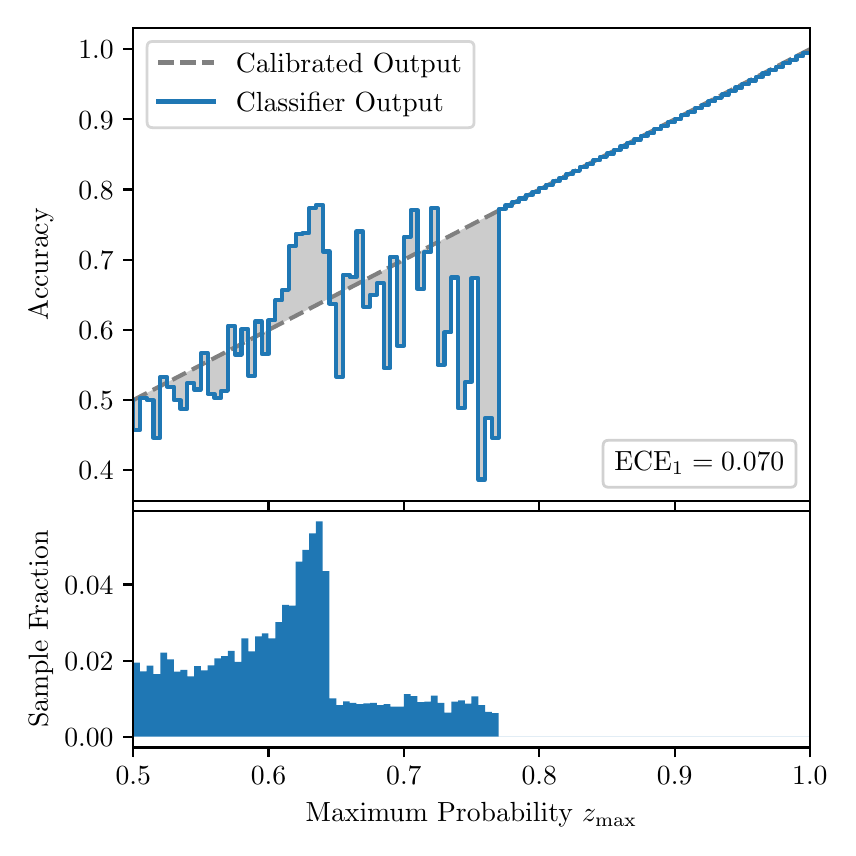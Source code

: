 \begingroup%
\makeatletter%
\begin{pgfpicture}%
\pgfpathrectangle{\pgfpointorigin}{\pgfqpoint{4.0in}{4.0in}}%
\pgfusepath{use as bounding box, clip}%
\begin{pgfscope}%
\pgfsetbuttcap%
\pgfsetmiterjoin%
\definecolor{currentfill}{rgb}{1.0,1.0,1.0}%
\pgfsetfillcolor{currentfill}%
\pgfsetlinewidth{0.0pt}%
\definecolor{currentstroke}{rgb}{1.0,1.0,1.0}%
\pgfsetstrokecolor{currentstroke}%
\pgfsetdash{}{0pt}%
\pgfpathmoveto{\pgfqpoint{0.0in}{0.0in}}%
\pgfpathlineto{\pgfqpoint{4.0in}{0.0in}}%
\pgfpathlineto{\pgfqpoint{4.0in}{4.0in}}%
\pgfpathlineto{\pgfqpoint{0.0in}{4.0in}}%
\pgfpathclose%
\pgfusepath{fill}%
\end{pgfscope}%
\begin{pgfscope}%
\pgfsetbuttcap%
\pgfsetmiterjoin%
\definecolor{currentfill}{rgb}{1.0,1.0,1.0}%
\pgfsetfillcolor{currentfill}%
\pgfsetlinewidth{0.0pt}%
\definecolor{currentstroke}{rgb}{0.0,0.0,0.0}%
\pgfsetstrokecolor{currentstroke}%
\pgfsetstrokeopacity{0.0}%
\pgfsetdash{}{0pt}%
\pgfpathmoveto{\pgfqpoint{0.528in}{1.633in}}%
\pgfpathlineto{\pgfqpoint{3.911in}{1.633in}}%
\pgfpathlineto{\pgfqpoint{3.911in}{4.0in}}%
\pgfpathlineto{\pgfqpoint{0.528in}{4.0in}}%
\pgfpathclose%
\pgfusepath{fill}%
\end{pgfscope}%
\begin{pgfscope}%
\pgfpathrectangle{\pgfqpoint{0.528in}{1.633in}}{\pgfqpoint{3.384in}{2.367in}}%
\pgfusepath{clip}%
\pgfsetbuttcap%
\pgfsetroundjoin%
\definecolor{currentfill}{rgb}{0.0,0.0,0.0}%
\pgfsetfillcolor{currentfill}%
\pgfsetfillopacity{0.2}%
\pgfsetlinewidth{0.0pt}%
\definecolor{currentstroke}{rgb}{0.0,0.0,0.0}%
\pgfsetstrokecolor{currentstroke}%
\pgfsetdash{}{0pt}%
\pgfpathmoveto{\pgfqpoint{0.531in}{1.988in}}%
\pgfpathlineto{\pgfqpoint{0.531in}{2.14in}}%
\pgfpathlineto{\pgfqpoint{0.534in}{2.142in}}%
\pgfpathlineto{\pgfqpoint{0.538in}{2.144in}}%
\pgfpathlineto{\pgfqpoint{0.541in}{2.145in}}%
\pgfpathlineto{\pgfqpoint{0.545in}{2.147in}}%
\pgfpathlineto{\pgfqpoint{0.548in}{2.149in}}%
\pgfpathlineto{\pgfqpoint{0.551in}{2.151in}}%
\pgfpathlineto{\pgfqpoint{0.555in}{2.152in}}%
\pgfpathlineto{\pgfqpoint{0.558in}{2.154in}}%
\pgfpathlineto{\pgfqpoint{0.561in}{2.156in}}%
\pgfpathlineto{\pgfqpoint{0.565in}{2.158in}}%
\pgfpathlineto{\pgfqpoint{0.568in}{2.159in}}%
\pgfpathlineto{\pgfqpoint{0.572in}{2.161in}}%
\pgfpathlineto{\pgfqpoint{0.575in}{2.163in}}%
\pgfpathlineto{\pgfqpoint{0.578in}{2.165in}}%
\pgfpathlineto{\pgfqpoint{0.582in}{2.166in}}%
\pgfpathlineto{\pgfqpoint{0.585in}{2.168in}}%
\pgfpathlineto{\pgfqpoint{0.589in}{2.17in}}%
\pgfpathlineto{\pgfqpoint{0.592in}{2.172in}}%
\pgfpathlineto{\pgfqpoint{0.595in}{2.173in}}%
\pgfpathlineto{\pgfqpoint{0.599in}{2.175in}}%
\pgfpathlineto{\pgfqpoint{0.602in}{2.177in}}%
\pgfpathlineto{\pgfqpoint{0.606in}{2.179in}}%
\pgfpathlineto{\pgfqpoint{0.609in}{2.18in}}%
\pgfpathlineto{\pgfqpoint{0.612in}{2.182in}}%
\pgfpathlineto{\pgfqpoint{0.616in}{2.184in}}%
\pgfpathlineto{\pgfqpoint{0.619in}{2.186in}}%
\pgfpathlineto{\pgfqpoint{0.622in}{2.187in}}%
\pgfpathlineto{\pgfqpoint{0.626in}{2.189in}}%
\pgfpathlineto{\pgfqpoint{0.629in}{2.191in}}%
\pgfpathlineto{\pgfqpoint{0.633in}{2.193in}}%
\pgfpathlineto{\pgfqpoint{0.636in}{2.194in}}%
\pgfpathlineto{\pgfqpoint{0.639in}{2.196in}}%
\pgfpathlineto{\pgfqpoint{0.643in}{2.198in}}%
\pgfpathlineto{\pgfqpoint{0.646in}{2.2in}}%
\pgfpathlineto{\pgfqpoint{0.65in}{2.201in}}%
\pgfpathlineto{\pgfqpoint{0.653in}{2.203in}}%
\pgfpathlineto{\pgfqpoint{0.656in}{2.205in}}%
\pgfpathlineto{\pgfqpoint{0.66in}{2.207in}}%
\pgfpathlineto{\pgfqpoint{0.663in}{2.208in}}%
\pgfpathlineto{\pgfqpoint{0.666in}{2.21in}}%
\pgfpathlineto{\pgfqpoint{0.67in}{2.212in}}%
\pgfpathlineto{\pgfqpoint{0.673in}{2.214in}}%
\pgfpathlineto{\pgfqpoint{0.677in}{2.216in}}%
\pgfpathlineto{\pgfqpoint{0.68in}{2.217in}}%
\pgfpathlineto{\pgfqpoint{0.683in}{2.219in}}%
\pgfpathlineto{\pgfqpoint{0.687in}{2.221in}}%
\pgfpathlineto{\pgfqpoint{0.69in}{2.223in}}%
\pgfpathlineto{\pgfqpoint{0.694in}{2.224in}}%
\pgfpathlineto{\pgfqpoint{0.697in}{2.226in}}%
\pgfpathlineto{\pgfqpoint{0.7in}{2.228in}}%
\pgfpathlineto{\pgfqpoint{0.704in}{2.23in}}%
\pgfpathlineto{\pgfqpoint{0.707in}{2.231in}}%
\pgfpathlineto{\pgfqpoint{0.711in}{2.233in}}%
\pgfpathlineto{\pgfqpoint{0.714in}{2.235in}}%
\pgfpathlineto{\pgfqpoint{0.717in}{2.237in}}%
\pgfpathlineto{\pgfqpoint{0.721in}{2.238in}}%
\pgfpathlineto{\pgfqpoint{0.724in}{2.24in}}%
\pgfpathlineto{\pgfqpoint{0.727in}{2.242in}}%
\pgfpathlineto{\pgfqpoint{0.731in}{2.244in}}%
\pgfpathlineto{\pgfqpoint{0.734in}{2.245in}}%
\pgfpathlineto{\pgfqpoint{0.738in}{2.247in}}%
\pgfpathlineto{\pgfqpoint{0.741in}{2.249in}}%
\pgfpathlineto{\pgfqpoint{0.744in}{2.251in}}%
\pgfpathlineto{\pgfqpoint{0.748in}{2.252in}}%
\pgfpathlineto{\pgfqpoint{0.751in}{2.254in}}%
\pgfpathlineto{\pgfqpoint{0.755in}{2.256in}}%
\pgfpathlineto{\pgfqpoint{0.758in}{2.258in}}%
\pgfpathlineto{\pgfqpoint{0.761in}{2.259in}}%
\pgfpathlineto{\pgfqpoint{0.765in}{2.261in}}%
\pgfpathlineto{\pgfqpoint{0.768in}{2.263in}}%
\pgfpathlineto{\pgfqpoint{0.771in}{2.265in}}%
\pgfpathlineto{\pgfqpoint{0.775in}{2.266in}}%
\pgfpathlineto{\pgfqpoint{0.778in}{2.268in}}%
\pgfpathlineto{\pgfqpoint{0.782in}{2.27in}}%
\pgfpathlineto{\pgfqpoint{0.785in}{2.272in}}%
\pgfpathlineto{\pgfqpoint{0.788in}{2.273in}}%
\pgfpathlineto{\pgfqpoint{0.792in}{2.275in}}%
\pgfpathlineto{\pgfqpoint{0.795in}{2.277in}}%
\pgfpathlineto{\pgfqpoint{0.799in}{2.279in}}%
\pgfpathlineto{\pgfqpoint{0.802in}{2.28in}}%
\pgfpathlineto{\pgfqpoint{0.805in}{2.282in}}%
\pgfpathlineto{\pgfqpoint{0.809in}{2.284in}}%
\pgfpathlineto{\pgfqpoint{0.812in}{2.286in}}%
\pgfpathlineto{\pgfqpoint{0.816in}{2.288in}}%
\pgfpathlineto{\pgfqpoint{0.819in}{2.289in}}%
\pgfpathlineto{\pgfqpoint{0.822in}{2.291in}}%
\pgfpathlineto{\pgfqpoint{0.826in}{2.293in}}%
\pgfpathlineto{\pgfqpoint{0.829in}{2.295in}}%
\pgfpathlineto{\pgfqpoint{0.832in}{2.296in}}%
\pgfpathlineto{\pgfqpoint{0.836in}{2.298in}}%
\pgfpathlineto{\pgfqpoint{0.839in}{2.3in}}%
\pgfpathlineto{\pgfqpoint{0.843in}{2.302in}}%
\pgfpathlineto{\pgfqpoint{0.846in}{2.303in}}%
\pgfpathlineto{\pgfqpoint{0.849in}{2.305in}}%
\pgfpathlineto{\pgfqpoint{0.853in}{2.307in}}%
\pgfpathlineto{\pgfqpoint{0.856in}{2.309in}}%
\pgfpathlineto{\pgfqpoint{0.86in}{2.31in}}%
\pgfpathlineto{\pgfqpoint{0.863in}{2.312in}}%
\pgfpathlineto{\pgfqpoint{0.866in}{2.314in}}%
\pgfpathlineto{\pgfqpoint{0.87in}{2.316in}}%
\pgfpathlineto{\pgfqpoint{0.873in}{2.317in}}%
\pgfpathlineto{\pgfqpoint{0.876in}{2.319in}}%
\pgfpathlineto{\pgfqpoint{0.88in}{2.321in}}%
\pgfpathlineto{\pgfqpoint{0.883in}{2.323in}}%
\pgfpathlineto{\pgfqpoint{0.887in}{2.324in}}%
\pgfpathlineto{\pgfqpoint{0.89in}{2.326in}}%
\pgfpathlineto{\pgfqpoint{0.893in}{2.328in}}%
\pgfpathlineto{\pgfqpoint{0.897in}{2.33in}}%
\pgfpathlineto{\pgfqpoint{0.9in}{2.331in}}%
\pgfpathlineto{\pgfqpoint{0.904in}{2.333in}}%
\pgfpathlineto{\pgfqpoint{0.907in}{2.335in}}%
\pgfpathlineto{\pgfqpoint{0.91in}{2.337in}}%
\pgfpathlineto{\pgfqpoint{0.914in}{2.338in}}%
\pgfpathlineto{\pgfqpoint{0.917in}{2.34in}}%
\pgfpathlineto{\pgfqpoint{0.921in}{2.342in}}%
\pgfpathlineto{\pgfqpoint{0.924in}{2.344in}}%
\pgfpathlineto{\pgfqpoint{0.927in}{2.345in}}%
\pgfpathlineto{\pgfqpoint{0.931in}{2.347in}}%
\pgfpathlineto{\pgfqpoint{0.934in}{2.349in}}%
\pgfpathlineto{\pgfqpoint{0.937in}{2.351in}}%
\pgfpathlineto{\pgfqpoint{0.941in}{2.352in}}%
\pgfpathlineto{\pgfqpoint{0.944in}{2.354in}}%
\pgfpathlineto{\pgfqpoint{0.948in}{2.356in}}%
\pgfpathlineto{\pgfqpoint{0.951in}{2.358in}}%
\pgfpathlineto{\pgfqpoint{0.954in}{2.359in}}%
\pgfpathlineto{\pgfqpoint{0.958in}{2.361in}}%
\pgfpathlineto{\pgfqpoint{0.961in}{2.363in}}%
\pgfpathlineto{\pgfqpoint{0.965in}{2.365in}}%
\pgfpathlineto{\pgfqpoint{0.968in}{2.367in}}%
\pgfpathlineto{\pgfqpoint{0.971in}{2.368in}}%
\pgfpathlineto{\pgfqpoint{0.975in}{2.37in}}%
\pgfpathlineto{\pgfqpoint{0.978in}{2.372in}}%
\pgfpathlineto{\pgfqpoint{0.981in}{2.374in}}%
\pgfpathlineto{\pgfqpoint{0.985in}{2.375in}}%
\pgfpathlineto{\pgfqpoint{0.988in}{2.377in}}%
\pgfpathlineto{\pgfqpoint{0.992in}{2.379in}}%
\pgfpathlineto{\pgfqpoint{0.995in}{2.381in}}%
\pgfpathlineto{\pgfqpoint{0.998in}{2.382in}}%
\pgfpathlineto{\pgfqpoint{1.002in}{2.384in}}%
\pgfpathlineto{\pgfqpoint{1.005in}{2.386in}}%
\pgfpathlineto{\pgfqpoint{1.009in}{2.388in}}%
\pgfpathlineto{\pgfqpoint{1.012in}{2.389in}}%
\pgfpathlineto{\pgfqpoint{1.015in}{2.391in}}%
\pgfpathlineto{\pgfqpoint{1.019in}{2.393in}}%
\pgfpathlineto{\pgfqpoint{1.022in}{2.395in}}%
\pgfpathlineto{\pgfqpoint{1.026in}{2.396in}}%
\pgfpathlineto{\pgfqpoint{1.029in}{2.398in}}%
\pgfpathlineto{\pgfqpoint{1.032in}{2.4in}}%
\pgfpathlineto{\pgfqpoint{1.036in}{2.402in}}%
\pgfpathlineto{\pgfqpoint{1.039in}{2.403in}}%
\pgfpathlineto{\pgfqpoint{1.042in}{2.405in}}%
\pgfpathlineto{\pgfqpoint{1.046in}{2.407in}}%
\pgfpathlineto{\pgfqpoint{1.049in}{2.409in}}%
\pgfpathlineto{\pgfqpoint{1.053in}{2.41in}}%
\pgfpathlineto{\pgfqpoint{1.056in}{2.412in}}%
\pgfpathlineto{\pgfqpoint{1.059in}{2.414in}}%
\pgfpathlineto{\pgfqpoint{1.063in}{2.416in}}%
\pgfpathlineto{\pgfqpoint{1.066in}{2.417in}}%
\pgfpathlineto{\pgfqpoint{1.07in}{2.419in}}%
\pgfpathlineto{\pgfqpoint{1.073in}{2.421in}}%
\pgfpathlineto{\pgfqpoint{1.076in}{2.423in}}%
\pgfpathlineto{\pgfqpoint{1.08in}{2.424in}}%
\pgfpathlineto{\pgfqpoint{1.083in}{2.426in}}%
\pgfpathlineto{\pgfqpoint{1.086in}{2.428in}}%
\pgfpathlineto{\pgfqpoint{1.09in}{2.43in}}%
\pgfpathlineto{\pgfqpoint{1.093in}{2.431in}}%
\pgfpathlineto{\pgfqpoint{1.097in}{2.433in}}%
\pgfpathlineto{\pgfqpoint{1.1in}{2.435in}}%
\pgfpathlineto{\pgfqpoint{1.103in}{2.437in}}%
\pgfpathlineto{\pgfqpoint{1.107in}{2.439in}}%
\pgfpathlineto{\pgfqpoint{1.11in}{2.44in}}%
\pgfpathlineto{\pgfqpoint{1.114in}{2.442in}}%
\pgfpathlineto{\pgfqpoint{1.117in}{2.444in}}%
\pgfpathlineto{\pgfqpoint{1.12in}{2.446in}}%
\pgfpathlineto{\pgfqpoint{1.124in}{2.447in}}%
\pgfpathlineto{\pgfqpoint{1.127in}{2.449in}}%
\pgfpathlineto{\pgfqpoint{1.131in}{2.451in}}%
\pgfpathlineto{\pgfqpoint{1.134in}{2.453in}}%
\pgfpathlineto{\pgfqpoint{1.137in}{2.454in}}%
\pgfpathlineto{\pgfqpoint{1.141in}{2.456in}}%
\pgfpathlineto{\pgfqpoint{1.144in}{2.458in}}%
\pgfpathlineto{\pgfqpoint{1.147in}{2.46in}}%
\pgfpathlineto{\pgfqpoint{1.151in}{2.461in}}%
\pgfpathlineto{\pgfqpoint{1.154in}{2.463in}}%
\pgfpathlineto{\pgfqpoint{1.158in}{2.465in}}%
\pgfpathlineto{\pgfqpoint{1.161in}{2.467in}}%
\pgfpathlineto{\pgfqpoint{1.164in}{2.468in}}%
\pgfpathlineto{\pgfqpoint{1.168in}{2.47in}}%
\pgfpathlineto{\pgfqpoint{1.171in}{2.472in}}%
\pgfpathlineto{\pgfqpoint{1.175in}{2.474in}}%
\pgfpathlineto{\pgfqpoint{1.178in}{2.475in}}%
\pgfpathlineto{\pgfqpoint{1.181in}{2.477in}}%
\pgfpathlineto{\pgfqpoint{1.185in}{2.479in}}%
\pgfpathlineto{\pgfqpoint{1.188in}{2.481in}}%
\pgfpathlineto{\pgfqpoint{1.191in}{2.482in}}%
\pgfpathlineto{\pgfqpoint{1.195in}{2.484in}}%
\pgfpathlineto{\pgfqpoint{1.198in}{2.486in}}%
\pgfpathlineto{\pgfqpoint{1.202in}{2.488in}}%
\pgfpathlineto{\pgfqpoint{1.205in}{2.489in}}%
\pgfpathlineto{\pgfqpoint{1.208in}{2.491in}}%
\pgfpathlineto{\pgfqpoint{1.212in}{2.493in}}%
\pgfpathlineto{\pgfqpoint{1.215in}{2.495in}}%
\pgfpathlineto{\pgfqpoint{1.219in}{2.496in}}%
\pgfpathlineto{\pgfqpoint{1.222in}{2.498in}}%
\pgfpathlineto{\pgfqpoint{1.225in}{2.5in}}%
\pgfpathlineto{\pgfqpoint{1.229in}{2.502in}}%
\pgfpathlineto{\pgfqpoint{1.232in}{2.503in}}%
\pgfpathlineto{\pgfqpoint{1.236in}{2.505in}}%
\pgfpathlineto{\pgfqpoint{1.239in}{2.507in}}%
\pgfpathlineto{\pgfqpoint{1.242in}{2.509in}}%
\pgfpathlineto{\pgfqpoint{1.246in}{2.511in}}%
\pgfpathlineto{\pgfqpoint{1.249in}{2.512in}}%
\pgfpathlineto{\pgfqpoint{1.252in}{2.514in}}%
\pgfpathlineto{\pgfqpoint{1.256in}{2.516in}}%
\pgfpathlineto{\pgfqpoint{1.259in}{2.518in}}%
\pgfpathlineto{\pgfqpoint{1.263in}{2.519in}}%
\pgfpathlineto{\pgfqpoint{1.266in}{2.521in}}%
\pgfpathlineto{\pgfqpoint{1.269in}{2.523in}}%
\pgfpathlineto{\pgfqpoint{1.273in}{2.525in}}%
\pgfpathlineto{\pgfqpoint{1.276in}{2.526in}}%
\pgfpathlineto{\pgfqpoint{1.28in}{2.528in}}%
\pgfpathlineto{\pgfqpoint{1.283in}{2.53in}}%
\pgfpathlineto{\pgfqpoint{1.286in}{2.532in}}%
\pgfpathlineto{\pgfqpoint{1.29in}{2.533in}}%
\pgfpathlineto{\pgfqpoint{1.293in}{2.535in}}%
\pgfpathlineto{\pgfqpoint{1.296in}{2.537in}}%
\pgfpathlineto{\pgfqpoint{1.3in}{2.539in}}%
\pgfpathlineto{\pgfqpoint{1.303in}{2.54in}}%
\pgfpathlineto{\pgfqpoint{1.307in}{2.542in}}%
\pgfpathlineto{\pgfqpoint{1.31in}{2.544in}}%
\pgfpathlineto{\pgfqpoint{1.313in}{2.546in}}%
\pgfpathlineto{\pgfqpoint{1.317in}{2.547in}}%
\pgfpathlineto{\pgfqpoint{1.32in}{2.549in}}%
\pgfpathlineto{\pgfqpoint{1.324in}{2.551in}}%
\pgfpathlineto{\pgfqpoint{1.327in}{2.553in}}%
\pgfpathlineto{\pgfqpoint{1.33in}{2.554in}}%
\pgfpathlineto{\pgfqpoint{1.334in}{2.556in}}%
\pgfpathlineto{\pgfqpoint{1.337in}{2.558in}}%
\pgfpathlineto{\pgfqpoint{1.34in}{2.56in}}%
\pgfpathlineto{\pgfqpoint{1.344in}{2.561in}}%
\pgfpathlineto{\pgfqpoint{1.347in}{2.563in}}%
\pgfpathlineto{\pgfqpoint{1.351in}{2.565in}}%
\pgfpathlineto{\pgfqpoint{1.354in}{2.567in}}%
\pgfpathlineto{\pgfqpoint{1.357in}{2.568in}}%
\pgfpathlineto{\pgfqpoint{1.361in}{2.57in}}%
\pgfpathlineto{\pgfqpoint{1.364in}{2.572in}}%
\pgfpathlineto{\pgfqpoint{1.368in}{2.574in}}%
\pgfpathlineto{\pgfqpoint{1.371in}{2.575in}}%
\pgfpathlineto{\pgfqpoint{1.374in}{2.577in}}%
\pgfpathlineto{\pgfqpoint{1.378in}{2.579in}}%
\pgfpathlineto{\pgfqpoint{1.381in}{2.581in}}%
\pgfpathlineto{\pgfqpoint{1.385in}{2.582in}}%
\pgfpathlineto{\pgfqpoint{1.388in}{2.584in}}%
\pgfpathlineto{\pgfqpoint{1.391in}{2.586in}}%
\pgfpathlineto{\pgfqpoint{1.395in}{2.588in}}%
\pgfpathlineto{\pgfqpoint{1.398in}{2.59in}}%
\pgfpathlineto{\pgfqpoint{1.401in}{2.591in}}%
\pgfpathlineto{\pgfqpoint{1.405in}{2.593in}}%
\pgfpathlineto{\pgfqpoint{1.408in}{2.595in}}%
\pgfpathlineto{\pgfqpoint{1.412in}{2.597in}}%
\pgfpathlineto{\pgfqpoint{1.415in}{2.598in}}%
\pgfpathlineto{\pgfqpoint{1.418in}{2.6in}}%
\pgfpathlineto{\pgfqpoint{1.422in}{2.602in}}%
\pgfpathlineto{\pgfqpoint{1.425in}{2.604in}}%
\pgfpathlineto{\pgfqpoint{1.429in}{2.605in}}%
\pgfpathlineto{\pgfqpoint{1.432in}{2.607in}}%
\pgfpathlineto{\pgfqpoint{1.435in}{2.609in}}%
\pgfpathlineto{\pgfqpoint{1.439in}{2.611in}}%
\pgfpathlineto{\pgfqpoint{1.442in}{2.612in}}%
\pgfpathlineto{\pgfqpoint{1.445in}{2.614in}}%
\pgfpathlineto{\pgfqpoint{1.449in}{2.616in}}%
\pgfpathlineto{\pgfqpoint{1.452in}{2.618in}}%
\pgfpathlineto{\pgfqpoint{1.456in}{2.619in}}%
\pgfpathlineto{\pgfqpoint{1.459in}{2.621in}}%
\pgfpathlineto{\pgfqpoint{1.462in}{2.623in}}%
\pgfpathlineto{\pgfqpoint{1.466in}{2.625in}}%
\pgfpathlineto{\pgfqpoint{1.469in}{2.626in}}%
\pgfpathlineto{\pgfqpoint{1.473in}{2.628in}}%
\pgfpathlineto{\pgfqpoint{1.476in}{2.63in}}%
\pgfpathlineto{\pgfqpoint{1.479in}{2.632in}}%
\pgfpathlineto{\pgfqpoint{1.483in}{2.633in}}%
\pgfpathlineto{\pgfqpoint{1.486in}{2.635in}}%
\pgfpathlineto{\pgfqpoint{1.49in}{2.637in}}%
\pgfpathlineto{\pgfqpoint{1.493in}{2.639in}}%
\pgfpathlineto{\pgfqpoint{1.496in}{2.64in}}%
\pgfpathlineto{\pgfqpoint{1.5in}{2.642in}}%
\pgfpathlineto{\pgfqpoint{1.503in}{2.644in}}%
\pgfpathlineto{\pgfqpoint{1.506in}{2.646in}}%
\pgfpathlineto{\pgfqpoint{1.51in}{2.647in}}%
\pgfpathlineto{\pgfqpoint{1.513in}{2.649in}}%
\pgfpathlineto{\pgfqpoint{1.517in}{2.651in}}%
\pgfpathlineto{\pgfqpoint{1.52in}{2.653in}}%
\pgfpathlineto{\pgfqpoint{1.523in}{2.654in}}%
\pgfpathlineto{\pgfqpoint{1.527in}{2.656in}}%
\pgfpathlineto{\pgfqpoint{1.53in}{2.658in}}%
\pgfpathlineto{\pgfqpoint{1.534in}{2.66in}}%
\pgfpathlineto{\pgfqpoint{1.537in}{2.662in}}%
\pgfpathlineto{\pgfqpoint{1.54in}{2.663in}}%
\pgfpathlineto{\pgfqpoint{1.544in}{2.665in}}%
\pgfpathlineto{\pgfqpoint{1.547in}{2.667in}}%
\pgfpathlineto{\pgfqpoint{1.55in}{2.669in}}%
\pgfpathlineto{\pgfqpoint{1.554in}{2.67in}}%
\pgfpathlineto{\pgfqpoint{1.557in}{2.672in}}%
\pgfpathlineto{\pgfqpoint{1.561in}{2.674in}}%
\pgfpathlineto{\pgfqpoint{1.564in}{2.676in}}%
\pgfpathlineto{\pgfqpoint{1.567in}{2.677in}}%
\pgfpathlineto{\pgfqpoint{1.571in}{2.679in}}%
\pgfpathlineto{\pgfqpoint{1.574in}{2.681in}}%
\pgfpathlineto{\pgfqpoint{1.578in}{2.683in}}%
\pgfpathlineto{\pgfqpoint{1.581in}{2.684in}}%
\pgfpathlineto{\pgfqpoint{1.584in}{2.686in}}%
\pgfpathlineto{\pgfqpoint{1.588in}{2.688in}}%
\pgfpathlineto{\pgfqpoint{1.591in}{2.69in}}%
\pgfpathlineto{\pgfqpoint{1.595in}{2.691in}}%
\pgfpathlineto{\pgfqpoint{1.598in}{2.693in}}%
\pgfpathlineto{\pgfqpoint{1.601in}{2.695in}}%
\pgfpathlineto{\pgfqpoint{1.605in}{2.697in}}%
\pgfpathlineto{\pgfqpoint{1.608in}{2.698in}}%
\pgfpathlineto{\pgfqpoint{1.611in}{2.7in}}%
\pgfpathlineto{\pgfqpoint{1.615in}{2.702in}}%
\pgfpathlineto{\pgfqpoint{1.618in}{2.704in}}%
\pgfpathlineto{\pgfqpoint{1.622in}{2.705in}}%
\pgfpathlineto{\pgfqpoint{1.625in}{2.707in}}%
\pgfpathlineto{\pgfqpoint{1.628in}{2.709in}}%
\pgfpathlineto{\pgfqpoint{1.632in}{2.711in}}%
\pgfpathlineto{\pgfqpoint{1.635in}{2.712in}}%
\pgfpathlineto{\pgfqpoint{1.639in}{2.714in}}%
\pgfpathlineto{\pgfqpoint{1.642in}{2.716in}}%
\pgfpathlineto{\pgfqpoint{1.645in}{2.718in}}%
\pgfpathlineto{\pgfqpoint{1.649in}{2.719in}}%
\pgfpathlineto{\pgfqpoint{1.652in}{2.721in}}%
\pgfpathlineto{\pgfqpoint{1.655in}{2.723in}}%
\pgfpathlineto{\pgfqpoint{1.659in}{2.725in}}%
\pgfpathlineto{\pgfqpoint{1.662in}{2.726in}}%
\pgfpathlineto{\pgfqpoint{1.666in}{2.728in}}%
\pgfpathlineto{\pgfqpoint{1.669in}{2.73in}}%
\pgfpathlineto{\pgfqpoint{1.672in}{2.732in}}%
\pgfpathlineto{\pgfqpoint{1.676in}{2.734in}}%
\pgfpathlineto{\pgfqpoint{1.679in}{2.735in}}%
\pgfpathlineto{\pgfqpoint{1.683in}{2.737in}}%
\pgfpathlineto{\pgfqpoint{1.686in}{2.739in}}%
\pgfpathlineto{\pgfqpoint{1.689in}{2.741in}}%
\pgfpathlineto{\pgfqpoint{1.693in}{2.742in}}%
\pgfpathlineto{\pgfqpoint{1.696in}{2.744in}}%
\pgfpathlineto{\pgfqpoint{1.7in}{2.746in}}%
\pgfpathlineto{\pgfqpoint{1.703in}{2.748in}}%
\pgfpathlineto{\pgfqpoint{1.706in}{2.749in}}%
\pgfpathlineto{\pgfqpoint{1.71in}{2.751in}}%
\pgfpathlineto{\pgfqpoint{1.713in}{2.753in}}%
\pgfpathlineto{\pgfqpoint{1.716in}{2.755in}}%
\pgfpathlineto{\pgfqpoint{1.72in}{2.756in}}%
\pgfpathlineto{\pgfqpoint{1.723in}{2.758in}}%
\pgfpathlineto{\pgfqpoint{1.727in}{2.76in}}%
\pgfpathlineto{\pgfqpoint{1.73in}{2.762in}}%
\pgfpathlineto{\pgfqpoint{1.733in}{2.763in}}%
\pgfpathlineto{\pgfqpoint{1.737in}{2.765in}}%
\pgfpathlineto{\pgfqpoint{1.74in}{2.767in}}%
\pgfpathlineto{\pgfqpoint{1.744in}{2.769in}}%
\pgfpathlineto{\pgfqpoint{1.747in}{2.77in}}%
\pgfpathlineto{\pgfqpoint{1.75in}{2.772in}}%
\pgfpathlineto{\pgfqpoint{1.754in}{2.774in}}%
\pgfpathlineto{\pgfqpoint{1.757in}{2.776in}}%
\pgfpathlineto{\pgfqpoint{1.76in}{2.777in}}%
\pgfpathlineto{\pgfqpoint{1.764in}{2.779in}}%
\pgfpathlineto{\pgfqpoint{1.767in}{2.781in}}%
\pgfpathlineto{\pgfqpoint{1.771in}{2.783in}}%
\pgfpathlineto{\pgfqpoint{1.774in}{2.784in}}%
\pgfpathlineto{\pgfqpoint{1.777in}{2.786in}}%
\pgfpathlineto{\pgfqpoint{1.781in}{2.788in}}%
\pgfpathlineto{\pgfqpoint{1.784in}{2.79in}}%
\pgfpathlineto{\pgfqpoint{1.788in}{2.791in}}%
\pgfpathlineto{\pgfqpoint{1.791in}{2.793in}}%
\pgfpathlineto{\pgfqpoint{1.794in}{2.795in}}%
\pgfpathlineto{\pgfqpoint{1.798in}{2.797in}}%
\pgfpathlineto{\pgfqpoint{1.801in}{2.798in}}%
\pgfpathlineto{\pgfqpoint{1.805in}{2.8in}}%
\pgfpathlineto{\pgfqpoint{1.808in}{2.802in}}%
\pgfpathlineto{\pgfqpoint{1.811in}{2.804in}}%
\pgfpathlineto{\pgfqpoint{1.815in}{2.806in}}%
\pgfpathlineto{\pgfqpoint{1.818in}{2.807in}}%
\pgfpathlineto{\pgfqpoint{1.821in}{2.809in}}%
\pgfpathlineto{\pgfqpoint{1.825in}{2.811in}}%
\pgfpathlineto{\pgfqpoint{1.828in}{2.813in}}%
\pgfpathlineto{\pgfqpoint{1.832in}{2.814in}}%
\pgfpathlineto{\pgfqpoint{1.835in}{2.816in}}%
\pgfpathlineto{\pgfqpoint{1.838in}{2.818in}}%
\pgfpathlineto{\pgfqpoint{1.842in}{2.82in}}%
\pgfpathlineto{\pgfqpoint{1.845in}{2.821in}}%
\pgfpathlineto{\pgfqpoint{1.849in}{2.823in}}%
\pgfpathlineto{\pgfqpoint{1.852in}{2.825in}}%
\pgfpathlineto{\pgfqpoint{1.855in}{2.827in}}%
\pgfpathlineto{\pgfqpoint{1.859in}{2.828in}}%
\pgfpathlineto{\pgfqpoint{1.862in}{2.83in}}%
\pgfpathlineto{\pgfqpoint{1.865in}{2.832in}}%
\pgfpathlineto{\pgfqpoint{1.869in}{2.834in}}%
\pgfpathlineto{\pgfqpoint{1.872in}{2.835in}}%
\pgfpathlineto{\pgfqpoint{1.876in}{2.837in}}%
\pgfpathlineto{\pgfqpoint{1.879in}{2.839in}}%
\pgfpathlineto{\pgfqpoint{1.882in}{2.841in}}%
\pgfpathlineto{\pgfqpoint{1.886in}{2.842in}}%
\pgfpathlineto{\pgfqpoint{1.889in}{2.844in}}%
\pgfpathlineto{\pgfqpoint{1.893in}{2.846in}}%
\pgfpathlineto{\pgfqpoint{1.896in}{2.848in}}%
\pgfpathlineto{\pgfqpoint{1.899in}{2.849in}}%
\pgfpathlineto{\pgfqpoint{1.903in}{2.851in}}%
\pgfpathlineto{\pgfqpoint{1.906in}{2.853in}}%
\pgfpathlineto{\pgfqpoint{1.91in}{2.855in}}%
\pgfpathlineto{\pgfqpoint{1.913in}{2.856in}}%
\pgfpathlineto{\pgfqpoint{1.916in}{2.858in}}%
\pgfpathlineto{\pgfqpoint{1.92in}{2.86in}}%
\pgfpathlineto{\pgfqpoint{1.923in}{2.862in}}%
\pgfpathlineto{\pgfqpoint{1.926in}{2.863in}}%
\pgfpathlineto{\pgfqpoint{1.93in}{2.865in}}%
\pgfpathlineto{\pgfqpoint{1.933in}{2.867in}}%
\pgfpathlineto{\pgfqpoint{1.937in}{2.869in}}%
\pgfpathlineto{\pgfqpoint{1.94in}{2.87in}}%
\pgfpathlineto{\pgfqpoint{1.943in}{2.872in}}%
\pgfpathlineto{\pgfqpoint{1.947in}{2.874in}}%
\pgfpathlineto{\pgfqpoint{1.95in}{2.876in}}%
\pgfpathlineto{\pgfqpoint{1.954in}{2.877in}}%
\pgfpathlineto{\pgfqpoint{1.957in}{2.879in}}%
\pgfpathlineto{\pgfqpoint{1.96in}{2.881in}}%
\pgfpathlineto{\pgfqpoint{1.964in}{2.883in}}%
\pgfpathlineto{\pgfqpoint{1.967in}{2.885in}}%
\pgfpathlineto{\pgfqpoint{1.97in}{2.886in}}%
\pgfpathlineto{\pgfqpoint{1.974in}{2.888in}}%
\pgfpathlineto{\pgfqpoint{1.977in}{2.89in}}%
\pgfpathlineto{\pgfqpoint{1.981in}{2.892in}}%
\pgfpathlineto{\pgfqpoint{1.984in}{2.893in}}%
\pgfpathlineto{\pgfqpoint{1.987in}{2.895in}}%
\pgfpathlineto{\pgfqpoint{1.991in}{2.897in}}%
\pgfpathlineto{\pgfqpoint{1.994in}{2.899in}}%
\pgfpathlineto{\pgfqpoint{1.998in}{2.9in}}%
\pgfpathlineto{\pgfqpoint{2.001in}{2.902in}}%
\pgfpathlineto{\pgfqpoint{2.004in}{2.904in}}%
\pgfpathlineto{\pgfqpoint{2.008in}{2.906in}}%
\pgfpathlineto{\pgfqpoint{2.011in}{2.907in}}%
\pgfpathlineto{\pgfqpoint{2.015in}{2.909in}}%
\pgfpathlineto{\pgfqpoint{2.018in}{2.911in}}%
\pgfpathlineto{\pgfqpoint{2.021in}{2.913in}}%
\pgfpathlineto{\pgfqpoint{2.025in}{2.914in}}%
\pgfpathlineto{\pgfqpoint{2.028in}{2.916in}}%
\pgfpathlineto{\pgfqpoint{2.031in}{2.918in}}%
\pgfpathlineto{\pgfqpoint{2.035in}{2.92in}}%
\pgfpathlineto{\pgfqpoint{2.038in}{2.921in}}%
\pgfpathlineto{\pgfqpoint{2.042in}{2.923in}}%
\pgfpathlineto{\pgfqpoint{2.045in}{2.925in}}%
\pgfpathlineto{\pgfqpoint{2.048in}{2.927in}}%
\pgfpathlineto{\pgfqpoint{2.052in}{2.928in}}%
\pgfpathlineto{\pgfqpoint{2.055in}{2.93in}}%
\pgfpathlineto{\pgfqpoint{2.059in}{2.932in}}%
\pgfpathlineto{\pgfqpoint{2.062in}{2.934in}}%
\pgfpathlineto{\pgfqpoint{2.065in}{2.935in}}%
\pgfpathlineto{\pgfqpoint{2.069in}{2.937in}}%
\pgfpathlineto{\pgfqpoint{2.072in}{2.939in}}%
\pgfpathlineto{\pgfqpoint{2.075in}{2.941in}}%
\pgfpathlineto{\pgfqpoint{2.079in}{2.942in}}%
\pgfpathlineto{\pgfqpoint{2.082in}{2.944in}}%
\pgfpathlineto{\pgfqpoint{2.086in}{2.946in}}%
\pgfpathlineto{\pgfqpoint{2.089in}{2.948in}}%
\pgfpathlineto{\pgfqpoint{2.092in}{2.949in}}%
\pgfpathlineto{\pgfqpoint{2.096in}{2.951in}}%
\pgfpathlineto{\pgfqpoint{2.099in}{2.953in}}%
\pgfpathlineto{\pgfqpoint{2.103in}{2.955in}}%
\pgfpathlineto{\pgfqpoint{2.106in}{2.957in}}%
\pgfpathlineto{\pgfqpoint{2.109in}{2.958in}}%
\pgfpathlineto{\pgfqpoint{2.113in}{2.96in}}%
\pgfpathlineto{\pgfqpoint{2.116in}{2.962in}}%
\pgfpathlineto{\pgfqpoint{2.12in}{2.964in}}%
\pgfpathlineto{\pgfqpoint{2.123in}{2.965in}}%
\pgfpathlineto{\pgfqpoint{2.126in}{2.967in}}%
\pgfpathlineto{\pgfqpoint{2.13in}{2.969in}}%
\pgfpathlineto{\pgfqpoint{2.133in}{2.971in}}%
\pgfpathlineto{\pgfqpoint{2.136in}{2.972in}}%
\pgfpathlineto{\pgfqpoint{2.14in}{2.974in}}%
\pgfpathlineto{\pgfqpoint{2.143in}{2.976in}}%
\pgfpathlineto{\pgfqpoint{2.147in}{2.978in}}%
\pgfpathlineto{\pgfqpoint{2.15in}{2.979in}}%
\pgfpathlineto{\pgfqpoint{2.153in}{2.981in}}%
\pgfpathlineto{\pgfqpoint{2.157in}{2.983in}}%
\pgfpathlineto{\pgfqpoint{2.16in}{2.985in}}%
\pgfpathlineto{\pgfqpoint{2.164in}{2.986in}}%
\pgfpathlineto{\pgfqpoint{2.167in}{2.988in}}%
\pgfpathlineto{\pgfqpoint{2.17in}{2.99in}}%
\pgfpathlineto{\pgfqpoint{2.174in}{2.992in}}%
\pgfpathlineto{\pgfqpoint{2.177in}{2.993in}}%
\pgfpathlineto{\pgfqpoint{2.18in}{2.995in}}%
\pgfpathlineto{\pgfqpoint{2.184in}{2.997in}}%
\pgfpathlineto{\pgfqpoint{2.187in}{2.999in}}%
\pgfpathlineto{\pgfqpoint{2.191in}{3.0in}}%
\pgfpathlineto{\pgfqpoint{2.194in}{3.002in}}%
\pgfpathlineto{\pgfqpoint{2.197in}{3.004in}}%
\pgfpathlineto{\pgfqpoint{2.201in}{3.006in}}%
\pgfpathlineto{\pgfqpoint{2.204in}{3.007in}}%
\pgfpathlineto{\pgfqpoint{2.208in}{3.009in}}%
\pgfpathlineto{\pgfqpoint{2.211in}{3.011in}}%
\pgfpathlineto{\pgfqpoint{2.214in}{3.013in}}%
\pgfpathlineto{\pgfqpoint{2.218in}{3.014in}}%
\pgfpathlineto{\pgfqpoint{2.221in}{3.016in}}%
\pgfpathlineto{\pgfqpoint{2.225in}{3.018in}}%
\pgfpathlineto{\pgfqpoint{2.228in}{3.02in}}%
\pgfpathlineto{\pgfqpoint{2.231in}{3.021in}}%
\pgfpathlineto{\pgfqpoint{2.235in}{3.023in}}%
\pgfpathlineto{\pgfqpoint{2.238in}{3.025in}}%
\pgfpathlineto{\pgfqpoint{2.241in}{3.027in}}%
\pgfpathlineto{\pgfqpoint{2.245in}{3.029in}}%
\pgfpathlineto{\pgfqpoint{2.248in}{3.03in}}%
\pgfpathlineto{\pgfqpoint{2.252in}{3.032in}}%
\pgfpathlineto{\pgfqpoint{2.255in}{3.034in}}%
\pgfpathlineto{\pgfqpoint{2.258in}{3.036in}}%
\pgfpathlineto{\pgfqpoint{2.262in}{3.037in}}%
\pgfpathlineto{\pgfqpoint{2.265in}{3.039in}}%
\pgfpathlineto{\pgfqpoint{2.269in}{3.041in}}%
\pgfpathlineto{\pgfqpoint{2.272in}{3.043in}}%
\pgfpathlineto{\pgfqpoint{2.275in}{3.044in}}%
\pgfpathlineto{\pgfqpoint{2.279in}{3.046in}}%
\pgfpathlineto{\pgfqpoint{2.282in}{3.048in}}%
\pgfpathlineto{\pgfqpoint{2.285in}{3.05in}}%
\pgfpathlineto{\pgfqpoint{2.289in}{3.051in}}%
\pgfpathlineto{\pgfqpoint{2.292in}{3.053in}}%
\pgfpathlineto{\pgfqpoint{2.296in}{3.055in}}%
\pgfpathlineto{\pgfqpoint{2.299in}{3.057in}}%
\pgfpathlineto{\pgfqpoint{2.302in}{3.058in}}%
\pgfpathlineto{\pgfqpoint{2.306in}{3.06in}}%
\pgfpathlineto{\pgfqpoint{2.309in}{3.062in}}%
\pgfpathlineto{\pgfqpoint{2.313in}{3.064in}}%
\pgfpathlineto{\pgfqpoint{2.316in}{3.065in}}%
\pgfpathlineto{\pgfqpoint{2.319in}{3.067in}}%
\pgfpathlineto{\pgfqpoint{2.323in}{3.069in}}%
\pgfpathlineto{\pgfqpoint{2.326in}{3.071in}}%
\pgfpathlineto{\pgfqpoint{2.33in}{3.072in}}%
\pgfpathlineto{\pgfqpoint{2.333in}{3.074in}}%
\pgfpathlineto{\pgfqpoint{2.336in}{3.076in}}%
\pgfpathlineto{\pgfqpoint{2.34in}{3.078in}}%
\pgfpathlineto{\pgfqpoint{2.343in}{3.079in}}%
\pgfpathlineto{\pgfqpoint{2.346in}{3.081in}}%
\pgfpathlineto{\pgfqpoint{2.35in}{3.083in}}%
\pgfpathlineto{\pgfqpoint{2.353in}{3.085in}}%
\pgfpathlineto{\pgfqpoint{2.357in}{3.086in}}%
\pgfpathlineto{\pgfqpoint{2.36in}{3.088in}}%
\pgfpathlineto{\pgfqpoint{2.363in}{3.09in}}%
\pgfpathlineto{\pgfqpoint{2.367in}{3.092in}}%
\pgfpathlineto{\pgfqpoint{2.37in}{3.093in}}%
\pgfpathlineto{\pgfqpoint{2.374in}{3.095in}}%
\pgfpathlineto{\pgfqpoint{2.377in}{3.097in}}%
\pgfpathlineto{\pgfqpoint{2.38in}{3.099in}}%
\pgfpathlineto{\pgfqpoint{2.384in}{3.1in}}%
\pgfpathlineto{\pgfqpoint{2.387in}{3.102in}}%
\pgfpathlineto{\pgfqpoint{2.39in}{3.104in}}%
\pgfpathlineto{\pgfqpoint{2.394in}{3.106in}}%
\pgfpathlineto{\pgfqpoint{2.397in}{3.108in}}%
\pgfpathlineto{\pgfqpoint{2.401in}{3.109in}}%
\pgfpathlineto{\pgfqpoint{2.404in}{3.111in}}%
\pgfpathlineto{\pgfqpoint{2.407in}{3.113in}}%
\pgfpathlineto{\pgfqpoint{2.411in}{3.115in}}%
\pgfpathlineto{\pgfqpoint{2.414in}{3.116in}}%
\pgfpathlineto{\pgfqpoint{2.418in}{3.118in}}%
\pgfpathlineto{\pgfqpoint{2.421in}{3.12in}}%
\pgfpathlineto{\pgfqpoint{2.424in}{3.122in}}%
\pgfpathlineto{\pgfqpoint{2.428in}{3.123in}}%
\pgfpathlineto{\pgfqpoint{2.431in}{3.125in}}%
\pgfpathlineto{\pgfqpoint{2.435in}{3.127in}}%
\pgfpathlineto{\pgfqpoint{2.438in}{3.129in}}%
\pgfpathlineto{\pgfqpoint{2.441in}{3.13in}}%
\pgfpathlineto{\pgfqpoint{2.445in}{3.132in}}%
\pgfpathlineto{\pgfqpoint{2.448in}{3.134in}}%
\pgfpathlineto{\pgfqpoint{2.451in}{3.136in}}%
\pgfpathlineto{\pgfqpoint{2.455in}{3.137in}}%
\pgfpathlineto{\pgfqpoint{2.458in}{3.139in}}%
\pgfpathlineto{\pgfqpoint{2.462in}{3.141in}}%
\pgfpathlineto{\pgfqpoint{2.465in}{3.143in}}%
\pgfpathlineto{\pgfqpoint{2.468in}{3.144in}}%
\pgfpathlineto{\pgfqpoint{2.472in}{3.146in}}%
\pgfpathlineto{\pgfqpoint{2.475in}{3.148in}}%
\pgfpathlineto{\pgfqpoint{2.479in}{3.15in}}%
\pgfpathlineto{\pgfqpoint{2.482in}{3.151in}}%
\pgfpathlineto{\pgfqpoint{2.485in}{3.153in}}%
\pgfpathlineto{\pgfqpoint{2.489in}{3.155in}}%
\pgfpathlineto{\pgfqpoint{2.492in}{3.157in}}%
\pgfpathlineto{\pgfqpoint{2.495in}{3.158in}}%
\pgfpathlineto{\pgfqpoint{2.499in}{3.16in}}%
\pgfpathlineto{\pgfqpoint{2.502in}{3.162in}}%
\pgfpathlineto{\pgfqpoint{2.506in}{3.164in}}%
\pgfpathlineto{\pgfqpoint{2.509in}{3.165in}}%
\pgfpathlineto{\pgfqpoint{2.512in}{3.167in}}%
\pgfpathlineto{\pgfqpoint{2.516in}{3.169in}}%
\pgfpathlineto{\pgfqpoint{2.519in}{3.171in}}%
\pgfpathlineto{\pgfqpoint{2.523in}{3.172in}}%
\pgfpathlineto{\pgfqpoint{2.526in}{3.174in}}%
\pgfpathlineto{\pgfqpoint{2.529in}{3.176in}}%
\pgfpathlineto{\pgfqpoint{2.533in}{3.178in}}%
\pgfpathlineto{\pgfqpoint{2.536in}{3.18in}}%
\pgfpathlineto{\pgfqpoint{2.54in}{3.181in}}%
\pgfpathlineto{\pgfqpoint{2.543in}{3.183in}}%
\pgfpathlineto{\pgfqpoint{2.546in}{3.185in}}%
\pgfpathlineto{\pgfqpoint{2.55in}{3.187in}}%
\pgfpathlineto{\pgfqpoint{2.553in}{3.188in}}%
\pgfpathlineto{\pgfqpoint{2.556in}{3.19in}}%
\pgfpathlineto{\pgfqpoint{2.56in}{3.192in}}%
\pgfpathlineto{\pgfqpoint{2.563in}{3.194in}}%
\pgfpathlineto{\pgfqpoint{2.567in}{3.195in}}%
\pgfpathlineto{\pgfqpoint{2.57in}{3.197in}}%
\pgfpathlineto{\pgfqpoint{2.573in}{3.199in}}%
\pgfpathlineto{\pgfqpoint{2.577in}{3.201in}}%
\pgfpathlineto{\pgfqpoint{2.58in}{3.202in}}%
\pgfpathlineto{\pgfqpoint{2.584in}{3.204in}}%
\pgfpathlineto{\pgfqpoint{2.587in}{3.206in}}%
\pgfpathlineto{\pgfqpoint{2.59in}{3.208in}}%
\pgfpathlineto{\pgfqpoint{2.594in}{3.209in}}%
\pgfpathlineto{\pgfqpoint{2.597in}{3.211in}}%
\pgfpathlineto{\pgfqpoint{2.6in}{3.213in}}%
\pgfpathlineto{\pgfqpoint{2.604in}{3.215in}}%
\pgfpathlineto{\pgfqpoint{2.607in}{3.216in}}%
\pgfpathlineto{\pgfqpoint{2.611in}{3.218in}}%
\pgfpathlineto{\pgfqpoint{2.614in}{3.22in}}%
\pgfpathlineto{\pgfqpoint{2.617in}{3.222in}}%
\pgfpathlineto{\pgfqpoint{2.621in}{3.223in}}%
\pgfpathlineto{\pgfqpoint{2.624in}{3.225in}}%
\pgfpathlineto{\pgfqpoint{2.628in}{3.227in}}%
\pgfpathlineto{\pgfqpoint{2.631in}{3.229in}}%
\pgfpathlineto{\pgfqpoint{2.634in}{3.23in}}%
\pgfpathlineto{\pgfqpoint{2.638in}{3.232in}}%
\pgfpathlineto{\pgfqpoint{2.641in}{3.234in}}%
\pgfpathlineto{\pgfqpoint{2.645in}{3.236in}}%
\pgfpathlineto{\pgfqpoint{2.648in}{3.237in}}%
\pgfpathlineto{\pgfqpoint{2.651in}{3.239in}}%
\pgfpathlineto{\pgfqpoint{2.655in}{3.241in}}%
\pgfpathlineto{\pgfqpoint{2.658in}{3.243in}}%
\pgfpathlineto{\pgfqpoint{2.661in}{3.244in}}%
\pgfpathlineto{\pgfqpoint{2.665in}{3.246in}}%
\pgfpathlineto{\pgfqpoint{2.668in}{3.248in}}%
\pgfpathlineto{\pgfqpoint{2.672in}{3.25in}}%
\pgfpathlineto{\pgfqpoint{2.675in}{3.252in}}%
\pgfpathlineto{\pgfqpoint{2.678in}{3.253in}}%
\pgfpathlineto{\pgfqpoint{2.682in}{3.255in}}%
\pgfpathlineto{\pgfqpoint{2.685in}{3.257in}}%
\pgfpathlineto{\pgfqpoint{2.689in}{3.259in}}%
\pgfpathlineto{\pgfqpoint{2.692in}{3.26in}}%
\pgfpathlineto{\pgfqpoint{2.695in}{3.262in}}%
\pgfpathlineto{\pgfqpoint{2.699in}{3.264in}}%
\pgfpathlineto{\pgfqpoint{2.702in}{3.266in}}%
\pgfpathlineto{\pgfqpoint{2.705in}{3.267in}}%
\pgfpathlineto{\pgfqpoint{2.709in}{3.269in}}%
\pgfpathlineto{\pgfqpoint{2.712in}{3.271in}}%
\pgfpathlineto{\pgfqpoint{2.716in}{3.273in}}%
\pgfpathlineto{\pgfqpoint{2.719in}{3.274in}}%
\pgfpathlineto{\pgfqpoint{2.722in}{3.276in}}%
\pgfpathlineto{\pgfqpoint{2.726in}{3.278in}}%
\pgfpathlineto{\pgfqpoint{2.729in}{3.28in}}%
\pgfpathlineto{\pgfqpoint{2.733in}{3.281in}}%
\pgfpathlineto{\pgfqpoint{2.736in}{3.283in}}%
\pgfpathlineto{\pgfqpoint{2.739in}{3.285in}}%
\pgfpathlineto{\pgfqpoint{2.743in}{3.287in}}%
\pgfpathlineto{\pgfqpoint{2.746in}{3.288in}}%
\pgfpathlineto{\pgfqpoint{2.75in}{3.29in}}%
\pgfpathlineto{\pgfqpoint{2.753in}{3.292in}}%
\pgfpathlineto{\pgfqpoint{2.756in}{3.294in}}%
\pgfpathlineto{\pgfqpoint{2.76in}{3.295in}}%
\pgfpathlineto{\pgfqpoint{2.763in}{3.297in}}%
\pgfpathlineto{\pgfqpoint{2.766in}{3.299in}}%
\pgfpathlineto{\pgfqpoint{2.77in}{3.301in}}%
\pgfpathlineto{\pgfqpoint{2.773in}{3.302in}}%
\pgfpathlineto{\pgfqpoint{2.777in}{3.304in}}%
\pgfpathlineto{\pgfqpoint{2.78in}{3.306in}}%
\pgfpathlineto{\pgfqpoint{2.783in}{3.308in}}%
\pgfpathlineto{\pgfqpoint{2.787in}{3.309in}}%
\pgfpathlineto{\pgfqpoint{2.79in}{3.311in}}%
\pgfpathlineto{\pgfqpoint{2.794in}{3.313in}}%
\pgfpathlineto{\pgfqpoint{2.797in}{3.315in}}%
\pgfpathlineto{\pgfqpoint{2.8in}{3.316in}}%
\pgfpathlineto{\pgfqpoint{2.804in}{3.318in}}%
\pgfpathlineto{\pgfqpoint{2.807in}{3.32in}}%
\pgfpathlineto{\pgfqpoint{2.81in}{3.322in}}%
\pgfpathlineto{\pgfqpoint{2.814in}{3.323in}}%
\pgfpathlineto{\pgfqpoint{2.817in}{3.325in}}%
\pgfpathlineto{\pgfqpoint{2.821in}{3.327in}}%
\pgfpathlineto{\pgfqpoint{2.824in}{3.329in}}%
\pgfpathlineto{\pgfqpoint{2.827in}{3.331in}}%
\pgfpathlineto{\pgfqpoint{2.831in}{3.332in}}%
\pgfpathlineto{\pgfqpoint{2.834in}{3.334in}}%
\pgfpathlineto{\pgfqpoint{2.838in}{3.336in}}%
\pgfpathlineto{\pgfqpoint{2.841in}{3.338in}}%
\pgfpathlineto{\pgfqpoint{2.844in}{3.339in}}%
\pgfpathlineto{\pgfqpoint{2.848in}{3.341in}}%
\pgfpathlineto{\pgfqpoint{2.851in}{3.343in}}%
\pgfpathlineto{\pgfqpoint{2.855in}{3.345in}}%
\pgfpathlineto{\pgfqpoint{2.858in}{3.346in}}%
\pgfpathlineto{\pgfqpoint{2.861in}{3.348in}}%
\pgfpathlineto{\pgfqpoint{2.865in}{3.35in}}%
\pgfpathlineto{\pgfqpoint{2.868in}{3.352in}}%
\pgfpathlineto{\pgfqpoint{2.871in}{3.353in}}%
\pgfpathlineto{\pgfqpoint{2.875in}{3.355in}}%
\pgfpathlineto{\pgfqpoint{2.878in}{3.357in}}%
\pgfpathlineto{\pgfqpoint{2.882in}{3.359in}}%
\pgfpathlineto{\pgfqpoint{2.885in}{3.36in}}%
\pgfpathlineto{\pgfqpoint{2.888in}{3.362in}}%
\pgfpathlineto{\pgfqpoint{2.892in}{3.364in}}%
\pgfpathlineto{\pgfqpoint{2.895in}{3.366in}}%
\pgfpathlineto{\pgfqpoint{2.899in}{3.367in}}%
\pgfpathlineto{\pgfqpoint{2.902in}{3.369in}}%
\pgfpathlineto{\pgfqpoint{2.905in}{3.371in}}%
\pgfpathlineto{\pgfqpoint{2.909in}{3.373in}}%
\pgfpathlineto{\pgfqpoint{2.912in}{3.374in}}%
\pgfpathlineto{\pgfqpoint{2.915in}{3.376in}}%
\pgfpathlineto{\pgfqpoint{2.919in}{3.378in}}%
\pgfpathlineto{\pgfqpoint{2.922in}{3.38in}}%
\pgfpathlineto{\pgfqpoint{2.926in}{3.381in}}%
\pgfpathlineto{\pgfqpoint{2.929in}{3.383in}}%
\pgfpathlineto{\pgfqpoint{2.932in}{3.385in}}%
\pgfpathlineto{\pgfqpoint{2.936in}{3.387in}}%
\pgfpathlineto{\pgfqpoint{2.939in}{3.388in}}%
\pgfpathlineto{\pgfqpoint{2.943in}{3.39in}}%
\pgfpathlineto{\pgfqpoint{2.946in}{3.392in}}%
\pgfpathlineto{\pgfqpoint{2.949in}{3.394in}}%
\pgfpathlineto{\pgfqpoint{2.953in}{3.395in}}%
\pgfpathlineto{\pgfqpoint{2.956in}{3.397in}}%
\pgfpathlineto{\pgfqpoint{2.96in}{3.399in}}%
\pgfpathlineto{\pgfqpoint{2.963in}{3.401in}}%
\pgfpathlineto{\pgfqpoint{2.966in}{3.403in}}%
\pgfpathlineto{\pgfqpoint{2.97in}{3.404in}}%
\pgfpathlineto{\pgfqpoint{2.973in}{3.406in}}%
\pgfpathlineto{\pgfqpoint{2.976in}{3.408in}}%
\pgfpathlineto{\pgfqpoint{2.98in}{3.41in}}%
\pgfpathlineto{\pgfqpoint{2.983in}{3.411in}}%
\pgfpathlineto{\pgfqpoint{2.987in}{3.413in}}%
\pgfpathlineto{\pgfqpoint{2.99in}{3.415in}}%
\pgfpathlineto{\pgfqpoint{2.993in}{3.417in}}%
\pgfpathlineto{\pgfqpoint{2.997in}{3.418in}}%
\pgfpathlineto{\pgfqpoint{3.0in}{3.42in}}%
\pgfpathlineto{\pgfqpoint{3.004in}{3.422in}}%
\pgfpathlineto{\pgfqpoint{3.007in}{3.424in}}%
\pgfpathlineto{\pgfqpoint{3.01in}{3.425in}}%
\pgfpathlineto{\pgfqpoint{3.014in}{3.427in}}%
\pgfpathlineto{\pgfqpoint{3.017in}{3.429in}}%
\pgfpathlineto{\pgfqpoint{3.02in}{3.431in}}%
\pgfpathlineto{\pgfqpoint{3.024in}{3.432in}}%
\pgfpathlineto{\pgfqpoint{3.027in}{3.434in}}%
\pgfpathlineto{\pgfqpoint{3.031in}{3.436in}}%
\pgfpathlineto{\pgfqpoint{3.034in}{3.438in}}%
\pgfpathlineto{\pgfqpoint{3.037in}{3.439in}}%
\pgfpathlineto{\pgfqpoint{3.041in}{3.441in}}%
\pgfpathlineto{\pgfqpoint{3.044in}{3.443in}}%
\pgfpathlineto{\pgfqpoint{3.048in}{3.445in}}%
\pgfpathlineto{\pgfqpoint{3.051in}{3.446in}}%
\pgfpathlineto{\pgfqpoint{3.054in}{3.448in}}%
\pgfpathlineto{\pgfqpoint{3.058in}{3.45in}}%
\pgfpathlineto{\pgfqpoint{3.061in}{3.452in}}%
\pgfpathlineto{\pgfqpoint{3.065in}{3.453in}}%
\pgfpathlineto{\pgfqpoint{3.068in}{3.455in}}%
\pgfpathlineto{\pgfqpoint{3.071in}{3.457in}}%
\pgfpathlineto{\pgfqpoint{3.075in}{3.459in}}%
\pgfpathlineto{\pgfqpoint{3.078in}{3.46in}}%
\pgfpathlineto{\pgfqpoint{3.081in}{3.462in}}%
\pgfpathlineto{\pgfqpoint{3.085in}{3.464in}}%
\pgfpathlineto{\pgfqpoint{3.088in}{3.466in}}%
\pgfpathlineto{\pgfqpoint{3.092in}{3.467in}}%
\pgfpathlineto{\pgfqpoint{3.095in}{3.469in}}%
\pgfpathlineto{\pgfqpoint{3.098in}{3.471in}}%
\pgfpathlineto{\pgfqpoint{3.102in}{3.473in}}%
\pgfpathlineto{\pgfqpoint{3.105in}{3.475in}}%
\pgfpathlineto{\pgfqpoint{3.109in}{3.476in}}%
\pgfpathlineto{\pgfqpoint{3.112in}{3.478in}}%
\pgfpathlineto{\pgfqpoint{3.115in}{3.48in}}%
\pgfpathlineto{\pgfqpoint{3.119in}{3.482in}}%
\pgfpathlineto{\pgfqpoint{3.122in}{3.483in}}%
\pgfpathlineto{\pgfqpoint{3.125in}{3.485in}}%
\pgfpathlineto{\pgfqpoint{3.129in}{3.487in}}%
\pgfpathlineto{\pgfqpoint{3.132in}{3.489in}}%
\pgfpathlineto{\pgfqpoint{3.136in}{3.49in}}%
\pgfpathlineto{\pgfqpoint{3.139in}{3.492in}}%
\pgfpathlineto{\pgfqpoint{3.142in}{3.494in}}%
\pgfpathlineto{\pgfqpoint{3.146in}{3.496in}}%
\pgfpathlineto{\pgfqpoint{3.149in}{3.497in}}%
\pgfpathlineto{\pgfqpoint{3.153in}{3.499in}}%
\pgfpathlineto{\pgfqpoint{3.156in}{3.501in}}%
\pgfpathlineto{\pgfqpoint{3.159in}{3.503in}}%
\pgfpathlineto{\pgfqpoint{3.163in}{3.504in}}%
\pgfpathlineto{\pgfqpoint{3.166in}{3.506in}}%
\pgfpathlineto{\pgfqpoint{3.17in}{3.508in}}%
\pgfpathlineto{\pgfqpoint{3.173in}{3.51in}}%
\pgfpathlineto{\pgfqpoint{3.176in}{3.511in}}%
\pgfpathlineto{\pgfqpoint{3.18in}{3.513in}}%
\pgfpathlineto{\pgfqpoint{3.183in}{3.515in}}%
\pgfpathlineto{\pgfqpoint{3.186in}{3.517in}}%
\pgfpathlineto{\pgfqpoint{3.19in}{3.518in}}%
\pgfpathlineto{\pgfqpoint{3.193in}{3.52in}}%
\pgfpathlineto{\pgfqpoint{3.197in}{3.522in}}%
\pgfpathlineto{\pgfqpoint{3.2in}{3.524in}}%
\pgfpathlineto{\pgfqpoint{3.203in}{3.525in}}%
\pgfpathlineto{\pgfqpoint{3.207in}{3.527in}}%
\pgfpathlineto{\pgfqpoint{3.21in}{3.529in}}%
\pgfpathlineto{\pgfqpoint{3.214in}{3.531in}}%
\pgfpathlineto{\pgfqpoint{3.217in}{3.532in}}%
\pgfpathlineto{\pgfqpoint{3.22in}{3.534in}}%
\pgfpathlineto{\pgfqpoint{3.224in}{3.536in}}%
\pgfpathlineto{\pgfqpoint{3.227in}{3.538in}}%
\pgfpathlineto{\pgfqpoint{3.23in}{3.539in}}%
\pgfpathlineto{\pgfqpoint{3.234in}{3.541in}}%
\pgfpathlineto{\pgfqpoint{3.237in}{3.543in}}%
\pgfpathlineto{\pgfqpoint{3.241in}{3.545in}}%
\pgfpathlineto{\pgfqpoint{3.244in}{3.546in}}%
\pgfpathlineto{\pgfqpoint{3.247in}{3.548in}}%
\pgfpathlineto{\pgfqpoint{3.251in}{3.55in}}%
\pgfpathlineto{\pgfqpoint{3.254in}{3.552in}}%
\pgfpathlineto{\pgfqpoint{3.258in}{3.554in}}%
\pgfpathlineto{\pgfqpoint{3.261in}{3.555in}}%
\pgfpathlineto{\pgfqpoint{3.264in}{3.557in}}%
\pgfpathlineto{\pgfqpoint{3.268in}{3.559in}}%
\pgfpathlineto{\pgfqpoint{3.271in}{3.561in}}%
\pgfpathlineto{\pgfqpoint{3.275in}{3.562in}}%
\pgfpathlineto{\pgfqpoint{3.278in}{3.564in}}%
\pgfpathlineto{\pgfqpoint{3.281in}{3.566in}}%
\pgfpathlineto{\pgfqpoint{3.285in}{3.568in}}%
\pgfpathlineto{\pgfqpoint{3.288in}{3.569in}}%
\pgfpathlineto{\pgfqpoint{3.291in}{3.571in}}%
\pgfpathlineto{\pgfqpoint{3.295in}{3.573in}}%
\pgfpathlineto{\pgfqpoint{3.298in}{3.575in}}%
\pgfpathlineto{\pgfqpoint{3.302in}{3.576in}}%
\pgfpathlineto{\pgfqpoint{3.305in}{3.578in}}%
\pgfpathlineto{\pgfqpoint{3.308in}{3.58in}}%
\pgfpathlineto{\pgfqpoint{3.312in}{3.582in}}%
\pgfpathlineto{\pgfqpoint{3.315in}{3.583in}}%
\pgfpathlineto{\pgfqpoint{3.319in}{3.585in}}%
\pgfpathlineto{\pgfqpoint{3.322in}{3.587in}}%
\pgfpathlineto{\pgfqpoint{3.325in}{3.589in}}%
\pgfpathlineto{\pgfqpoint{3.329in}{3.59in}}%
\pgfpathlineto{\pgfqpoint{3.332in}{3.592in}}%
\pgfpathlineto{\pgfqpoint{3.335in}{3.594in}}%
\pgfpathlineto{\pgfqpoint{3.339in}{3.596in}}%
\pgfpathlineto{\pgfqpoint{3.342in}{3.597in}}%
\pgfpathlineto{\pgfqpoint{3.346in}{3.599in}}%
\pgfpathlineto{\pgfqpoint{3.349in}{3.601in}}%
\pgfpathlineto{\pgfqpoint{3.352in}{3.603in}}%
\pgfpathlineto{\pgfqpoint{3.356in}{3.604in}}%
\pgfpathlineto{\pgfqpoint{3.359in}{3.606in}}%
\pgfpathlineto{\pgfqpoint{3.363in}{3.608in}}%
\pgfpathlineto{\pgfqpoint{3.366in}{3.61in}}%
\pgfpathlineto{\pgfqpoint{3.369in}{3.611in}}%
\pgfpathlineto{\pgfqpoint{3.373in}{3.613in}}%
\pgfpathlineto{\pgfqpoint{3.376in}{3.615in}}%
\pgfpathlineto{\pgfqpoint{3.379in}{3.617in}}%
\pgfpathlineto{\pgfqpoint{3.383in}{3.618in}}%
\pgfpathlineto{\pgfqpoint{3.386in}{3.62in}}%
\pgfpathlineto{\pgfqpoint{3.39in}{3.622in}}%
\pgfpathlineto{\pgfqpoint{3.393in}{3.624in}}%
\pgfpathlineto{\pgfqpoint{3.396in}{3.626in}}%
\pgfpathlineto{\pgfqpoint{3.4in}{3.627in}}%
\pgfpathlineto{\pgfqpoint{3.403in}{3.629in}}%
\pgfpathlineto{\pgfqpoint{3.407in}{3.631in}}%
\pgfpathlineto{\pgfqpoint{3.41in}{3.633in}}%
\pgfpathlineto{\pgfqpoint{3.413in}{3.634in}}%
\pgfpathlineto{\pgfqpoint{3.417in}{3.636in}}%
\pgfpathlineto{\pgfqpoint{3.42in}{3.638in}}%
\pgfpathlineto{\pgfqpoint{3.424in}{3.64in}}%
\pgfpathlineto{\pgfqpoint{3.427in}{3.641in}}%
\pgfpathlineto{\pgfqpoint{3.43in}{3.643in}}%
\pgfpathlineto{\pgfqpoint{3.434in}{3.645in}}%
\pgfpathlineto{\pgfqpoint{3.437in}{3.647in}}%
\pgfpathlineto{\pgfqpoint{3.44in}{3.648in}}%
\pgfpathlineto{\pgfqpoint{3.444in}{3.65in}}%
\pgfpathlineto{\pgfqpoint{3.447in}{3.652in}}%
\pgfpathlineto{\pgfqpoint{3.451in}{3.654in}}%
\pgfpathlineto{\pgfqpoint{3.454in}{3.655in}}%
\pgfpathlineto{\pgfqpoint{3.457in}{3.657in}}%
\pgfpathlineto{\pgfqpoint{3.461in}{3.659in}}%
\pgfpathlineto{\pgfqpoint{3.464in}{3.661in}}%
\pgfpathlineto{\pgfqpoint{3.468in}{3.662in}}%
\pgfpathlineto{\pgfqpoint{3.471in}{3.664in}}%
\pgfpathlineto{\pgfqpoint{3.474in}{3.666in}}%
\pgfpathlineto{\pgfqpoint{3.478in}{3.668in}}%
\pgfpathlineto{\pgfqpoint{3.481in}{3.669in}}%
\pgfpathlineto{\pgfqpoint{3.484in}{3.671in}}%
\pgfpathlineto{\pgfqpoint{3.488in}{3.673in}}%
\pgfpathlineto{\pgfqpoint{3.491in}{3.675in}}%
\pgfpathlineto{\pgfqpoint{3.495in}{3.676in}}%
\pgfpathlineto{\pgfqpoint{3.498in}{3.678in}}%
\pgfpathlineto{\pgfqpoint{3.501in}{3.68in}}%
\pgfpathlineto{\pgfqpoint{3.505in}{3.682in}}%
\pgfpathlineto{\pgfqpoint{3.508in}{3.683in}}%
\pgfpathlineto{\pgfqpoint{3.512in}{3.685in}}%
\pgfpathlineto{\pgfqpoint{3.515in}{3.687in}}%
\pgfpathlineto{\pgfqpoint{3.518in}{3.689in}}%
\pgfpathlineto{\pgfqpoint{3.522in}{3.69in}}%
\pgfpathlineto{\pgfqpoint{3.525in}{3.692in}}%
\pgfpathlineto{\pgfqpoint{3.529in}{3.694in}}%
\pgfpathlineto{\pgfqpoint{3.532in}{3.696in}}%
\pgfpathlineto{\pgfqpoint{3.535in}{3.698in}}%
\pgfpathlineto{\pgfqpoint{3.539in}{3.699in}}%
\pgfpathlineto{\pgfqpoint{3.542in}{3.701in}}%
\pgfpathlineto{\pgfqpoint{3.545in}{3.703in}}%
\pgfpathlineto{\pgfqpoint{3.549in}{3.705in}}%
\pgfpathlineto{\pgfqpoint{3.552in}{3.706in}}%
\pgfpathlineto{\pgfqpoint{3.556in}{3.708in}}%
\pgfpathlineto{\pgfqpoint{3.559in}{3.71in}}%
\pgfpathlineto{\pgfqpoint{3.562in}{3.712in}}%
\pgfpathlineto{\pgfqpoint{3.566in}{3.713in}}%
\pgfpathlineto{\pgfqpoint{3.569in}{3.715in}}%
\pgfpathlineto{\pgfqpoint{3.573in}{3.717in}}%
\pgfpathlineto{\pgfqpoint{3.576in}{3.719in}}%
\pgfpathlineto{\pgfqpoint{3.579in}{3.72in}}%
\pgfpathlineto{\pgfqpoint{3.583in}{3.722in}}%
\pgfpathlineto{\pgfqpoint{3.586in}{3.724in}}%
\pgfpathlineto{\pgfqpoint{3.589in}{3.726in}}%
\pgfpathlineto{\pgfqpoint{3.593in}{3.727in}}%
\pgfpathlineto{\pgfqpoint{3.596in}{3.729in}}%
\pgfpathlineto{\pgfqpoint{3.6in}{3.731in}}%
\pgfpathlineto{\pgfqpoint{3.603in}{3.733in}}%
\pgfpathlineto{\pgfqpoint{3.606in}{3.734in}}%
\pgfpathlineto{\pgfqpoint{3.61in}{3.736in}}%
\pgfpathlineto{\pgfqpoint{3.613in}{3.738in}}%
\pgfpathlineto{\pgfqpoint{3.617in}{3.74in}}%
\pgfpathlineto{\pgfqpoint{3.62in}{3.741in}}%
\pgfpathlineto{\pgfqpoint{3.623in}{3.743in}}%
\pgfpathlineto{\pgfqpoint{3.627in}{3.745in}}%
\pgfpathlineto{\pgfqpoint{3.63in}{3.747in}}%
\pgfpathlineto{\pgfqpoint{3.634in}{3.748in}}%
\pgfpathlineto{\pgfqpoint{3.637in}{3.75in}}%
\pgfpathlineto{\pgfqpoint{3.64in}{3.752in}}%
\pgfpathlineto{\pgfqpoint{3.644in}{3.754in}}%
\pgfpathlineto{\pgfqpoint{3.647in}{3.755in}}%
\pgfpathlineto{\pgfqpoint{3.65in}{3.757in}}%
\pgfpathlineto{\pgfqpoint{3.654in}{3.759in}}%
\pgfpathlineto{\pgfqpoint{3.657in}{3.761in}}%
\pgfpathlineto{\pgfqpoint{3.661in}{3.762in}}%
\pgfpathlineto{\pgfqpoint{3.664in}{3.764in}}%
\pgfpathlineto{\pgfqpoint{3.667in}{3.766in}}%
\pgfpathlineto{\pgfqpoint{3.671in}{3.768in}}%
\pgfpathlineto{\pgfqpoint{3.674in}{3.769in}}%
\pgfpathlineto{\pgfqpoint{3.678in}{3.771in}}%
\pgfpathlineto{\pgfqpoint{3.681in}{3.773in}}%
\pgfpathlineto{\pgfqpoint{3.684in}{3.775in}}%
\pgfpathlineto{\pgfqpoint{3.688in}{3.777in}}%
\pgfpathlineto{\pgfqpoint{3.691in}{3.778in}}%
\pgfpathlineto{\pgfqpoint{3.694in}{3.78in}}%
\pgfpathlineto{\pgfqpoint{3.698in}{3.782in}}%
\pgfpathlineto{\pgfqpoint{3.701in}{3.784in}}%
\pgfpathlineto{\pgfqpoint{3.705in}{3.785in}}%
\pgfpathlineto{\pgfqpoint{3.708in}{3.787in}}%
\pgfpathlineto{\pgfqpoint{3.711in}{3.789in}}%
\pgfpathlineto{\pgfqpoint{3.715in}{3.791in}}%
\pgfpathlineto{\pgfqpoint{3.718in}{3.792in}}%
\pgfpathlineto{\pgfqpoint{3.722in}{3.794in}}%
\pgfpathlineto{\pgfqpoint{3.725in}{3.796in}}%
\pgfpathlineto{\pgfqpoint{3.728in}{3.798in}}%
\pgfpathlineto{\pgfqpoint{3.732in}{3.799in}}%
\pgfpathlineto{\pgfqpoint{3.735in}{3.801in}}%
\pgfpathlineto{\pgfqpoint{3.739in}{3.803in}}%
\pgfpathlineto{\pgfqpoint{3.742in}{3.805in}}%
\pgfpathlineto{\pgfqpoint{3.745in}{3.806in}}%
\pgfpathlineto{\pgfqpoint{3.749in}{3.808in}}%
\pgfpathlineto{\pgfqpoint{3.752in}{3.81in}}%
\pgfpathlineto{\pgfqpoint{3.755in}{3.812in}}%
\pgfpathlineto{\pgfqpoint{3.759in}{3.813in}}%
\pgfpathlineto{\pgfqpoint{3.762in}{3.815in}}%
\pgfpathlineto{\pgfqpoint{3.766in}{3.817in}}%
\pgfpathlineto{\pgfqpoint{3.769in}{3.819in}}%
\pgfpathlineto{\pgfqpoint{3.772in}{3.82in}}%
\pgfpathlineto{\pgfqpoint{3.776in}{3.822in}}%
\pgfpathlineto{\pgfqpoint{3.779in}{3.824in}}%
\pgfpathlineto{\pgfqpoint{3.783in}{3.826in}}%
\pgfpathlineto{\pgfqpoint{3.786in}{3.827in}}%
\pgfpathlineto{\pgfqpoint{3.789in}{3.829in}}%
\pgfpathlineto{\pgfqpoint{3.793in}{3.831in}}%
\pgfpathlineto{\pgfqpoint{3.796in}{3.833in}}%
\pgfpathlineto{\pgfqpoint{3.799in}{3.834in}}%
\pgfpathlineto{\pgfqpoint{3.803in}{3.836in}}%
\pgfpathlineto{\pgfqpoint{3.806in}{3.838in}}%
\pgfpathlineto{\pgfqpoint{3.81in}{3.84in}}%
\pgfpathlineto{\pgfqpoint{3.813in}{3.841in}}%
\pgfpathlineto{\pgfqpoint{3.816in}{3.843in}}%
\pgfpathlineto{\pgfqpoint{3.82in}{3.845in}}%
\pgfpathlineto{\pgfqpoint{3.823in}{3.847in}}%
\pgfpathlineto{\pgfqpoint{3.827in}{3.849in}}%
\pgfpathlineto{\pgfqpoint{3.83in}{3.85in}}%
\pgfpathlineto{\pgfqpoint{3.833in}{3.852in}}%
\pgfpathlineto{\pgfqpoint{3.837in}{3.854in}}%
\pgfpathlineto{\pgfqpoint{3.84in}{3.856in}}%
\pgfpathlineto{\pgfqpoint{3.844in}{3.857in}}%
\pgfpathlineto{\pgfqpoint{3.847in}{3.859in}}%
\pgfpathlineto{\pgfqpoint{3.85in}{3.861in}}%
\pgfpathlineto{\pgfqpoint{3.854in}{3.863in}}%
\pgfpathlineto{\pgfqpoint{3.857in}{3.864in}}%
\pgfpathlineto{\pgfqpoint{3.86in}{3.866in}}%
\pgfpathlineto{\pgfqpoint{3.864in}{3.868in}}%
\pgfpathlineto{\pgfqpoint{3.867in}{3.87in}}%
\pgfpathlineto{\pgfqpoint{3.871in}{3.871in}}%
\pgfpathlineto{\pgfqpoint{3.874in}{3.873in}}%
\pgfpathlineto{\pgfqpoint{3.877in}{3.875in}}%
\pgfpathlineto{\pgfqpoint{3.881in}{3.877in}}%
\pgfpathlineto{\pgfqpoint{3.884in}{3.878in}}%
\pgfpathlineto{\pgfqpoint{3.888in}{3.88in}}%
\pgfpathlineto{\pgfqpoint{3.891in}{3.882in}}%
\pgfpathlineto{\pgfqpoint{3.894in}{3.884in}}%
\pgfpathlineto{\pgfqpoint{3.898in}{3.885in}}%
\pgfpathlineto{\pgfqpoint{3.901in}{3.887in}}%
\pgfpathlineto{\pgfqpoint{3.904in}{3.889in}}%
\pgfpathlineto{\pgfqpoint{3.908in}{3.891in}}%
\pgfpathlineto{\pgfqpoint{3.908in}{3.875in}}%
\pgfpathlineto{\pgfqpoint{3.908in}{3.875in}}%
\pgfpathlineto{\pgfqpoint{3.904in}{3.875in}}%
\pgfpathlineto{\pgfqpoint{3.901in}{3.875in}}%
\pgfpathlineto{\pgfqpoint{3.898in}{3.875in}}%
\pgfpathlineto{\pgfqpoint{3.894in}{3.875in}}%
\pgfpathlineto{\pgfqpoint{3.891in}{3.875in}}%
\pgfpathlineto{\pgfqpoint{3.888in}{3.875in}}%
\pgfpathlineto{\pgfqpoint{3.884in}{3.875in}}%
\pgfpathlineto{\pgfqpoint{3.881in}{3.875in}}%
\pgfpathlineto{\pgfqpoint{3.877in}{3.858in}}%
\pgfpathlineto{\pgfqpoint{3.874in}{3.858in}}%
\pgfpathlineto{\pgfqpoint{3.871in}{3.858in}}%
\pgfpathlineto{\pgfqpoint{3.867in}{3.858in}}%
\pgfpathlineto{\pgfqpoint{3.864in}{3.858in}}%
\pgfpathlineto{\pgfqpoint{3.86in}{3.858in}}%
\pgfpathlineto{\pgfqpoint{3.857in}{3.858in}}%
\pgfpathlineto{\pgfqpoint{3.854in}{3.858in}}%
\pgfpathlineto{\pgfqpoint{3.85in}{3.858in}}%
\pgfpathlineto{\pgfqpoint{3.847in}{3.858in}}%
\pgfpathlineto{\pgfqpoint{3.844in}{3.84in}}%
\pgfpathlineto{\pgfqpoint{3.84in}{3.84in}}%
\pgfpathlineto{\pgfqpoint{3.837in}{3.84in}}%
\pgfpathlineto{\pgfqpoint{3.833in}{3.84in}}%
\pgfpathlineto{\pgfqpoint{3.83in}{3.84in}}%
\pgfpathlineto{\pgfqpoint{3.827in}{3.84in}}%
\pgfpathlineto{\pgfqpoint{3.823in}{3.84in}}%
\pgfpathlineto{\pgfqpoint{3.82in}{3.84in}}%
\pgfpathlineto{\pgfqpoint{3.816in}{3.84in}}%
\pgfpathlineto{\pgfqpoint{3.813in}{3.84in}}%
\pgfpathlineto{\pgfqpoint{3.81in}{3.823in}}%
\pgfpathlineto{\pgfqpoint{3.806in}{3.823in}}%
\pgfpathlineto{\pgfqpoint{3.803in}{3.823in}}%
\pgfpathlineto{\pgfqpoint{3.799in}{3.823in}}%
\pgfpathlineto{\pgfqpoint{3.796in}{3.823in}}%
\pgfpathlineto{\pgfqpoint{3.793in}{3.823in}}%
\pgfpathlineto{\pgfqpoint{3.789in}{3.823in}}%
\pgfpathlineto{\pgfqpoint{3.786in}{3.823in}}%
\pgfpathlineto{\pgfqpoint{3.783in}{3.823in}}%
\pgfpathlineto{\pgfqpoint{3.779in}{3.823in}}%
\pgfpathlineto{\pgfqpoint{3.776in}{3.805in}}%
\pgfpathlineto{\pgfqpoint{3.772in}{3.805in}}%
\pgfpathlineto{\pgfqpoint{3.769in}{3.805in}}%
\pgfpathlineto{\pgfqpoint{3.766in}{3.805in}}%
\pgfpathlineto{\pgfqpoint{3.762in}{3.805in}}%
\pgfpathlineto{\pgfqpoint{3.759in}{3.805in}}%
\pgfpathlineto{\pgfqpoint{3.755in}{3.805in}}%
\pgfpathlineto{\pgfqpoint{3.752in}{3.805in}}%
\pgfpathlineto{\pgfqpoint{3.749in}{3.805in}}%
\pgfpathlineto{\pgfqpoint{3.745in}{3.805in}}%
\pgfpathlineto{\pgfqpoint{3.742in}{3.788in}}%
\pgfpathlineto{\pgfqpoint{3.739in}{3.788in}}%
\pgfpathlineto{\pgfqpoint{3.735in}{3.788in}}%
\pgfpathlineto{\pgfqpoint{3.732in}{3.788in}}%
\pgfpathlineto{\pgfqpoint{3.728in}{3.788in}}%
\pgfpathlineto{\pgfqpoint{3.725in}{3.788in}}%
\pgfpathlineto{\pgfqpoint{3.722in}{3.788in}}%
\pgfpathlineto{\pgfqpoint{3.718in}{3.788in}}%
\pgfpathlineto{\pgfqpoint{3.715in}{3.788in}}%
\pgfpathlineto{\pgfqpoint{3.711in}{3.788in}}%
\pgfpathlineto{\pgfqpoint{3.708in}{3.771in}}%
\pgfpathlineto{\pgfqpoint{3.705in}{3.771in}}%
\pgfpathlineto{\pgfqpoint{3.701in}{3.771in}}%
\pgfpathlineto{\pgfqpoint{3.698in}{3.771in}}%
\pgfpathlineto{\pgfqpoint{3.694in}{3.771in}}%
\pgfpathlineto{\pgfqpoint{3.691in}{3.771in}}%
\pgfpathlineto{\pgfqpoint{3.688in}{3.771in}}%
\pgfpathlineto{\pgfqpoint{3.684in}{3.771in}}%
\pgfpathlineto{\pgfqpoint{3.681in}{3.771in}}%
\pgfpathlineto{\pgfqpoint{3.678in}{3.771in}}%
\pgfpathlineto{\pgfqpoint{3.674in}{3.753in}}%
\pgfpathlineto{\pgfqpoint{3.671in}{3.753in}}%
\pgfpathlineto{\pgfqpoint{3.667in}{3.753in}}%
\pgfpathlineto{\pgfqpoint{3.664in}{3.753in}}%
\pgfpathlineto{\pgfqpoint{3.661in}{3.753in}}%
\pgfpathlineto{\pgfqpoint{3.657in}{3.753in}}%
\pgfpathlineto{\pgfqpoint{3.654in}{3.753in}}%
\pgfpathlineto{\pgfqpoint{3.65in}{3.753in}}%
\pgfpathlineto{\pgfqpoint{3.647in}{3.753in}}%
\pgfpathlineto{\pgfqpoint{3.644in}{3.753in}}%
\pgfpathlineto{\pgfqpoint{3.64in}{3.736in}}%
\pgfpathlineto{\pgfqpoint{3.637in}{3.736in}}%
\pgfpathlineto{\pgfqpoint{3.634in}{3.736in}}%
\pgfpathlineto{\pgfqpoint{3.63in}{3.736in}}%
\pgfpathlineto{\pgfqpoint{3.627in}{3.736in}}%
\pgfpathlineto{\pgfqpoint{3.623in}{3.736in}}%
\pgfpathlineto{\pgfqpoint{3.62in}{3.736in}}%
\pgfpathlineto{\pgfqpoint{3.617in}{3.736in}}%
\pgfpathlineto{\pgfqpoint{3.613in}{3.736in}}%
\pgfpathlineto{\pgfqpoint{3.61in}{3.736in}}%
\pgfpathlineto{\pgfqpoint{3.606in}{3.719in}}%
\pgfpathlineto{\pgfqpoint{3.603in}{3.719in}}%
\pgfpathlineto{\pgfqpoint{3.6in}{3.719in}}%
\pgfpathlineto{\pgfqpoint{3.596in}{3.719in}}%
\pgfpathlineto{\pgfqpoint{3.593in}{3.719in}}%
\pgfpathlineto{\pgfqpoint{3.589in}{3.719in}}%
\pgfpathlineto{\pgfqpoint{3.586in}{3.719in}}%
\pgfpathlineto{\pgfqpoint{3.583in}{3.719in}}%
\pgfpathlineto{\pgfqpoint{3.579in}{3.719in}}%
\pgfpathlineto{\pgfqpoint{3.576in}{3.719in}}%
\pgfpathlineto{\pgfqpoint{3.573in}{3.701in}}%
\pgfpathlineto{\pgfqpoint{3.569in}{3.701in}}%
\pgfpathlineto{\pgfqpoint{3.566in}{3.701in}}%
\pgfpathlineto{\pgfqpoint{3.562in}{3.701in}}%
\pgfpathlineto{\pgfqpoint{3.559in}{3.701in}}%
\pgfpathlineto{\pgfqpoint{3.556in}{3.701in}}%
\pgfpathlineto{\pgfqpoint{3.552in}{3.701in}}%
\pgfpathlineto{\pgfqpoint{3.549in}{3.701in}}%
\pgfpathlineto{\pgfqpoint{3.545in}{3.701in}}%
\pgfpathlineto{\pgfqpoint{3.542in}{3.701in}}%
\pgfpathlineto{\pgfqpoint{3.539in}{3.684in}}%
\pgfpathlineto{\pgfqpoint{3.535in}{3.684in}}%
\pgfpathlineto{\pgfqpoint{3.532in}{3.684in}}%
\pgfpathlineto{\pgfqpoint{3.529in}{3.684in}}%
\pgfpathlineto{\pgfqpoint{3.525in}{3.684in}}%
\pgfpathlineto{\pgfqpoint{3.522in}{3.684in}}%
\pgfpathlineto{\pgfqpoint{3.518in}{3.684in}}%
\pgfpathlineto{\pgfqpoint{3.515in}{3.684in}}%
\pgfpathlineto{\pgfqpoint{3.512in}{3.684in}}%
\pgfpathlineto{\pgfqpoint{3.508in}{3.684in}}%
\pgfpathlineto{\pgfqpoint{3.505in}{3.666in}}%
\pgfpathlineto{\pgfqpoint{3.501in}{3.666in}}%
\pgfpathlineto{\pgfqpoint{3.498in}{3.666in}}%
\pgfpathlineto{\pgfqpoint{3.495in}{3.666in}}%
\pgfpathlineto{\pgfqpoint{3.491in}{3.666in}}%
\pgfpathlineto{\pgfqpoint{3.488in}{3.666in}}%
\pgfpathlineto{\pgfqpoint{3.484in}{3.666in}}%
\pgfpathlineto{\pgfqpoint{3.481in}{3.666in}}%
\pgfpathlineto{\pgfqpoint{3.478in}{3.666in}}%
\pgfpathlineto{\pgfqpoint{3.474in}{3.666in}}%
\pgfpathlineto{\pgfqpoint{3.471in}{3.649in}}%
\pgfpathlineto{\pgfqpoint{3.468in}{3.649in}}%
\pgfpathlineto{\pgfqpoint{3.464in}{3.649in}}%
\pgfpathlineto{\pgfqpoint{3.461in}{3.649in}}%
\pgfpathlineto{\pgfqpoint{3.457in}{3.649in}}%
\pgfpathlineto{\pgfqpoint{3.454in}{3.649in}}%
\pgfpathlineto{\pgfqpoint{3.451in}{3.649in}}%
\pgfpathlineto{\pgfqpoint{3.447in}{3.649in}}%
\pgfpathlineto{\pgfqpoint{3.444in}{3.649in}}%
\pgfpathlineto{\pgfqpoint{3.44in}{3.649in}}%
\pgfpathlineto{\pgfqpoint{3.437in}{3.632in}}%
\pgfpathlineto{\pgfqpoint{3.434in}{3.632in}}%
\pgfpathlineto{\pgfqpoint{3.43in}{3.632in}}%
\pgfpathlineto{\pgfqpoint{3.427in}{3.632in}}%
\pgfpathlineto{\pgfqpoint{3.424in}{3.632in}}%
\pgfpathlineto{\pgfqpoint{3.42in}{3.632in}}%
\pgfpathlineto{\pgfqpoint{3.417in}{3.632in}}%
\pgfpathlineto{\pgfqpoint{3.413in}{3.632in}}%
\pgfpathlineto{\pgfqpoint{3.41in}{3.632in}}%
\pgfpathlineto{\pgfqpoint{3.407in}{3.632in}}%
\pgfpathlineto{\pgfqpoint{3.403in}{3.614in}}%
\pgfpathlineto{\pgfqpoint{3.4in}{3.614in}}%
\pgfpathlineto{\pgfqpoint{3.396in}{3.614in}}%
\pgfpathlineto{\pgfqpoint{3.393in}{3.614in}}%
\pgfpathlineto{\pgfqpoint{3.39in}{3.614in}}%
\pgfpathlineto{\pgfqpoint{3.386in}{3.614in}}%
\pgfpathlineto{\pgfqpoint{3.383in}{3.614in}}%
\pgfpathlineto{\pgfqpoint{3.379in}{3.614in}}%
\pgfpathlineto{\pgfqpoint{3.376in}{3.614in}}%
\pgfpathlineto{\pgfqpoint{3.373in}{3.614in}}%
\pgfpathlineto{\pgfqpoint{3.369in}{3.597in}}%
\pgfpathlineto{\pgfqpoint{3.366in}{3.597in}}%
\pgfpathlineto{\pgfqpoint{3.363in}{3.597in}}%
\pgfpathlineto{\pgfqpoint{3.359in}{3.597in}}%
\pgfpathlineto{\pgfqpoint{3.356in}{3.597in}}%
\pgfpathlineto{\pgfqpoint{3.352in}{3.597in}}%
\pgfpathlineto{\pgfqpoint{3.349in}{3.597in}}%
\pgfpathlineto{\pgfqpoint{3.346in}{3.597in}}%
\pgfpathlineto{\pgfqpoint{3.342in}{3.597in}}%
\pgfpathlineto{\pgfqpoint{3.339in}{3.597in}}%
\pgfpathlineto{\pgfqpoint{3.335in}{3.58in}}%
\pgfpathlineto{\pgfqpoint{3.332in}{3.58in}}%
\pgfpathlineto{\pgfqpoint{3.329in}{3.58in}}%
\pgfpathlineto{\pgfqpoint{3.325in}{3.58in}}%
\pgfpathlineto{\pgfqpoint{3.322in}{3.58in}}%
\pgfpathlineto{\pgfqpoint{3.319in}{3.58in}}%
\pgfpathlineto{\pgfqpoint{3.315in}{3.58in}}%
\pgfpathlineto{\pgfqpoint{3.312in}{3.58in}}%
\pgfpathlineto{\pgfqpoint{3.308in}{3.58in}}%
\pgfpathlineto{\pgfqpoint{3.305in}{3.58in}}%
\pgfpathlineto{\pgfqpoint{3.302in}{3.562in}}%
\pgfpathlineto{\pgfqpoint{3.298in}{3.562in}}%
\pgfpathlineto{\pgfqpoint{3.295in}{3.562in}}%
\pgfpathlineto{\pgfqpoint{3.291in}{3.562in}}%
\pgfpathlineto{\pgfqpoint{3.288in}{3.562in}}%
\pgfpathlineto{\pgfqpoint{3.285in}{3.562in}}%
\pgfpathlineto{\pgfqpoint{3.281in}{3.562in}}%
\pgfpathlineto{\pgfqpoint{3.278in}{3.562in}}%
\pgfpathlineto{\pgfqpoint{3.275in}{3.562in}}%
\pgfpathlineto{\pgfqpoint{3.271in}{3.562in}}%
\pgfpathlineto{\pgfqpoint{3.268in}{3.545in}}%
\pgfpathlineto{\pgfqpoint{3.264in}{3.545in}}%
\pgfpathlineto{\pgfqpoint{3.261in}{3.545in}}%
\pgfpathlineto{\pgfqpoint{3.258in}{3.545in}}%
\pgfpathlineto{\pgfqpoint{3.254in}{3.545in}}%
\pgfpathlineto{\pgfqpoint{3.251in}{3.545in}}%
\pgfpathlineto{\pgfqpoint{3.247in}{3.545in}}%
\pgfpathlineto{\pgfqpoint{3.244in}{3.545in}}%
\pgfpathlineto{\pgfqpoint{3.241in}{3.545in}}%
\pgfpathlineto{\pgfqpoint{3.237in}{3.545in}}%
\pgfpathlineto{\pgfqpoint{3.234in}{3.528in}}%
\pgfpathlineto{\pgfqpoint{3.23in}{3.528in}}%
\pgfpathlineto{\pgfqpoint{3.227in}{3.528in}}%
\pgfpathlineto{\pgfqpoint{3.224in}{3.528in}}%
\pgfpathlineto{\pgfqpoint{3.22in}{3.528in}}%
\pgfpathlineto{\pgfqpoint{3.217in}{3.528in}}%
\pgfpathlineto{\pgfqpoint{3.214in}{3.528in}}%
\pgfpathlineto{\pgfqpoint{3.21in}{3.528in}}%
\pgfpathlineto{\pgfqpoint{3.207in}{3.528in}}%
\pgfpathlineto{\pgfqpoint{3.203in}{3.528in}}%
\pgfpathlineto{\pgfqpoint{3.2in}{3.51in}}%
\pgfpathlineto{\pgfqpoint{3.197in}{3.51in}}%
\pgfpathlineto{\pgfqpoint{3.193in}{3.51in}}%
\pgfpathlineto{\pgfqpoint{3.19in}{3.51in}}%
\pgfpathlineto{\pgfqpoint{3.186in}{3.51in}}%
\pgfpathlineto{\pgfqpoint{3.183in}{3.51in}}%
\pgfpathlineto{\pgfqpoint{3.18in}{3.51in}}%
\pgfpathlineto{\pgfqpoint{3.176in}{3.51in}}%
\pgfpathlineto{\pgfqpoint{3.173in}{3.51in}}%
\pgfpathlineto{\pgfqpoint{3.17in}{3.51in}}%
\pgfpathlineto{\pgfqpoint{3.166in}{3.493in}}%
\pgfpathlineto{\pgfqpoint{3.163in}{3.493in}}%
\pgfpathlineto{\pgfqpoint{3.159in}{3.493in}}%
\pgfpathlineto{\pgfqpoint{3.156in}{3.493in}}%
\pgfpathlineto{\pgfqpoint{3.153in}{3.493in}}%
\pgfpathlineto{\pgfqpoint{3.149in}{3.493in}}%
\pgfpathlineto{\pgfqpoint{3.146in}{3.493in}}%
\pgfpathlineto{\pgfqpoint{3.142in}{3.493in}}%
\pgfpathlineto{\pgfqpoint{3.139in}{3.493in}}%
\pgfpathlineto{\pgfqpoint{3.136in}{3.493in}}%
\pgfpathlineto{\pgfqpoint{3.132in}{3.475in}}%
\pgfpathlineto{\pgfqpoint{3.129in}{3.475in}}%
\pgfpathlineto{\pgfqpoint{3.125in}{3.475in}}%
\pgfpathlineto{\pgfqpoint{3.122in}{3.475in}}%
\pgfpathlineto{\pgfqpoint{3.119in}{3.475in}}%
\pgfpathlineto{\pgfqpoint{3.115in}{3.475in}}%
\pgfpathlineto{\pgfqpoint{3.112in}{3.475in}}%
\pgfpathlineto{\pgfqpoint{3.109in}{3.475in}}%
\pgfpathlineto{\pgfqpoint{3.105in}{3.475in}}%
\pgfpathlineto{\pgfqpoint{3.102in}{3.475in}}%
\pgfpathlineto{\pgfqpoint{3.098in}{3.458in}}%
\pgfpathlineto{\pgfqpoint{3.095in}{3.458in}}%
\pgfpathlineto{\pgfqpoint{3.092in}{3.458in}}%
\pgfpathlineto{\pgfqpoint{3.088in}{3.458in}}%
\pgfpathlineto{\pgfqpoint{3.085in}{3.458in}}%
\pgfpathlineto{\pgfqpoint{3.081in}{3.458in}}%
\pgfpathlineto{\pgfqpoint{3.078in}{3.458in}}%
\pgfpathlineto{\pgfqpoint{3.075in}{3.458in}}%
\pgfpathlineto{\pgfqpoint{3.071in}{3.458in}}%
\pgfpathlineto{\pgfqpoint{3.068in}{3.458in}}%
\pgfpathlineto{\pgfqpoint{3.065in}{3.441in}}%
\pgfpathlineto{\pgfqpoint{3.061in}{3.441in}}%
\pgfpathlineto{\pgfqpoint{3.058in}{3.441in}}%
\pgfpathlineto{\pgfqpoint{3.054in}{3.441in}}%
\pgfpathlineto{\pgfqpoint{3.051in}{3.441in}}%
\pgfpathlineto{\pgfqpoint{3.048in}{3.441in}}%
\pgfpathlineto{\pgfqpoint{3.044in}{3.441in}}%
\pgfpathlineto{\pgfqpoint{3.041in}{3.441in}}%
\pgfpathlineto{\pgfqpoint{3.037in}{3.441in}}%
\pgfpathlineto{\pgfqpoint{3.034in}{3.441in}}%
\pgfpathlineto{\pgfqpoint{3.031in}{3.423in}}%
\pgfpathlineto{\pgfqpoint{3.027in}{3.423in}}%
\pgfpathlineto{\pgfqpoint{3.024in}{3.423in}}%
\pgfpathlineto{\pgfqpoint{3.02in}{3.423in}}%
\pgfpathlineto{\pgfqpoint{3.017in}{3.423in}}%
\pgfpathlineto{\pgfqpoint{3.014in}{3.423in}}%
\pgfpathlineto{\pgfqpoint{3.01in}{3.423in}}%
\pgfpathlineto{\pgfqpoint{3.007in}{3.423in}}%
\pgfpathlineto{\pgfqpoint{3.004in}{3.423in}}%
\pgfpathlineto{\pgfqpoint{3.0in}{3.423in}}%
\pgfpathlineto{\pgfqpoint{2.997in}{3.406in}}%
\pgfpathlineto{\pgfqpoint{2.993in}{3.406in}}%
\pgfpathlineto{\pgfqpoint{2.99in}{3.406in}}%
\pgfpathlineto{\pgfqpoint{2.987in}{3.406in}}%
\pgfpathlineto{\pgfqpoint{2.983in}{3.406in}}%
\pgfpathlineto{\pgfqpoint{2.98in}{3.406in}}%
\pgfpathlineto{\pgfqpoint{2.976in}{3.406in}}%
\pgfpathlineto{\pgfqpoint{2.973in}{3.406in}}%
\pgfpathlineto{\pgfqpoint{2.97in}{3.406in}}%
\pgfpathlineto{\pgfqpoint{2.966in}{3.406in}}%
\pgfpathlineto{\pgfqpoint{2.963in}{3.389in}}%
\pgfpathlineto{\pgfqpoint{2.96in}{3.389in}}%
\pgfpathlineto{\pgfqpoint{2.956in}{3.389in}}%
\pgfpathlineto{\pgfqpoint{2.953in}{3.389in}}%
\pgfpathlineto{\pgfqpoint{2.949in}{3.389in}}%
\pgfpathlineto{\pgfqpoint{2.946in}{3.389in}}%
\pgfpathlineto{\pgfqpoint{2.943in}{3.389in}}%
\pgfpathlineto{\pgfqpoint{2.939in}{3.389in}}%
\pgfpathlineto{\pgfqpoint{2.936in}{3.389in}}%
\pgfpathlineto{\pgfqpoint{2.932in}{3.389in}}%
\pgfpathlineto{\pgfqpoint{2.929in}{3.371in}}%
\pgfpathlineto{\pgfqpoint{2.926in}{3.371in}}%
\pgfpathlineto{\pgfqpoint{2.922in}{3.371in}}%
\pgfpathlineto{\pgfqpoint{2.919in}{3.371in}}%
\pgfpathlineto{\pgfqpoint{2.915in}{3.371in}}%
\pgfpathlineto{\pgfqpoint{2.912in}{3.371in}}%
\pgfpathlineto{\pgfqpoint{2.909in}{3.371in}}%
\pgfpathlineto{\pgfqpoint{2.905in}{3.371in}}%
\pgfpathlineto{\pgfqpoint{2.902in}{3.371in}}%
\pgfpathlineto{\pgfqpoint{2.899in}{3.371in}}%
\pgfpathlineto{\pgfqpoint{2.895in}{3.354in}}%
\pgfpathlineto{\pgfqpoint{2.892in}{3.354in}}%
\pgfpathlineto{\pgfqpoint{2.888in}{3.354in}}%
\pgfpathlineto{\pgfqpoint{2.885in}{3.354in}}%
\pgfpathlineto{\pgfqpoint{2.882in}{3.354in}}%
\pgfpathlineto{\pgfqpoint{2.878in}{3.354in}}%
\pgfpathlineto{\pgfqpoint{2.875in}{3.354in}}%
\pgfpathlineto{\pgfqpoint{2.871in}{3.354in}}%
\pgfpathlineto{\pgfqpoint{2.868in}{3.354in}}%
\pgfpathlineto{\pgfqpoint{2.865in}{3.354in}}%
\pgfpathlineto{\pgfqpoint{2.861in}{3.337in}}%
\pgfpathlineto{\pgfqpoint{2.858in}{3.337in}}%
\pgfpathlineto{\pgfqpoint{2.855in}{3.337in}}%
\pgfpathlineto{\pgfqpoint{2.851in}{3.337in}}%
\pgfpathlineto{\pgfqpoint{2.848in}{3.337in}}%
\pgfpathlineto{\pgfqpoint{2.844in}{3.337in}}%
\pgfpathlineto{\pgfqpoint{2.841in}{3.337in}}%
\pgfpathlineto{\pgfqpoint{2.838in}{3.337in}}%
\pgfpathlineto{\pgfqpoint{2.834in}{3.337in}}%
\pgfpathlineto{\pgfqpoint{2.831in}{3.337in}}%
\pgfpathlineto{\pgfqpoint{2.827in}{3.319in}}%
\pgfpathlineto{\pgfqpoint{2.824in}{3.319in}}%
\pgfpathlineto{\pgfqpoint{2.821in}{3.319in}}%
\pgfpathlineto{\pgfqpoint{2.817in}{3.319in}}%
\pgfpathlineto{\pgfqpoint{2.814in}{3.319in}}%
\pgfpathlineto{\pgfqpoint{2.81in}{3.319in}}%
\pgfpathlineto{\pgfqpoint{2.807in}{3.319in}}%
\pgfpathlineto{\pgfqpoint{2.804in}{3.319in}}%
\pgfpathlineto{\pgfqpoint{2.8in}{3.319in}}%
\pgfpathlineto{\pgfqpoint{2.797in}{3.319in}}%
\pgfpathlineto{\pgfqpoint{2.794in}{3.302in}}%
\pgfpathlineto{\pgfqpoint{2.79in}{3.302in}}%
\pgfpathlineto{\pgfqpoint{2.787in}{3.302in}}%
\pgfpathlineto{\pgfqpoint{2.783in}{3.302in}}%
\pgfpathlineto{\pgfqpoint{2.78in}{3.302in}}%
\pgfpathlineto{\pgfqpoint{2.777in}{3.302in}}%
\pgfpathlineto{\pgfqpoint{2.773in}{3.302in}}%
\pgfpathlineto{\pgfqpoint{2.77in}{3.302in}}%
\pgfpathlineto{\pgfqpoint{2.766in}{3.302in}}%
\pgfpathlineto{\pgfqpoint{2.763in}{3.302in}}%
\pgfpathlineto{\pgfqpoint{2.76in}{3.284in}}%
\pgfpathlineto{\pgfqpoint{2.756in}{3.284in}}%
\pgfpathlineto{\pgfqpoint{2.753in}{3.284in}}%
\pgfpathlineto{\pgfqpoint{2.75in}{3.284in}}%
\pgfpathlineto{\pgfqpoint{2.746in}{3.284in}}%
\pgfpathlineto{\pgfqpoint{2.743in}{3.284in}}%
\pgfpathlineto{\pgfqpoint{2.739in}{3.284in}}%
\pgfpathlineto{\pgfqpoint{2.736in}{3.284in}}%
\pgfpathlineto{\pgfqpoint{2.733in}{3.284in}}%
\pgfpathlineto{\pgfqpoint{2.729in}{3.284in}}%
\pgfpathlineto{\pgfqpoint{2.726in}{3.267in}}%
\pgfpathlineto{\pgfqpoint{2.722in}{3.267in}}%
\pgfpathlineto{\pgfqpoint{2.719in}{3.267in}}%
\pgfpathlineto{\pgfqpoint{2.716in}{3.267in}}%
\pgfpathlineto{\pgfqpoint{2.712in}{3.267in}}%
\pgfpathlineto{\pgfqpoint{2.709in}{3.267in}}%
\pgfpathlineto{\pgfqpoint{2.705in}{3.267in}}%
\pgfpathlineto{\pgfqpoint{2.702in}{3.267in}}%
\pgfpathlineto{\pgfqpoint{2.699in}{3.267in}}%
\pgfpathlineto{\pgfqpoint{2.695in}{3.267in}}%
\pgfpathlineto{\pgfqpoint{2.692in}{3.25in}}%
\pgfpathlineto{\pgfqpoint{2.689in}{3.25in}}%
\pgfpathlineto{\pgfqpoint{2.685in}{3.25in}}%
\pgfpathlineto{\pgfqpoint{2.682in}{3.25in}}%
\pgfpathlineto{\pgfqpoint{2.678in}{3.25in}}%
\pgfpathlineto{\pgfqpoint{2.675in}{3.25in}}%
\pgfpathlineto{\pgfqpoint{2.672in}{3.25in}}%
\pgfpathlineto{\pgfqpoint{2.668in}{3.25in}}%
\pgfpathlineto{\pgfqpoint{2.665in}{3.25in}}%
\pgfpathlineto{\pgfqpoint{2.661in}{3.25in}}%
\pgfpathlineto{\pgfqpoint{2.658in}{3.232in}}%
\pgfpathlineto{\pgfqpoint{2.655in}{3.232in}}%
\pgfpathlineto{\pgfqpoint{2.651in}{3.232in}}%
\pgfpathlineto{\pgfqpoint{2.648in}{3.232in}}%
\pgfpathlineto{\pgfqpoint{2.645in}{3.232in}}%
\pgfpathlineto{\pgfqpoint{2.641in}{3.232in}}%
\pgfpathlineto{\pgfqpoint{2.638in}{3.232in}}%
\pgfpathlineto{\pgfqpoint{2.634in}{3.232in}}%
\pgfpathlineto{\pgfqpoint{2.631in}{3.232in}}%
\pgfpathlineto{\pgfqpoint{2.628in}{3.232in}}%
\pgfpathlineto{\pgfqpoint{2.624in}{3.215in}}%
\pgfpathlineto{\pgfqpoint{2.621in}{3.215in}}%
\pgfpathlineto{\pgfqpoint{2.617in}{3.215in}}%
\pgfpathlineto{\pgfqpoint{2.614in}{3.215in}}%
\pgfpathlineto{\pgfqpoint{2.611in}{3.215in}}%
\pgfpathlineto{\pgfqpoint{2.607in}{3.215in}}%
\pgfpathlineto{\pgfqpoint{2.604in}{3.215in}}%
\pgfpathlineto{\pgfqpoint{2.6in}{3.215in}}%
\pgfpathlineto{\pgfqpoint{2.597in}{3.215in}}%
\pgfpathlineto{\pgfqpoint{2.594in}{3.215in}}%
\pgfpathlineto{\pgfqpoint{2.59in}{3.198in}}%
\pgfpathlineto{\pgfqpoint{2.587in}{3.198in}}%
\pgfpathlineto{\pgfqpoint{2.584in}{3.198in}}%
\pgfpathlineto{\pgfqpoint{2.58in}{3.198in}}%
\pgfpathlineto{\pgfqpoint{2.577in}{3.198in}}%
\pgfpathlineto{\pgfqpoint{2.573in}{3.198in}}%
\pgfpathlineto{\pgfqpoint{2.57in}{3.198in}}%
\pgfpathlineto{\pgfqpoint{2.567in}{3.198in}}%
\pgfpathlineto{\pgfqpoint{2.563in}{3.198in}}%
\pgfpathlineto{\pgfqpoint{2.56in}{3.198in}}%
\pgfpathlineto{\pgfqpoint{2.556in}{3.18in}}%
\pgfpathlineto{\pgfqpoint{2.553in}{3.18in}}%
\pgfpathlineto{\pgfqpoint{2.55in}{3.18in}}%
\pgfpathlineto{\pgfqpoint{2.546in}{3.18in}}%
\pgfpathlineto{\pgfqpoint{2.543in}{3.18in}}%
\pgfpathlineto{\pgfqpoint{2.54in}{3.18in}}%
\pgfpathlineto{\pgfqpoint{2.536in}{3.18in}}%
\pgfpathlineto{\pgfqpoint{2.533in}{3.18in}}%
\pgfpathlineto{\pgfqpoint{2.529in}{3.18in}}%
\pgfpathlineto{\pgfqpoint{2.526in}{3.18in}}%
\pgfpathlineto{\pgfqpoint{2.523in}{3.163in}}%
\pgfpathlineto{\pgfqpoint{2.519in}{3.163in}}%
\pgfpathlineto{\pgfqpoint{2.516in}{3.163in}}%
\pgfpathlineto{\pgfqpoint{2.512in}{3.163in}}%
\pgfpathlineto{\pgfqpoint{2.509in}{3.163in}}%
\pgfpathlineto{\pgfqpoint{2.506in}{3.163in}}%
\pgfpathlineto{\pgfqpoint{2.502in}{3.163in}}%
\pgfpathlineto{\pgfqpoint{2.499in}{3.163in}}%
\pgfpathlineto{\pgfqpoint{2.495in}{3.163in}}%
\pgfpathlineto{\pgfqpoint{2.492in}{3.163in}}%
\pgfpathlineto{\pgfqpoint{2.489in}{3.146in}}%
\pgfpathlineto{\pgfqpoint{2.485in}{3.146in}}%
\pgfpathlineto{\pgfqpoint{2.482in}{3.146in}}%
\pgfpathlineto{\pgfqpoint{2.479in}{3.146in}}%
\pgfpathlineto{\pgfqpoint{2.475in}{3.146in}}%
\pgfpathlineto{\pgfqpoint{2.472in}{3.146in}}%
\pgfpathlineto{\pgfqpoint{2.468in}{3.146in}}%
\pgfpathlineto{\pgfqpoint{2.465in}{3.146in}}%
\pgfpathlineto{\pgfqpoint{2.462in}{3.146in}}%
\pgfpathlineto{\pgfqpoint{2.458in}{3.146in}}%
\pgfpathlineto{\pgfqpoint{2.455in}{3.128in}}%
\pgfpathlineto{\pgfqpoint{2.451in}{3.128in}}%
\pgfpathlineto{\pgfqpoint{2.448in}{3.128in}}%
\pgfpathlineto{\pgfqpoint{2.445in}{3.128in}}%
\pgfpathlineto{\pgfqpoint{2.441in}{3.128in}}%
\pgfpathlineto{\pgfqpoint{2.438in}{3.128in}}%
\pgfpathlineto{\pgfqpoint{2.435in}{3.128in}}%
\pgfpathlineto{\pgfqpoint{2.431in}{3.128in}}%
\pgfpathlineto{\pgfqpoint{2.428in}{3.128in}}%
\pgfpathlineto{\pgfqpoint{2.424in}{3.128in}}%
\pgfpathlineto{\pgfqpoint{2.421in}{3.111in}}%
\pgfpathlineto{\pgfqpoint{2.418in}{3.111in}}%
\pgfpathlineto{\pgfqpoint{2.414in}{3.111in}}%
\pgfpathlineto{\pgfqpoint{2.411in}{3.111in}}%
\pgfpathlineto{\pgfqpoint{2.407in}{3.111in}}%
\pgfpathlineto{\pgfqpoint{2.404in}{3.111in}}%
\pgfpathlineto{\pgfqpoint{2.401in}{3.111in}}%
\pgfpathlineto{\pgfqpoint{2.397in}{3.111in}}%
\pgfpathlineto{\pgfqpoint{2.394in}{3.111in}}%
\pgfpathlineto{\pgfqpoint{2.39in}{3.111in}}%
\pgfpathlineto{\pgfqpoint{2.387in}{3.093in}}%
\pgfpathlineto{\pgfqpoint{2.384in}{3.093in}}%
\pgfpathlineto{\pgfqpoint{2.38in}{3.093in}}%
\pgfpathlineto{\pgfqpoint{2.377in}{3.093in}}%
\pgfpathlineto{\pgfqpoint{2.374in}{3.093in}}%
\pgfpathlineto{\pgfqpoint{2.37in}{3.093in}}%
\pgfpathlineto{\pgfqpoint{2.367in}{3.093in}}%
\pgfpathlineto{\pgfqpoint{2.363in}{3.093in}}%
\pgfpathlineto{\pgfqpoint{2.36in}{3.093in}}%
\pgfpathlineto{\pgfqpoint{2.357in}{3.093in}}%
\pgfpathlineto{\pgfqpoint{2.353in}{1.95in}}%
\pgfpathlineto{\pgfqpoint{2.35in}{1.95in}}%
\pgfpathlineto{\pgfqpoint{2.346in}{1.95in}}%
\pgfpathlineto{\pgfqpoint{2.343in}{1.95in}}%
\pgfpathlineto{\pgfqpoint{2.34in}{1.95in}}%
\pgfpathlineto{\pgfqpoint{2.336in}{1.95in}}%
\pgfpathlineto{\pgfqpoint{2.333in}{1.95in}}%
\pgfpathlineto{\pgfqpoint{2.33in}{1.95in}}%
\pgfpathlineto{\pgfqpoint{2.326in}{1.95in}}%
\pgfpathlineto{\pgfqpoint{2.323in}{1.95in}}%
\pgfpathlineto{\pgfqpoint{2.319in}{2.049in}}%
\pgfpathlineto{\pgfqpoint{2.316in}{2.049in}}%
\pgfpathlineto{\pgfqpoint{2.313in}{2.049in}}%
\pgfpathlineto{\pgfqpoint{2.309in}{2.049in}}%
\pgfpathlineto{\pgfqpoint{2.306in}{2.049in}}%
\pgfpathlineto{\pgfqpoint{2.302in}{2.049in}}%
\pgfpathlineto{\pgfqpoint{2.299in}{2.049in}}%
\pgfpathlineto{\pgfqpoint{2.296in}{2.049in}}%
\pgfpathlineto{\pgfqpoint{2.292in}{2.049in}}%
\pgfpathlineto{\pgfqpoint{2.289in}{2.049in}}%
\pgfpathlineto{\pgfqpoint{2.285in}{1.741in}}%
\pgfpathlineto{\pgfqpoint{2.282in}{1.741in}}%
\pgfpathlineto{\pgfqpoint{2.279in}{1.741in}}%
\pgfpathlineto{\pgfqpoint{2.275in}{1.741in}}%
\pgfpathlineto{\pgfqpoint{2.272in}{1.741in}}%
\pgfpathlineto{\pgfqpoint{2.269in}{1.741in}}%
\pgfpathlineto{\pgfqpoint{2.265in}{1.741in}}%
\pgfpathlineto{\pgfqpoint{2.262in}{1.741in}}%
\pgfpathlineto{\pgfqpoint{2.258in}{1.741in}}%
\pgfpathlineto{\pgfqpoint{2.255in}{1.741in}}%
\pgfpathlineto{\pgfqpoint{2.252in}{2.748in}}%
\pgfpathlineto{\pgfqpoint{2.248in}{2.748in}}%
\pgfpathlineto{\pgfqpoint{2.245in}{2.748in}}%
\pgfpathlineto{\pgfqpoint{2.241in}{2.748in}}%
\pgfpathlineto{\pgfqpoint{2.238in}{2.748in}}%
\pgfpathlineto{\pgfqpoint{2.235in}{2.748in}}%
\pgfpathlineto{\pgfqpoint{2.231in}{2.748in}}%
\pgfpathlineto{\pgfqpoint{2.228in}{2.748in}}%
\pgfpathlineto{\pgfqpoint{2.225in}{2.748in}}%
\pgfpathlineto{\pgfqpoint{2.221in}{2.748in}}%
\pgfpathlineto{\pgfqpoint{2.218in}{2.228in}}%
\pgfpathlineto{\pgfqpoint{2.214in}{2.228in}}%
\pgfpathlineto{\pgfqpoint{2.211in}{2.228in}}%
\pgfpathlineto{\pgfqpoint{2.208in}{2.228in}}%
\pgfpathlineto{\pgfqpoint{2.204in}{2.228in}}%
\pgfpathlineto{\pgfqpoint{2.201in}{2.228in}}%
\pgfpathlineto{\pgfqpoint{2.197in}{2.228in}}%
\pgfpathlineto{\pgfqpoint{2.194in}{2.228in}}%
\pgfpathlineto{\pgfqpoint{2.191in}{2.228in}}%
\pgfpathlineto{\pgfqpoint{2.187in}{2.228in}}%
\pgfpathlineto{\pgfqpoint{2.184in}{2.097in}}%
\pgfpathlineto{\pgfqpoint{2.18in}{2.097in}}%
\pgfpathlineto{\pgfqpoint{2.177in}{2.097in}}%
\pgfpathlineto{\pgfqpoint{2.174in}{2.097in}}%
\pgfpathlineto{\pgfqpoint{2.17in}{2.097in}}%
\pgfpathlineto{\pgfqpoint{2.167in}{2.097in}}%
\pgfpathlineto{\pgfqpoint{2.164in}{2.097in}}%
\pgfpathlineto{\pgfqpoint{2.16in}{2.097in}}%
\pgfpathlineto{\pgfqpoint{2.157in}{2.097in}}%
\pgfpathlineto{\pgfqpoint{2.153in}{2.097in}}%
\pgfpathlineto{\pgfqpoint{2.15in}{2.751in}}%
\pgfpathlineto{\pgfqpoint{2.147in}{2.751in}}%
\pgfpathlineto{\pgfqpoint{2.143in}{2.751in}}%
\pgfpathlineto{\pgfqpoint{2.14in}{2.751in}}%
\pgfpathlineto{\pgfqpoint{2.136in}{2.751in}}%
\pgfpathlineto{\pgfqpoint{2.133in}{2.751in}}%
\pgfpathlineto{\pgfqpoint{2.13in}{2.751in}}%
\pgfpathlineto{\pgfqpoint{2.126in}{2.751in}}%
\pgfpathlineto{\pgfqpoint{2.123in}{2.751in}}%
\pgfpathlineto{\pgfqpoint{2.12in}{2.751in}}%
\pgfpathlineto{\pgfqpoint{2.116in}{2.477in}}%
\pgfpathlineto{\pgfqpoint{2.113in}{2.477in}}%
\pgfpathlineto{\pgfqpoint{2.109in}{2.477in}}%
\pgfpathlineto{\pgfqpoint{2.106in}{2.477in}}%
\pgfpathlineto{\pgfqpoint{2.103in}{2.477in}}%
\pgfpathlineto{\pgfqpoint{2.099in}{2.477in}}%
\pgfpathlineto{\pgfqpoint{2.096in}{2.477in}}%
\pgfpathlineto{\pgfqpoint{2.092in}{2.477in}}%
\pgfpathlineto{\pgfqpoint{2.089in}{2.477in}}%
\pgfpathlineto{\pgfqpoint{2.086in}{2.477in}}%
\pgfpathlineto{\pgfqpoint{2.082in}{2.314in}}%
\pgfpathlineto{\pgfqpoint{2.079in}{2.314in}}%
\pgfpathlineto{\pgfqpoint{2.075in}{2.314in}}%
\pgfpathlineto{\pgfqpoint{2.072in}{2.314in}}%
\pgfpathlineto{\pgfqpoint{2.069in}{2.314in}}%
\pgfpathlineto{\pgfqpoint{2.065in}{2.314in}}%
\pgfpathlineto{\pgfqpoint{2.062in}{2.314in}}%
\pgfpathlineto{\pgfqpoint{2.059in}{2.314in}}%
\pgfpathlineto{\pgfqpoint{2.055in}{2.314in}}%
\pgfpathlineto{\pgfqpoint{2.052in}{2.314in}}%
\pgfpathlineto{\pgfqpoint{2.048in}{3.097in}}%
\pgfpathlineto{\pgfqpoint{2.045in}{3.097in}}%
\pgfpathlineto{\pgfqpoint{2.042in}{3.097in}}%
\pgfpathlineto{\pgfqpoint{2.038in}{3.097in}}%
\pgfpathlineto{\pgfqpoint{2.035in}{3.097in}}%
\pgfpathlineto{\pgfqpoint{2.031in}{3.097in}}%
\pgfpathlineto{\pgfqpoint{2.028in}{3.097in}}%
\pgfpathlineto{\pgfqpoint{2.025in}{3.097in}}%
\pgfpathlineto{\pgfqpoint{2.021in}{3.097in}}%
\pgfpathlineto{\pgfqpoint{2.018in}{3.097in}}%
\pgfpathlineto{\pgfqpoint{2.015in}{2.878in}}%
\pgfpathlineto{\pgfqpoint{2.011in}{2.878in}}%
\pgfpathlineto{\pgfqpoint{2.008in}{2.878in}}%
\pgfpathlineto{\pgfqpoint{2.004in}{2.878in}}%
\pgfpathlineto{\pgfqpoint{2.001in}{2.878in}}%
\pgfpathlineto{\pgfqpoint{1.998in}{2.878in}}%
\pgfpathlineto{\pgfqpoint{1.994in}{2.878in}}%
\pgfpathlineto{\pgfqpoint{1.991in}{2.878in}}%
\pgfpathlineto{\pgfqpoint{1.987in}{2.878in}}%
\pgfpathlineto{\pgfqpoint{1.984in}{2.878in}}%
\pgfpathlineto{\pgfqpoint{1.981in}{2.694in}}%
\pgfpathlineto{\pgfqpoint{1.977in}{2.694in}}%
\pgfpathlineto{\pgfqpoint{1.974in}{2.694in}}%
\pgfpathlineto{\pgfqpoint{1.97in}{2.694in}}%
\pgfpathlineto{\pgfqpoint{1.967in}{2.694in}}%
\pgfpathlineto{\pgfqpoint{1.964in}{2.694in}}%
\pgfpathlineto{\pgfqpoint{1.96in}{2.694in}}%
\pgfpathlineto{\pgfqpoint{1.957in}{2.694in}}%
\pgfpathlineto{\pgfqpoint{1.954in}{2.694in}}%
\pgfpathlineto{\pgfqpoint{1.95in}{2.694in}}%
\pgfpathlineto{\pgfqpoint{1.947in}{3.088in}}%
\pgfpathlineto{\pgfqpoint{1.943in}{3.088in}}%
\pgfpathlineto{\pgfqpoint{1.94in}{3.088in}}%
\pgfpathlineto{\pgfqpoint{1.937in}{3.088in}}%
\pgfpathlineto{\pgfqpoint{1.933in}{3.088in}}%
\pgfpathlineto{\pgfqpoint{1.93in}{3.088in}}%
\pgfpathlineto{\pgfqpoint{1.926in}{3.088in}}%
\pgfpathlineto{\pgfqpoint{1.923in}{3.088in}}%
\pgfpathlineto{\pgfqpoint{1.92in}{3.088in}}%
\pgfpathlineto{\pgfqpoint{1.916in}{3.088in}}%
\pgfpathlineto{\pgfqpoint{1.913in}{2.955in}}%
\pgfpathlineto{\pgfqpoint{1.91in}{2.955in}}%
\pgfpathlineto{\pgfqpoint{1.906in}{2.955in}}%
\pgfpathlineto{\pgfqpoint{1.903in}{2.955in}}%
\pgfpathlineto{\pgfqpoint{1.899in}{2.955in}}%
\pgfpathlineto{\pgfqpoint{1.896in}{2.955in}}%
\pgfpathlineto{\pgfqpoint{1.893in}{2.955in}}%
\pgfpathlineto{\pgfqpoint{1.889in}{2.955in}}%
\pgfpathlineto{\pgfqpoint{1.886in}{2.955in}}%
\pgfpathlineto{\pgfqpoint{1.882in}{2.955in}}%
\pgfpathlineto{\pgfqpoint{1.879in}{2.41in}}%
\pgfpathlineto{\pgfqpoint{1.876in}{2.41in}}%
\pgfpathlineto{\pgfqpoint{1.872in}{2.41in}}%
\pgfpathlineto{\pgfqpoint{1.869in}{2.41in}}%
\pgfpathlineto{\pgfqpoint{1.865in}{2.41in}}%
\pgfpathlineto{\pgfqpoint{1.862in}{2.41in}}%
\pgfpathlineto{\pgfqpoint{1.859in}{2.41in}}%
\pgfpathlineto{\pgfqpoint{1.855in}{2.41in}}%
\pgfpathlineto{\pgfqpoint{1.852in}{2.41in}}%
\pgfpathlineto{\pgfqpoint{1.849in}{2.41in}}%
\pgfpathlineto{\pgfqpoint{1.845in}{2.855in}}%
\pgfpathlineto{\pgfqpoint{1.842in}{2.855in}}%
\pgfpathlineto{\pgfqpoint{1.838in}{2.855in}}%
\pgfpathlineto{\pgfqpoint{1.835in}{2.855in}}%
\pgfpathlineto{\pgfqpoint{1.832in}{2.855in}}%
\pgfpathlineto{\pgfqpoint{1.828in}{2.855in}}%
\pgfpathlineto{\pgfqpoint{1.825in}{2.855in}}%
\pgfpathlineto{\pgfqpoint{1.821in}{2.855in}}%
\pgfpathlineto{\pgfqpoint{1.818in}{2.855in}}%
\pgfpathlineto{\pgfqpoint{1.815in}{2.855in}}%
\pgfpathlineto{\pgfqpoint{1.811in}{2.298in}}%
\pgfpathlineto{\pgfqpoint{1.808in}{2.298in}}%
\pgfpathlineto{\pgfqpoint{1.805in}{2.298in}}%
\pgfpathlineto{\pgfqpoint{1.801in}{2.298in}}%
\pgfpathlineto{\pgfqpoint{1.798in}{2.298in}}%
\pgfpathlineto{\pgfqpoint{1.794in}{2.298in}}%
\pgfpathlineto{\pgfqpoint{1.791in}{2.298in}}%
\pgfpathlineto{\pgfqpoint{1.788in}{2.298in}}%
\pgfpathlineto{\pgfqpoint{1.784in}{2.298in}}%
\pgfpathlineto{\pgfqpoint{1.781in}{2.298in}}%
\pgfpathlineto{\pgfqpoint{1.777in}{2.723in}}%
\pgfpathlineto{\pgfqpoint{1.774in}{2.723in}}%
\pgfpathlineto{\pgfqpoint{1.771in}{2.723in}}%
\pgfpathlineto{\pgfqpoint{1.767in}{2.723in}}%
\pgfpathlineto{\pgfqpoint{1.764in}{2.723in}}%
\pgfpathlineto{\pgfqpoint{1.76in}{2.723in}}%
\pgfpathlineto{\pgfqpoint{1.757in}{2.723in}}%
\pgfpathlineto{\pgfqpoint{1.754in}{2.723in}}%
\pgfpathlineto{\pgfqpoint{1.75in}{2.723in}}%
\pgfpathlineto{\pgfqpoint{1.747in}{2.723in}}%
\pgfpathlineto{\pgfqpoint{1.744in}{2.665in}}%
\pgfpathlineto{\pgfqpoint{1.74in}{2.665in}}%
\pgfpathlineto{\pgfqpoint{1.737in}{2.665in}}%
\pgfpathlineto{\pgfqpoint{1.733in}{2.665in}}%
\pgfpathlineto{\pgfqpoint{1.73in}{2.665in}}%
\pgfpathlineto{\pgfqpoint{1.727in}{2.665in}}%
\pgfpathlineto{\pgfqpoint{1.723in}{2.665in}}%
\pgfpathlineto{\pgfqpoint{1.72in}{2.665in}}%
\pgfpathlineto{\pgfqpoint{1.716in}{2.665in}}%
\pgfpathlineto{\pgfqpoint{1.713in}{2.665in}}%
\pgfpathlineto{\pgfqpoint{1.71in}{2.605in}}%
\pgfpathlineto{\pgfqpoint{1.706in}{2.605in}}%
\pgfpathlineto{\pgfqpoint{1.703in}{2.605in}}%
\pgfpathlineto{\pgfqpoint{1.7in}{2.605in}}%
\pgfpathlineto{\pgfqpoint{1.696in}{2.605in}}%
\pgfpathlineto{\pgfqpoint{1.693in}{2.605in}}%
\pgfpathlineto{\pgfqpoint{1.689in}{2.605in}}%
\pgfpathlineto{\pgfqpoint{1.686in}{2.605in}}%
\pgfpathlineto{\pgfqpoint{1.683in}{2.605in}}%
\pgfpathlineto{\pgfqpoint{1.679in}{2.605in}}%
\pgfpathlineto{\pgfqpoint{1.676in}{2.981in}}%
\pgfpathlineto{\pgfqpoint{1.672in}{2.981in}}%
\pgfpathlineto{\pgfqpoint{1.669in}{2.981in}}%
\pgfpathlineto{\pgfqpoint{1.666in}{2.981in}}%
\pgfpathlineto{\pgfqpoint{1.662in}{2.981in}}%
\pgfpathlineto{\pgfqpoint{1.659in}{2.981in}}%
\pgfpathlineto{\pgfqpoint{1.655in}{2.981in}}%
\pgfpathlineto{\pgfqpoint{1.652in}{2.981in}}%
\pgfpathlineto{\pgfqpoint{1.649in}{2.981in}}%
\pgfpathlineto{\pgfqpoint{1.645in}{2.981in}}%
\pgfpathlineto{\pgfqpoint{1.642in}{2.752in}}%
\pgfpathlineto{\pgfqpoint{1.639in}{2.752in}}%
\pgfpathlineto{\pgfqpoint{1.635in}{2.752in}}%
\pgfpathlineto{\pgfqpoint{1.632in}{2.752in}}%
\pgfpathlineto{\pgfqpoint{1.628in}{2.752in}}%
\pgfpathlineto{\pgfqpoint{1.625in}{2.752in}}%
\pgfpathlineto{\pgfqpoint{1.622in}{2.752in}}%
\pgfpathlineto{\pgfqpoint{1.618in}{2.752in}}%
\pgfpathlineto{\pgfqpoint{1.615in}{2.752in}}%
\pgfpathlineto{\pgfqpoint{1.611in}{2.752in}}%
\pgfpathlineto{\pgfqpoint{1.608in}{2.765in}}%
\pgfpathlineto{\pgfqpoint{1.605in}{2.765in}}%
\pgfpathlineto{\pgfqpoint{1.601in}{2.765in}}%
\pgfpathlineto{\pgfqpoint{1.598in}{2.765in}}%
\pgfpathlineto{\pgfqpoint{1.595in}{2.765in}}%
\pgfpathlineto{\pgfqpoint{1.591in}{2.765in}}%
\pgfpathlineto{\pgfqpoint{1.588in}{2.765in}}%
\pgfpathlineto{\pgfqpoint{1.584in}{2.765in}}%
\pgfpathlineto{\pgfqpoint{1.581in}{2.765in}}%
\pgfpathlineto{\pgfqpoint{1.578in}{2.765in}}%
\pgfpathlineto{\pgfqpoint{1.574in}{2.255in}}%
\pgfpathlineto{\pgfqpoint{1.571in}{2.255in}}%
\pgfpathlineto{\pgfqpoint{1.567in}{2.255in}}%
\pgfpathlineto{\pgfqpoint{1.564in}{2.255in}}%
\pgfpathlineto{\pgfqpoint{1.561in}{2.255in}}%
\pgfpathlineto{\pgfqpoint{1.557in}{2.255in}}%
\pgfpathlineto{\pgfqpoint{1.554in}{2.255in}}%
\pgfpathlineto{\pgfqpoint{1.55in}{2.255in}}%
\pgfpathlineto{\pgfqpoint{1.547in}{2.255in}}%
\pgfpathlineto{\pgfqpoint{1.544in}{2.255in}}%
\pgfpathlineto{\pgfqpoint{1.54in}{2.62in}}%
\pgfpathlineto{\pgfqpoint{1.537in}{2.62in}}%
\pgfpathlineto{\pgfqpoint{1.534in}{2.62in}}%
\pgfpathlineto{\pgfqpoint{1.53in}{2.62in}}%
\pgfpathlineto{\pgfqpoint{1.527in}{2.62in}}%
\pgfpathlineto{\pgfqpoint{1.523in}{2.62in}}%
\pgfpathlineto{\pgfqpoint{1.52in}{2.62in}}%
\pgfpathlineto{\pgfqpoint{1.517in}{2.62in}}%
\pgfpathlineto{\pgfqpoint{1.513in}{2.62in}}%
\pgfpathlineto{\pgfqpoint{1.51in}{2.62in}}%
\pgfpathlineto{\pgfqpoint{1.506in}{2.881in}}%
\pgfpathlineto{\pgfqpoint{1.503in}{2.881in}}%
\pgfpathlineto{\pgfqpoint{1.5in}{2.881in}}%
\pgfpathlineto{\pgfqpoint{1.496in}{2.881in}}%
\pgfpathlineto{\pgfqpoint{1.493in}{2.881in}}%
\pgfpathlineto{\pgfqpoint{1.49in}{2.881in}}%
\pgfpathlineto{\pgfqpoint{1.486in}{2.881in}}%
\pgfpathlineto{\pgfqpoint{1.483in}{2.881in}}%
\pgfpathlineto{\pgfqpoint{1.479in}{2.881in}}%
\pgfpathlineto{\pgfqpoint{1.476in}{2.881in}}%
\pgfpathlineto{\pgfqpoint{1.473in}{3.114in}}%
\pgfpathlineto{\pgfqpoint{1.469in}{3.114in}}%
\pgfpathlineto{\pgfqpoint{1.466in}{3.114in}}%
\pgfpathlineto{\pgfqpoint{1.462in}{3.114in}}%
\pgfpathlineto{\pgfqpoint{1.459in}{3.114in}}%
\pgfpathlineto{\pgfqpoint{1.456in}{3.114in}}%
\pgfpathlineto{\pgfqpoint{1.452in}{3.114in}}%
\pgfpathlineto{\pgfqpoint{1.449in}{3.114in}}%
\pgfpathlineto{\pgfqpoint{1.445in}{3.114in}}%
\pgfpathlineto{\pgfqpoint{1.442in}{3.114in}}%
\pgfpathlineto{\pgfqpoint{1.439in}{3.097in}}%
\pgfpathlineto{\pgfqpoint{1.435in}{3.097in}}%
\pgfpathlineto{\pgfqpoint{1.432in}{3.097in}}%
\pgfpathlineto{\pgfqpoint{1.429in}{3.097in}}%
\pgfpathlineto{\pgfqpoint{1.425in}{3.097in}}%
\pgfpathlineto{\pgfqpoint{1.422in}{3.097in}}%
\pgfpathlineto{\pgfqpoint{1.418in}{3.097in}}%
\pgfpathlineto{\pgfqpoint{1.415in}{3.097in}}%
\pgfpathlineto{\pgfqpoint{1.412in}{3.097in}}%
\pgfpathlineto{\pgfqpoint{1.408in}{3.097in}}%
\pgfpathlineto{\pgfqpoint{1.405in}{2.972in}}%
\pgfpathlineto{\pgfqpoint{1.401in}{2.972in}}%
\pgfpathlineto{\pgfqpoint{1.398in}{2.972in}}%
\pgfpathlineto{\pgfqpoint{1.395in}{2.972in}}%
\pgfpathlineto{\pgfqpoint{1.391in}{2.972in}}%
\pgfpathlineto{\pgfqpoint{1.388in}{2.972in}}%
\pgfpathlineto{\pgfqpoint{1.385in}{2.972in}}%
\pgfpathlineto{\pgfqpoint{1.381in}{2.972in}}%
\pgfpathlineto{\pgfqpoint{1.378in}{2.972in}}%
\pgfpathlineto{\pgfqpoint{1.374in}{2.972in}}%
\pgfpathlineto{\pgfqpoint{1.371in}{2.969in}}%
\pgfpathlineto{\pgfqpoint{1.368in}{2.969in}}%
\pgfpathlineto{\pgfqpoint{1.364in}{2.969in}}%
\pgfpathlineto{\pgfqpoint{1.361in}{2.969in}}%
\pgfpathlineto{\pgfqpoint{1.357in}{2.969in}}%
\pgfpathlineto{\pgfqpoint{1.354in}{2.969in}}%
\pgfpathlineto{\pgfqpoint{1.351in}{2.969in}}%
\pgfpathlineto{\pgfqpoint{1.347in}{2.969in}}%
\pgfpathlineto{\pgfqpoint{1.344in}{2.969in}}%
\pgfpathlineto{\pgfqpoint{1.34in}{2.969in}}%
\pgfpathlineto{\pgfqpoint{1.337in}{2.908in}}%
\pgfpathlineto{\pgfqpoint{1.334in}{2.908in}}%
\pgfpathlineto{\pgfqpoint{1.33in}{2.908in}}%
\pgfpathlineto{\pgfqpoint{1.327in}{2.908in}}%
\pgfpathlineto{\pgfqpoint{1.324in}{2.908in}}%
\pgfpathlineto{\pgfqpoint{1.32in}{2.908in}}%
\pgfpathlineto{\pgfqpoint{1.317in}{2.908in}}%
\pgfpathlineto{\pgfqpoint{1.313in}{2.908in}}%
\pgfpathlineto{\pgfqpoint{1.31in}{2.908in}}%
\pgfpathlineto{\pgfqpoint{1.307in}{2.908in}}%
\pgfpathlineto{\pgfqpoint{1.303in}{2.689in}}%
\pgfpathlineto{\pgfqpoint{1.3in}{2.689in}}%
\pgfpathlineto{\pgfqpoint{1.296in}{2.689in}}%
\pgfpathlineto{\pgfqpoint{1.293in}{2.689in}}%
\pgfpathlineto{\pgfqpoint{1.29in}{2.689in}}%
\pgfpathlineto{\pgfqpoint{1.286in}{2.689in}}%
\pgfpathlineto{\pgfqpoint{1.283in}{2.689in}}%
\pgfpathlineto{\pgfqpoint{1.28in}{2.689in}}%
\pgfpathlineto{\pgfqpoint{1.276in}{2.689in}}%
\pgfpathlineto{\pgfqpoint{1.273in}{2.689in}}%
\pgfpathlineto{\pgfqpoint{1.269in}{2.637in}}%
\pgfpathlineto{\pgfqpoint{1.266in}{2.637in}}%
\pgfpathlineto{\pgfqpoint{1.263in}{2.637in}}%
\pgfpathlineto{\pgfqpoint{1.259in}{2.637in}}%
\pgfpathlineto{\pgfqpoint{1.256in}{2.637in}}%
\pgfpathlineto{\pgfqpoint{1.252in}{2.637in}}%
\pgfpathlineto{\pgfqpoint{1.249in}{2.637in}}%
\pgfpathlineto{\pgfqpoint{1.246in}{2.637in}}%
\pgfpathlineto{\pgfqpoint{1.242in}{2.637in}}%
\pgfpathlineto{\pgfqpoint{1.239in}{2.637in}}%
\pgfpathlineto{\pgfqpoint{1.236in}{2.537in}}%
\pgfpathlineto{\pgfqpoint{1.232in}{2.537in}}%
\pgfpathlineto{\pgfqpoint{1.229in}{2.537in}}%
\pgfpathlineto{\pgfqpoint{1.225in}{2.537in}}%
\pgfpathlineto{\pgfqpoint{1.222in}{2.537in}}%
\pgfpathlineto{\pgfqpoint{1.219in}{2.537in}}%
\pgfpathlineto{\pgfqpoint{1.215in}{2.537in}}%
\pgfpathlineto{\pgfqpoint{1.212in}{2.537in}}%
\pgfpathlineto{\pgfqpoint{1.208in}{2.537in}}%
\pgfpathlineto{\pgfqpoint{1.205in}{2.537in}}%
\pgfpathlineto{\pgfqpoint{1.202in}{2.368in}}%
\pgfpathlineto{\pgfqpoint{1.198in}{2.368in}}%
\pgfpathlineto{\pgfqpoint{1.195in}{2.368in}}%
\pgfpathlineto{\pgfqpoint{1.191in}{2.368in}}%
\pgfpathlineto{\pgfqpoint{1.188in}{2.368in}}%
\pgfpathlineto{\pgfqpoint{1.185in}{2.368in}}%
\pgfpathlineto{\pgfqpoint{1.181in}{2.368in}}%
\pgfpathlineto{\pgfqpoint{1.178in}{2.368in}}%
\pgfpathlineto{\pgfqpoint{1.175in}{2.368in}}%
\pgfpathlineto{\pgfqpoint{1.171in}{2.368in}}%
\pgfpathlineto{\pgfqpoint{1.168in}{2.531in}}%
\pgfpathlineto{\pgfqpoint{1.164in}{2.531in}}%
\pgfpathlineto{\pgfqpoint{1.161in}{2.531in}}%
\pgfpathlineto{\pgfqpoint{1.158in}{2.531in}}%
\pgfpathlineto{\pgfqpoint{1.154in}{2.531in}}%
\pgfpathlineto{\pgfqpoint{1.151in}{2.531in}}%
\pgfpathlineto{\pgfqpoint{1.147in}{2.531in}}%
\pgfpathlineto{\pgfqpoint{1.144in}{2.531in}}%
\pgfpathlineto{\pgfqpoint{1.141in}{2.531in}}%
\pgfpathlineto{\pgfqpoint{1.137in}{2.531in}}%
\pgfpathlineto{\pgfqpoint{1.134in}{2.26in}}%
\pgfpathlineto{\pgfqpoint{1.131in}{2.26in}}%
\pgfpathlineto{\pgfqpoint{1.127in}{2.26in}}%
\pgfpathlineto{\pgfqpoint{1.124in}{2.26in}}%
\pgfpathlineto{\pgfqpoint{1.12in}{2.26in}}%
\pgfpathlineto{\pgfqpoint{1.117in}{2.26in}}%
\pgfpathlineto{\pgfqpoint{1.114in}{2.26in}}%
\pgfpathlineto{\pgfqpoint{1.11in}{2.26in}}%
\pgfpathlineto{\pgfqpoint{1.107in}{2.26in}}%
\pgfpathlineto{\pgfqpoint{1.103in}{2.26in}}%
\pgfpathlineto{\pgfqpoint{1.1in}{2.492in}}%
\pgfpathlineto{\pgfqpoint{1.097in}{2.492in}}%
\pgfpathlineto{\pgfqpoint{1.093in}{2.492in}}%
\pgfpathlineto{\pgfqpoint{1.09in}{2.492in}}%
\pgfpathlineto{\pgfqpoint{1.086in}{2.492in}}%
\pgfpathlineto{\pgfqpoint{1.083in}{2.492in}}%
\pgfpathlineto{\pgfqpoint{1.08in}{2.492in}}%
\pgfpathlineto{\pgfqpoint{1.076in}{2.492in}}%
\pgfpathlineto{\pgfqpoint{1.073in}{2.492in}}%
\pgfpathlineto{\pgfqpoint{1.07in}{2.492in}}%
\pgfpathlineto{\pgfqpoint{1.066in}{2.366in}}%
\pgfpathlineto{\pgfqpoint{1.063in}{2.366in}}%
\pgfpathlineto{\pgfqpoint{1.059in}{2.366in}}%
\pgfpathlineto{\pgfqpoint{1.056in}{2.366in}}%
\pgfpathlineto{\pgfqpoint{1.053in}{2.366in}}%
\pgfpathlineto{\pgfqpoint{1.049in}{2.366in}}%
\pgfpathlineto{\pgfqpoint{1.046in}{2.366in}}%
\pgfpathlineto{\pgfqpoint{1.042in}{2.366in}}%
\pgfpathlineto{\pgfqpoint{1.039in}{2.366in}}%
\pgfpathlineto{\pgfqpoint{1.036in}{2.366in}}%
\pgfpathlineto{\pgfqpoint{1.032in}{2.51in}}%
\pgfpathlineto{\pgfqpoint{1.029in}{2.51in}}%
\pgfpathlineto{\pgfqpoint{1.026in}{2.51in}}%
\pgfpathlineto{\pgfqpoint{1.022in}{2.51in}}%
\pgfpathlineto{\pgfqpoint{1.019in}{2.51in}}%
\pgfpathlineto{\pgfqpoint{1.015in}{2.51in}}%
\pgfpathlineto{\pgfqpoint{1.012in}{2.51in}}%
\pgfpathlineto{\pgfqpoint{1.009in}{2.51in}}%
\pgfpathlineto{\pgfqpoint{1.005in}{2.51in}}%
\pgfpathlineto{\pgfqpoint{1.002in}{2.51in}}%
\pgfpathlineto{\pgfqpoint{0.998in}{2.184in}}%
\pgfpathlineto{\pgfqpoint{0.995in}{2.184in}}%
\pgfpathlineto{\pgfqpoint{0.992in}{2.184in}}%
\pgfpathlineto{\pgfqpoint{0.988in}{2.184in}}%
\pgfpathlineto{\pgfqpoint{0.985in}{2.184in}}%
\pgfpathlineto{\pgfqpoint{0.981in}{2.184in}}%
\pgfpathlineto{\pgfqpoint{0.978in}{2.184in}}%
\pgfpathlineto{\pgfqpoint{0.975in}{2.184in}}%
\pgfpathlineto{\pgfqpoint{0.971in}{2.184in}}%
\pgfpathlineto{\pgfqpoint{0.968in}{2.184in}}%
\pgfpathlineto{\pgfqpoint{0.965in}{2.148in}}%
\pgfpathlineto{\pgfqpoint{0.961in}{2.148in}}%
\pgfpathlineto{\pgfqpoint{0.958in}{2.148in}}%
\pgfpathlineto{\pgfqpoint{0.954in}{2.148in}}%
\pgfpathlineto{\pgfqpoint{0.951in}{2.148in}}%
\pgfpathlineto{\pgfqpoint{0.948in}{2.148in}}%
\pgfpathlineto{\pgfqpoint{0.944in}{2.148in}}%
\pgfpathlineto{\pgfqpoint{0.941in}{2.148in}}%
\pgfpathlineto{\pgfqpoint{0.937in}{2.148in}}%
\pgfpathlineto{\pgfqpoint{0.934in}{2.148in}}%
\pgfpathlineto{\pgfqpoint{0.931in}{2.169in}}%
\pgfpathlineto{\pgfqpoint{0.927in}{2.169in}}%
\pgfpathlineto{\pgfqpoint{0.924in}{2.169in}}%
\pgfpathlineto{\pgfqpoint{0.921in}{2.169in}}%
\pgfpathlineto{\pgfqpoint{0.917in}{2.169in}}%
\pgfpathlineto{\pgfqpoint{0.914in}{2.169in}}%
\pgfpathlineto{\pgfqpoint{0.91in}{2.169in}}%
\pgfpathlineto{\pgfqpoint{0.907in}{2.169in}}%
\pgfpathlineto{\pgfqpoint{0.904in}{2.169in}}%
\pgfpathlineto{\pgfqpoint{0.9in}{2.169in}}%
\pgfpathlineto{\pgfqpoint{0.897in}{2.373in}}%
\pgfpathlineto{\pgfqpoint{0.893in}{2.373in}}%
\pgfpathlineto{\pgfqpoint{0.89in}{2.373in}}%
\pgfpathlineto{\pgfqpoint{0.887in}{2.373in}}%
\pgfpathlineto{\pgfqpoint{0.883in}{2.373in}}%
\pgfpathlineto{\pgfqpoint{0.88in}{2.373in}}%
\pgfpathlineto{\pgfqpoint{0.876in}{2.373in}}%
\pgfpathlineto{\pgfqpoint{0.873in}{2.373in}}%
\pgfpathlineto{\pgfqpoint{0.87in}{2.373in}}%
\pgfpathlineto{\pgfqpoint{0.866in}{2.373in}}%
\pgfpathlineto{\pgfqpoint{0.863in}{2.191in}}%
\pgfpathlineto{\pgfqpoint{0.86in}{2.191in}}%
\pgfpathlineto{\pgfqpoint{0.856in}{2.191in}}%
\pgfpathlineto{\pgfqpoint{0.853in}{2.191in}}%
\pgfpathlineto{\pgfqpoint{0.849in}{2.191in}}%
\pgfpathlineto{\pgfqpoint{0.846in}{2.191in}}%
\pgfpathlineto{\pgfqpoint{0.843in}{2.191in}}%
\pgfpathlineto{\pgfqpoint{0.839in}{2.191in}}%
\pgfpathlineto{\pgfqpoint{0.836in}{2.191in}}%
\pgfpathlineto{\pgfqpoint{0.832in}{2.191in}}%
\pgfpathlineto{\pgfqpoint{0.829in}{2.224in}}%
\pgfpathlineto{\pgfqpoint{0.826in}{2.224in}}%
\pgfpathlineto{\pgfqpoint{0.822in}{2.224in}}%
\pgfpathlineto{\pgfqpoint{0.819in}{2.224in}}%
\pgfpathlineto{\pgfqpoint{0.816in}{2.224in}}%
\pgfpathlineto{\pgfqpoint{0.812in}{2.224in}}%
\pgfpathlineto{\pgfqpoint{0.809in}{2.224in}}%
\pgfpathlineto{\pgfqpoint{0.805in}{2.224in}}%
\pgfpathlineto{\pgfqpoint{0.802in}{2.224in}}%
\pgfpathlineto{\pgfqpoint{0.799in}{2.224in}}%
\pgfpathlineto{\pgfqpoint{0.795in}{2.094in}}%
\pgfpathlineto{\pgfqpoint{0.792in}{2.094in}}%
\pgfpathlineto{\pgfqpoint{0.788in}{2.094in}}%
\pgfpathlineto{\pgfqpoint{0.785in}{2.094in}}%
\pgfpathlineto{\pgfqpoint{0.782in}{2.094in}}%
\pgfpathlineto{\pgfqpoint{0.778in}{2.094in}}%
\pgfpathlineto{\pgfqpoint{0.775in}{2.094in}}%
\pgfpathlineto{\pgfqpoint{0.771in}{2.094in}}%
\pgfpathlineto{\pgfqpoint{0.768in}{2.094in}}%
\pgfpathlineto{\pgfqpoint{0.765in}{2.094in}}%
\pgfpathlineto{\pgfqpoint{0.761in}{2.138in}}%
\pgfpathlineto{\pgfqpoint{0.758in}{2.138in}}%
\pgfpathlineto{\pgfqpoint{0.755in}{2.138in}}%
\pgfpathlineto{\pgfqpoint{0.751in}{2.138in}}%
\pgfpathlineto{\pgfqpoint{0.748in}{2.138in}}%
\pgfpathlineto{\pgfqpoint{0.744in}{2.138in}}%
\pgfpathlineto{\pgfqpoint{0.741in}{2.138in}}%
\pgfpathlineto{\pgfqpoint{0.738in}{2.138in}}%
\pgfpathlineto{\pgfqpoint{0.734in}{2.138in}}%
\pgfpathlineto{\pgfqpoint{0.731in}{2.138in}}%
\pgfpathlineto{\pgfqpoint{0.727in}{2.205in}}%
\pgfpathlineto{\pgfqpoint{0.724in}{2.205in}}%
\pgfpathlineto{\pgfqpoint{0.721in}{2.205in}}%
\pgfpathlineto{\pgfqpoint{0.717in}{2.205in}}%
\pgfpathlineto{\pgfqpoint{0.714in}{2.205in}}%
\pgfpathlineto{\pgfqpoint{0.711in}{2.205in}}%
\pgfpathlineto{\pgfqpoint{0.707in}{2.205in}}%
\pgfpathlineto{\pgfqpoint{0.704in}{2.205in}}%
\pgfpathlineto{\pgfqpoint{0.7in}{2.205in}}%
\pgfpathlineto{\pgfqpoint{0.697in}{2.205in}}%
\pgfpathlineto{\pgfqpoint{0.694in}{2.253in}}%
\pgfpathlineto{\pgfqpoint{0.69in}{2.253in}}%
\pgfpathlineto{\pgfqpoint{0.687in}{2.253in}}%
\pgfpathlineto{\pgfqpoint{0.683in}{2.253in}}%
\pgfpathlineto{\pgfqpoint{0.68in}{2.253in}}%
\pgfpathlineto{\pgfqpoint{0.677in}{2.253in}}%
\pgfpathlineto{\pgfqpoint{0.673in}{2.253in}}%
\pgfpathlineto{\pgfqpoint{0.67in}{2.253in}}%
\pgfpathlineto{\pgfqpoint{0.666in}{2.253in}}%
\pgfpathlineto{\pgfqpoint{0.663in}{2.253in}}%
\pgfpathlineto{\pgfqpoint{0.66in}{1.949in}}%
\pgfpathlineto{\pgfqpoint{0.656in}{1.949in}}%
\pgfpathlineto{\pgfqpoint{0.653in}{1.949in}}%
\pgfpathlineto{\pgfqpoint{0.65in}{1.949in}}%
\pgfpathlineto{\pgfqpoint{0.646in}{1.949in}}%
\pgfpathlineto{\pgfqpoint{0.643in}{1.949in}}%
\pgfpathlineto{\pgfqpoint{0.639in}{1.949in}}%
\pgfpathlineto{\pgfqpoint{0.636in}{1.949in}}%
\pgfpathlineto{\pgfqpoint{0.633in}{1.949in}}%
\pgfpathlineto{\pgfqpoint{0.629in}{1.949in}}%
\pgfpathlineto{\pgfqpoint{0.626in}{2.138in}}%
\pgfpathlineto{\pgfqpoint{0.622in}{2.138in}}%
\pgfpathlineto{\pgfqpoint{0.619in}{2.138in}}%
\pgfpathlineto{\pgfqpoint{0.616in}{2.138in}}%
\pgfpathlineto{\pgfqpoint{0.612in}{2.138in}}%
\pgfpathlineto{\pgfqpoint{0.609in}{2.138in}}%
\pgfpathlineto{\pgfqpoint{0.606in}{2.138in}}%
\pgfpathlineto{\pgfqpoint{0.602in}{2.138in}}%
\pgfpathlineto{\pgfqpoint{0.599in}{2.138in}}%
\pgfpathlineto{\pgfqpoint{0.595in}{2.138in}}%
\pgfpathlineto{\pgfqpoint{0.592in}{2.15in}}%
\pgfpathlineto{\pgfqpoint{0.589in}{2.15in}}%
\pgfpathlineto{\pgfqpoint{0.585in}{2.15in}}%
\pgfpathlineto{\pgfqpoint{0.582in}{2.15in}}%
\pgfpathlineto{\pgfqpoint{0.578in}{2.15in}}%
\pgfpathlineto{\pgfqpoint{0.575in}{2.15in}}%
\pgfpathlineto{\pgfqpoint{0.572in}{2.15in}}%
\pgfpathlineto{\pgfqpoint{0.568in}{2.15in}}%
\pgfpathlineto{\pgfqpoint{0.565in}{2.15in}}%
\pgfpathlineto{\pgfqpoint{0.561in}{2.15in}}%
\pgfpathlineto{\pgfqpoint{0.558in}{1.988in}}%
\pgfpathlineto{\pgfqpoint{0.555in}{1.988in}}%
\pgfpathlineto{\pgfqpoint{0.551in}{1.988in}}%
\pgfpathlineto{\pgfqpoint{0.548in}{1.988in}}%
\pgfpathlineto{\pgfqpoint{0.545in}{1.988in}}%
\pgfpathlineto{\pgfqpoint{0.541in}{1.988in}}%
\pgfpathlineto{\pgfqpoint{0.538in}{1.988in}}%
\pgfpathlineto{\pgfqpoint{0.534in}{1.988in}}%
\pgfpathlineto{\pgfqpoint{0.531in}{1.988in}}%
\pgfpathclose%
\pgfusepath{fill}%
\end{pgfscope}%
\begin{pgfscope}%
\pgfsetbuttcap%
\pgfsetroundjoin%
\definecolor{currentfill}{rgb}{0.0,0.0,0.0}%
\pgfsetfillcolor{currentfill}%
\pgfsetlinewidth{0.803pt}%
\definecolor{currentstroke}{rgb}{0.0,0.0,0.0}%
\pgfsetstrokecolor{currentstroke}%
\pgfsetdash{}{0pt}%
\pgfsys@defobject{currentmarker}{\pgfqpoint{0.0in}{-0.049in}}{\pgfqpoint{0.0in}{0.0in}}{%
\pgfpathmoveto{\pgfqpoint{0.0in}{0.0in}}%
\pgfpathlineto{\pgfqpoint{0.0in}{-0.049in}}%
\pgfusepath{stroke,fill}%
}%
\begin{pgfscope}%
\pgfsys@transformshift{0.528in}{1.633in}%
\pgfsys@useobject{currentmarker}{}%
\end{pgfscope}%
\end{pgfscope}%
\begin{pgfscope}%
\pgfsetbuttcap%
\pgfsetroundjoin%
\definecolor{currentfill}{rgb}{0.0,0.0,0.0}%
\pgfsetfillcolor{currentfill}%
\pgfsetlinewidth{0.803pt}%
\definecolor{currentstroke}{rgb}{0.0,0.0,0.0}%
\pgfsetstrokecolor{currentstroke}%
\pgfsetdash{}{0pt}%
\pgfsys@defobject{currentmarker}{\pgfqpoint{0.0in}{-0.049in}}{\pgfqpoint{0.0in}{0.0in}}{%
\pgfpathmoveto{\pgfqpoint{0.0in}{0.0in}}%
\pgfpathlineto{\pgfqpoint{0.0in}{-0.049in}}%
\pgfusepath{stroke,fill}%
}%
\begin{pgfscope}%
\pgfsys@transformshift{1.204in}{1.633in}%
\pgfsys@useobject{currentmarker}{}%
\end{pgfscope}%
\end{pgfscope}%
\begin{pgfscope}%
\pgfsetbuttcap%
\pgfsetroundjoin%
\definecolor{currentfill}{rgb}{0.0,0.0,0.0}%
\pgfsetfillcolor{currentfill}%
\pgfsetlinewidth{0.803pt}%
\definecolor{currentstroke}{rgb}{0.0,0.0,0.0}%
\pgfsetstrokecolor{currentstroke}%
\pgfsetdash{}{0pt}%
\pgfsys@defobject{currentmarker}{\pgfqpoint{0.0in}{-0.049in}}{\pgfqpoint{0.0in}{0.0in}}{%
\pgfpathmoveto{\pgfqpoint{0.0in}{0.0in}}%
\pgfpathlineto{\pgfqpoint{0.0in}{-0.049in}}%
\pgfusepath{stroke,fill}%
}%
\begin{pgfscope}%
\pgfsys@transformshift{1.881in}{1.633in}%
\pgfsys@useobject{currentmarker}{}%
\end{pgfscope}%
\end{pgfscope}%
\begin{pgfscope}%
\pgfsetbuttcap%
\pgfsetroundjoin%
\definecolor{currentfill}{rgb}{0.0,0.0,0.0}%
\pgfsetfillcolor{currentfill}%
\pgfsetlinewidth{0.803pt}%
\definecolor{currentstroke}{rgb}{0.0,0.0,0.0}%
\pgfsetstrokecolor{currentstroke}%
\pgfsetdash{}{0pt}%
\pgfsys@defobject{currentmarker}{\pgfqpoint{0.0in}{-0.049in}}{\pgfqpoint{0.0in}{0.0in}}{%
\pgfpathmoveto{\pgfqpoint{0.0in}{0.0in}}%
\pgfpathlineto{\pgfqpoint{0.0in}{-0.049in}}%
\pgfusepath{stroke,fill}%
}%
\begin{pgfscope}%
\pgfsys@transformshift{2.558in}{1.633in}%
\pgfsys@useobject{currentmarker}{}%
\end{pgfscope}%
\end{pgfscope}%
\begin{pgfscope}%
\pgfsetbuttcap%
\pgfsetroundjoin%
\definecolor{currentfill}{rgb}{0.0,0.0,0.0}%
\pgfsetfillcolor{currentfill}%
\pgfsetlinewidth{0.803pt}%
\definecolor{currentstroke}{rgb}{0.0,0.0,0.0}%
\pgfsetstrokecolor{currentstroke}%
\pgfsetdash{}{0pt}%
\pgfsys@defobject{currentmarker}{\pgfqpoint{0.0in}{-0.049in}}{\pgfqpoint{0.0in}{0.0in}}{%
\pgfpathmoveto{\pgfqpoint{0.0in}{0.0in}}%
\pgfpathlineto{\pgfqpoint{0.0in}{-0.049in}}%
\pgfusepath{stroke,fill}%
}%
\begin{pgfscope}%
\pgfsys@transformshift{3.235in}{1.633in}%
\pgfsys@useobject{currentmarker}{}%
\end{pgfscope}%
\end{pgfscope}%
\begin{pgfscope}%
\pgfsetbuttcap%
\pgfsetroundjoin%
\definecolor{currentfill}{rgb}{0.0,0.0,0.0}%
\pgfsetfillcolor{currentfill}%
\pgfsetlinewidth{0.803pt}%
\definecolor{currentstroke}{rgb}{0.0,0.0,0.0}%
\pgfsetstrokecolor{currentstroke}%
\pgfsetdash{}{0pt}%
\pgfsys@defobject{currentmarker}{\pgfqpoint{0.0in}{-0.049in}}{\pgfqpoint{0.0in}{0.0in}}{%
\pgfpathmoveto{\pgfqpoint{0.0in}{0.0in}}%
\pgfpathlineto{\pgfqpoint{0.0in}{-0.049in}}%
\pgfusepath{stroke,fill}%
}%
\begin{pgfscope}%
\pgfsys@transformshift{3.911in}{1.633in}%
\pgfsys@useobject{currentmarker}{}%
\end{pgfscope}%
\end{pgfscope}%
\begin{pgfscope}%
\pgfsetbuttcap%
\pgfsetroundjoin%
\definecolor{currentfill}{rgb}{0.0,0.0,0.0}%
\pgfsetfillcolor{currentfill}%
\pgfsetlinewidth{0.803pt}%
\definecolor{currentstroke}{rgb}{0.0,0.0,0.0}%
\pgfsetstrokecolor{currentstroke}%
\pgfsetdash{}{0pt}%
\pgfsys@defobject{currentmarker}{\pgfqpoint{-0.049in}{0.0in}}{\pgfqpoint{0.0in}{0.0in}}{%
\pgfpathmoveto{\pgfqpoint{0.0in}{0.0in}}%
\pgfpathlineto{\pgfqpoint{-0.049in}{0.0in}}%
\pgfusepath{stroke,fill}%
}%
\begin{pgfscope}%
\pgfsys@transformshift{0.528in}{1.787in}%
\pgfsys@useobject{currentmarker}{}%
\end{pgfscope}%
\end{pgfscope}%
\begin{pgfscope}%
\definecolor{textcolor}{rgb}{0.0,0.0,0.0}%
\pgfsetstrokecolor{textcolor}%
\pgfsetfillcolor{textcolor}%
\pgftext[x=0.253in,y=1.739in,left,base]{\color{textcolor}\rmfamily\fontsize{10.0}{12.0}\selectfont \(\displaystyle 0.4\)}%
\end{pgfscope}%
\begin{pgfscope}%
\pgfsetbuttcap%
\pgfsetroundjoin%
\definecolor{currentfill}{rgb}{0.0,0.0,0.0}%
\pgfsetfillcolor{currentfill}%
\pgfsetlinewidth{0.803pt}%
\definecolor{currentstroke}{rgb}{0.0,0.0,0.0}%
\pgfsetstrokecolor{currentstroke}%
\pgfsetdash{}{0pt}%
\pgfsys@defobject{currentmarker}{\pgfqpoint{-0.049in}{0.0in}}{\pgfqpoint{0.0in}{0.0in}}{%
\pgfpathmoveto{\pgfqpoint{0.0in}{0.0in}}%
\pgfpathlineto{\pgfqpoint{-0.049in}{0.0in}}%
\pgfusepath{stroke,fill}%
}%
\begin{pgfscope}%
\pgfsys@transformshift{0.528in}{2.138in}%
\pgfsys@useobject{currentmarker}{}%
\end{pgfscope}%
\end{pgfscope}%
\begin{pgfscope}%
\definecolor{textcolor}{rgb}{0.0,0.0,0.0}%
\pgfsetstrokecolor{textcolor}%
\pgfsetfillcolor{textcolor}%
\pgftext[x=0.253in,y=2.09in,left,base]{\color{textcolor}\rmfamily\fontsize{10.0}{12.0}\selectfont \(\displaystyle 0.5\)}%
\end{pgfscope}%
\begin{pgfscope}%
\pgfsetbuttcap%
\pgfsetroundjoin%
\definecolor{currentfill}{rgb}{0.0,0.0,0.0}%
\pgfsetfillcolor{currentfill}%
\pgfsetlinewidth{0.803pt}%
\definecolor{currentstroke}{rgb}{0.0,0.0,0.0}%
\pgfsetstrokecolor{currentstroke}%
\pgfsetdash{}{0pt}%
\pgfsys@defobject{currentmarker}{\pgfqpoint{-0.049in}{0.0in}}{\pgfqpoint{0.0in}{0.0in}}{%
\pgfpathmoveto{\pgfqpoint{0.0in}{0.0in}}%
\pgfpathlineto{\pgfqpoint{-0.049in}{0.0in}}%
\pgfusepath{stroke,fill}%
}%
\begin{pgfscope}%
\pgfsys@transformshift{0.528in}{2.489in}%
\pgfsys@useobject{currentmarker}{}%
\end{pgfscope}%
\end{pgfscope}%
\begin{pgfscope}%
\definecolor{textcolor}{rgb}{0.0,0.0,0.0}%
\pgfsetstrokecolor{textcolor}%
\pgfsetfillcolor{textcolor}%
\pgftext[x=0.253in,y=2.441in,left,base]{\color{textcolor}\rmfamily\fontsize{10.0}{12.0}\selectfont \(\displaystyle 0.6\)}%
\end{pgfscope}%
\begin{pgfscope}%
\pgfsetbuttcap%
\pgfsetroundjoin%
\definecolor{currentfill}{rgb}{0.0,0.0,0.0}%
\pgfsetfillcolor{currentfill}%
\pgfsetlinewidth{0.803pt}%
\definecolor{currentstroke}{rgb}{0.0,0.0,0.0}%
\pgfsetstrokecolor{currentstroke}%
\pgfsetdash{}{0pt}%
\pgfsys@defobject{currentmarker}{\pgfqpoint{-0.049in}{0.0in}}{\pgfqpoint{0.0in}{0.0in}}{%
\pgfpathmoveto{\pgfqpoint{0.0in}{0.0in}}%
\pgfpathlineto{\pgfqpoint{-0.049in}{0.0in}}%
\pgfusepath{stroke,fill}%
}%
\begin{pgfscope}%
\pgfsys@transformshift{0.528in}{2.84in}%
\pgfsys@useobject{currentmarker}{}%
\end{pgfscope}%
\end{pgfscope}%
\begin{pgfscope}%
\definecolor{textcolor}{rgb}{0.0,0.0,0.0}%
\pgfsetstrokecolor{textcolor}%
\pgfsetfillcolor{textcolor}%
\pgftext[x=0.253in,y=2.792in,left,base]{\color{textcolor}\rmfamily\fontsize{10.0}{12.0}\selectfont \(\displaystyle 0.7\)}%
\end{pgfscope}%
\begin{pgfscope}%
\pgfsetbuttcap%
\pgfsetroundjoin%
\definecolor{currentfill}{rgb}{0.0,0.0,0.0}%
\pgfsetfillcolor{currentfill}%
\pgfsetlinewidth{0.803pt}%
\definecolor{currentstroke}{rgb}{0.0,0.0,0.0}%
\pgfsetstrokecolor{currentstroke}%
\pgfsetdash{}{0pt}%
\pgfsys@defobject{currentmarker}{\pgfqpoint{-0.049in}{0.0in}}{\pgfqpoint{0.0in}{0.0in}}{%
\pgfpathmoveto{\pgfqpoint{0.0in}{0.0in}}%
\pgfpathlineto{\pgfqpoint{-0.049in}{0.0in}}%
\pgfusepath{stroke,fill}%
}%
\begin{pgfscope}%
\pgfsys@transformshift{0.528in}{3.191in}%
\pgfsys@useobject{currentmarker}{}%
\end{pgfscope}%
\end{pgfscope}%
\begin{pgfscope}%
\definecolor{textcolor}{rgb}{0.0,0.0,0.0}%
\pgfsetstrokecolor{textcolor}%
\pgfsetfillcolor{textcolor}%
\pgftext[x=0.253in,y=3.143in,left,base]{\color{textcolor}\rmfamily\fontsize{10.0}{12.0}\selectfont \(\displaystyle 0.8\)}%
\end{pgfscope}%
\begin{pgfscope}%
\pgfsetbuttcap%
\pgfsetroundjoin%
\definecolor{currentfill}{rgb}{0.0,0.0,0.0}%
\pgfsetfillcolor{currentfill}%
\pgfsetlinewidth{0.803pt}%
\definecolor{currentstroke}{rgb}{0.0,0.0,0.0}%
\pgfsetstrokecolor{currentstroke}%
\pgfsetdash{}{0pt}%
\pgfsys@defobject{currentmarker}{\pgfqpoint{-0.049in}{0.0in}}{\pgfqpoint{0.0in}{0.0in}}{%
\pgfpathmoveto{\pgfqpoint{0.0in}{0.0in}}%
\pgfpathlineto{\pgfqpoint{-0.049in}{0.0in}}%
\pgfusepath{stroke,fill}%
}%
\begin{pgfscope}%
\pgfsys@transformshift{0.528in}{3.542in}%
\pgfsys@useobject{currentmarker}{}%
\end{pgfscope}%
\end{pgfscope}%
\begin{pgfscope}%
\definecolor{textcolor}{rgb}{0.0,0.0,0.0}%
\pgfsetstrokecolor{textcolor}%
\pgfsetfillcolor{textcolor}%
\pgftext[x=0.253in,y=3.493in,left,base]{\color{textcolor}\rmfamily\fontsize{10.0}{12.0}\selectfont \(\displaystyle 0.9\)}%
\end{pgfscope}%
\begin{pgfscope}%
\pgfsetbuttcap%
\pgfsetroundjoin%
\definecolor{currentfill}{rgb}{0.0,0.0,0.0}%
\pgfsetfillcolor{currentfill}%
\pgfsetlinewidth{0.803pt}%
\definecolor{currentstroke}{rgb}{0.0,0.0,0.0}%
\pgfsetstrokecolor{currentstroke}%
\pgfsetdash{}{0pt}%
\pgfsys@defobject{currentmarker}{\pgfqpoint{-0.049in}{0.0in}}{\pgfqpoint{0.0in}{0.0in}}{%
\pgfpathmoveto{\pgfqpoint{0.0in}{0.0in}}%
\pgfpathlineto{\pgfqpoint{-0.049in}{0.0in}}%
\pgfusepath{stroke,fill}%
}%
\begin{pgfscope}%
\pgfsys@transformshift{0.528in}{3.892in}%
\pgfsys@useobject{currentmarker}{}%
\end{pgfscope}%
\end{pgfscope}%
\begin{pgfscope}%
\definecolor{textcolor}{rgb}{0.0,0.0,0.0}%
\pgfsetstrokecolor{textcolor}%
\pgfsetfillcolor{textcolor}%
\pgftext[x=0.253in,y=3.844in,left,base]{\color{textcolor}\rmfamily\fontsize{10.0}{12.0}\selectfont \(\displaystyle 1.0\)}%
\end{pgfscope}%
\begin{pgfscope}%
\definecolor{textcolor}{rgb}{0.0,0.0,0.0}%
\pgfsetstrokecolor{textcolor}%
\pgfsetfillcolor{textcolor}%
\pgftext[x=0.128in,y=2.817in,,bottom,rotate=90.0]{\color{textcolor}\rmfamily\fontsize{10.0}{12.0}\selectfont Accuracy}%
\end{pgfscope}%
\begin{pgfscope}%
\pgfpathrectangle{\pgfqpoint{0.528in}{1.633in}}{\pgfqpoint{3.384in}{2.367in}}%
\pgfusepath{clip}%
\pgfsetbuttcap%
\pgfsetroundjoin%
\pgfsetlinewidth{1.506pt}%
\definecolor{currentstroke}{rgb}{0.502,0.502,0.502}%
\pgfsetstrokecolor{currentstroke}%
\pgfsetdash{{5.55pt}{2.4pt}}{0.0pt}%
\pgfpathmoveto{\pgfqpoint{0.528in}{2.138in}}%
\pgfpathlineto{\pgfqpoint{3.911in}{3.892in}}%
\pgfusepath{stroke}%
\end{pgfscope}%
\begin{pgfscope}%
\pgfpathrectangle{\pgfqpoint{0.528in}{1.633in}}{\pgfqpoint{3.384in}{2.367in}}%
\pgfusepath{clip}%
\pgfsetrectcap%
\pgfsetroundjoin%
\pgfsetlinewidth{1.506pt}%
\definecolor{currentstroke}{rgb}{0.122,0.467,0.706}%
\pgfsetstrokecolor{currentstroke}%
\pgfsetdash{}{0pt}%
\pgfpathmoveto{\pgfqpoint{0.528in}{2.138in}}%
\pgfpathlineto{\pgfqpoint{0.528in}{1.988in}}%
\pgfpathlineto{\pgfqpoint{0.561in}{1.988in}}%
\pgfpathlineto{\pgfqpoint{0.561in}{2.15in}}%
\pgfpathlineto{\pgfqpoint{0.595in}{2.15in}}%
\pgfpathlineto{\pgfqpoint{0.595in}{2.138in}}%
\pgfpathlineto{\pgfqpoint{0.629in}{2.138in}}%
\pgfpathlineto{\pgfqpoint{0.629in}{1.949in}}%
\pgfpathlineto{\pgfqpoint{0.663in}{1.949in}}%
\pgfpathlineto{\pgfqpoint{0.663in}{2.253in}}%
\pgfpathlineto{\pgfqpoint{0.697in}{2.253in}}%
\pgfpathlineto{\pgfqpoint{0.697in}{2.205in}}%
\pgfpathlineto{\pgfqpoint{0.731in}{2.205in}}%
\pgfpathlineto{\pgfqpoint{0.731in}{2.138in}}%
\pgfpathlineto{\pgfqpoint{0.764in}{2.138in}}%
\pgfpathlineto{\pgfqpoint{0.764in}{2.094in}}%
\pgfpathlineto{\pgfqpoint{0.798in}{2.094in}}%
\pgfpathlineto{\pgfqpoint{0.798in}{2.224in}}%
\pgfpathlineto{\pgfqpoint{0.832in}{2.224in}}%
\pgfpathlineto{\pgfqpoint{0.832in}{2.191in}}%
\pgfpathlineto{\pgfqpoint{0.866in}{2.191in}}%
\pgfpathlineto{\pgfqpoint{0.866in}{2.373in}}%
\pgfpathlineto{\pgfqpoint{0.9in}{2.373in}}%
\pgfpathlineto{\pgfqpoint{0.9in}{2.169in}}%
\pgfpathlineto{\pgfqpoint{0.934in}{2.169in}}%
\pgfpathlineto{\pgfqpoint{0.934in}{2.148in}}%
\pgfpathlineto{\pgfqpoint{0.967in}{2.148in}}%
\pgfpathlineto{\pgfqpoint{0.967in}{2.184in}}%
\pgfpathlineto{\pgfqpoint{1.001in}{2.184in}}%
\pgfpathlineto{\pgfqpoint{1.001in}{2.51in}}%
\pgfpathlineto{\pgfqpoint{1.035in}{2.51in}}%
\pgfpathlineto{\pgfqpoint{1.035in}{2.366in}}%
\pgfpathlineto{\pgfqpoint{1.069in}{2.366in}}%
\pgfpathlineto{\pgfqpoint{1.069in}{2.492in}}%
\pgfpathlineto{\pgfqpoint{1.103in}{2.492in}}%
\pgfpathlineto{\pgfqpoint{1.103in}{2.26in}}%
\pgfpathlineto{\pgfqpoint{1.137in}{2.26in}}%
\pgfpathlineto{\pgfqpoint{1.137in}{2.531in}}%
\pgfpathlineto{\pgfqpoint{1.171in}{2.531in}}%
\pgfpathlineto{\pgfqpoint{1.171in}{2.368in}}%
\pgfpathlineto{\pgfqpoint{1.204in}{2.368in}}%
\pgfpathlineto{\pgfqpoint{1.204in}{2.537in}}%
\pgfpathlineto{\pgfqpoint{1.238in}{2.537in}}%
\pgfpathlineto{\pgfqpoint{1.238in}{2.637in}}%
\pgfpathlineto{\pgfqpoint{1.272in}{2.637in}}%
\pgfpathlineto{\pgfqpoint{1.272in}{2.689in}}%
\pgfpathlineto{\pgfqpoint{1.306in}{2.689in}}%
\pgfpathlineto{\pgfqpoint{1.306in}{2.908in}}%
\pgfpathlineto{\pgfqpoint{1.34in}{2.908in}}%
\pgfpathlineto{\pgfqpoint{1.34in}{2.969in}}%
\pgfpathlineto{\pgfqpoint{1.374in}{2.969in}}%
\pgfpathlineto{\pgfqpoint{1.374in}{2.972in}}%
\pgfpathlineto{\pgfqpoint{1.407in}{2.972in}}%
\pgfpathlineto{\pgfqpoint{1.407in}{3.097in}}%
\pgfpathlineto{\pgfqpoint{1.441in}{3.097in}}%
\pgfpathlineto{\pgfqpoint{1.441in}{3.114in}}%
\pgfpathlineto{\pgfqpoint{1.475in}{3.114in}}%
\pgfpathlineto{\pgfqpoint{1.475in}{2.881in}}%
\pgfpathlineto{\pgfqpoint{1.509in}{2.881in}}%
\pgfpathlineto{\pgfqpoint{1.509in}{2.62in}}%
\pgfpathlineto{\pgfqpoint{1.543in}{2.62in}}%
\pgfpathlineto{\pgfqpoint{1.543in}{2.255in}}%
\pgfpathlineto{\pgfqpoint{1.577in}{2.255in}}%
\pgfpathlineto{\pgfqpoint{1.577in}{2.765in}}%
\pgfpathlineto{\pgfqpoint{1.61in}{2.765in}}%
\pgfpathlineto{\pgfqpoint{1.61in}{2.752in}}%
\pgfpathlineto{\pgfqpoint{1.644in}{2.752in}}%
\pgfpathlineto{\pgfqpoint{1.644in}{2.981in}}%
\pgfpathlineto{\pgfqpoint{1.678in}{2.981in}}%
\pgfpathlineto{\pgfqpoint{1.678in}{2.605in}}%
\pgfpathlineto{\pgfqpoint{1.712in}{2.605in}}%
\pgfpathlineto{\pgfqpoint{1.712in}{2.665in}}%
\pgfpathlineto{\pgfqpoint{1.746in}{2.665in}}%
\pgfpathlineto{\pgfqpoint{1.746in}{2.723in}}%
\pgfpathlineto{\pgfqpoint{1.78in}{2.723in}}%
\pgfpathlineto{\pgfqpoint{1.78in}{2.298in}}%
\pgfpathlineto{\pgfqpoint{1.813in}{2.298in}}%
\pgfpathlineto{\pgfqpoint{1.813in}{2.855in}}%
\pgfpathlineto{\pgfqpoint{1.847in}{2.855in}}%
\pgfpathlineto{\pgfqpoint{1.847in}{2.41in}}%
\pgfpathlineto{\pgfqpoint{1.881in}{2.41in}}%
\pgfpathlineto{\pgfqpoint{1.881in}{2.955in}}%
\pgfpathlineto{\pgfqpoint{1.915in}{2.955in}}%
\pgfpathlineto{\pgfqpoint{1.915in}{3.088in}}%
\pgfpathlineto{\pgfqpoint{1.949in}{3.088in}}%
\pgfpathlineto{\pgfqpoint{1.949in}{2.694in}}%
\pgfpathlineto{\pgfqpoint{1.983in}{2.694in}}%
\pgfpathlineto{\pgfqpoint{1.983in}{2.878in}}%
\pgfpathlineto{\pgfqpoint{2.016in}{2.878in}}%
\pgfpathlineto{\pgfqpoint{2.016in}{3.097in}}%
\pgfpathlineto{\pgfqpoint{2.05in}{3.097in}}%
\pgfpathlineto{\pgfqpoint{2.05in}{2.314in}}%
\pgfpathlineto{\pgfqpoint{2.084in}{2.314in}}%
\pgfpathlineto{\pgfqpoint{2.084in}{2.477in}}%
\pgfpathlineto{\pgfqpoint{2.118in}{2.477in}}%
\pgfpathlineto{\pgfqpoint{2.118in}{2.751in}}%
\pgfpathlineto{\pgfqpoint{2.152in}{2.751in}}%
\pgfpathlineto{\pgfqpoint{2.152in}{2.097in}}%
\pgfpathlineto{\pgfqpoint{2.186in}{2.097in}}%
\pgfpathlineto{\pgfqpoint{2.186in}{2.228in}}%
\pgfpathlineto{\pgfqpoint{2.219in}{2.228in}}%
\pgfpathlineto{\pgfqpoint{2.219in}{2.748in}}%
\pgfpathlineto{\pgfqpoint{2.253in}{2.748in}}%
\pgfpathlineto{\pgfqpoint{2.253in}{1.741in}}%
\pgfpathlineto{\pgfqpoint{2.287in}{1.741in}}%
\pgfpathlineto{\pgfqpoint{2.287in}{2.049in}}%
\pgfpathlineto{\pgfqpoint{2.321in}{2.049in}}%
\pgfpathlineto{\pgfqpoint{2.321in}{1.95in}}%
\pgfpathlineto{\pgfqpoint{2.355in}{1.95in}}%
\pgfpathlineto{\pgfqpoint{2.355in}{3.093in}}%
\pgfpathlineto{\pgfqpoint{2.389in}{3.093in}}%
\pgfpathlineto{\pgfqpoint{2.389in}{3.111in}}%
\pgfpathlineto{\pgfqpoint{2.422in}{3.111in}}%
\pgfpathlineto{\pgfqpoint{2.422in}{3.128in}}%
\pgfpathlineto{\pgfqpoint{2.456in}{3.128in}}%
\pgfpathlineto{\pgfqpoint{2.456in}{3.146in}}%
\pgfpathlineto{\pgfqpoint{2.49in}{3.146in}}%
\pgfpathlineto{\pgfqpoint{2.49in}{3.163in}}%
\pgfpathlineto{\pgfqpoint{2.524in}{3.163in}}%
\pgfpathlineto{\pgfqpoint{2.524in}{3.18in}}%
\pgfpathlineto{\pgfqpoint{2.558in}{3.18in}}%
\pgfpathlineto{\pgfqpoint{2.558in}{3.198in}}%
\pgfpathlineto{\pgfqpoint{2.592in}{3.198in}}%
\pgfpathlineto{\pgfqpoint{2.592in}{3.215in}}%
\pgfpathlineto{\pgfqpoint{2.625in}{3.215in}}%
\pgfpathlineto{\pgfqpoint{2.625in}{3.232in}}%
\pgfpathlineto{\pgfqpoint{2.659in}{3.232in}}%
\pgfpathlineto{\pgfqpoint{2.659in}{3.25in}}%
\pgfpathlineto{\pgfqpoint{2.693in}{3.25in}}%
\pgfpathlineto{\pgfqpoint{2.693in}{3.267in}}%
\pgfpathlineto{\pgfqpoint{2.727in}{3.267in}}%
\pgfpathlineto{\pgfqpoint{2.727in}{3.284in}}%
\pgfpathlineto{\pgfqpoint{2.761in}{3.284in}}%
\pgfpathlineto{\pgfqpoint{2.761in}{3.302in}}%
\pgfpathlineto{\pgfqpoint{2.795in}{3.302in}}%
\pgfpathlineto{\pgfqpoint{2.795in}{3.319in}}%
\pgfpathlineto{\pgfqpoint{2.828in}{3.319in}}%
\pgfpathlineto{\pgfqpoint{2.828in}{3.337in}}%
\pgfpathlineto{\pgfqpoint{2.862in}{3.337in}}%
\pgfpathlineto{\pgfqpoint{2.862in}{3.354in}}%
\pgfpathlineto{\pgfqpoint{2.896in}{3.354in}}%
\pgfpathlineto{\pgfqpoint{2.896in}{3.371in}}%
\pgfpathlineto{\pgfqpoint{2.93in}{3.371in}}%
\pgfpathlineto{\pgfqpoint{2.93in}{3.389in}}%
\pgfpathlineto{\pgfqpoint{2.964in}{3.389in}}%
\pgfpathlineto{\pgfqpoint{2.964in}{3.406in}}%
\pgfpathlineto{\pgfqpoint{2.998in}{3.406in}}%
\pgfpathlineto{\pgfqpoint{2.998in}{3.423in}}%
\pgfpathlineto{\pgfqpoint{3.032in}{3.423in}}%
\pgfpathlineto{\pgfqpoint{3.032in}{3.441in}}%
\pgfpathlineto{\pgfqpoint{3.065in}{3.441in}}%
\pgfpathlineto{\pgfqpoint{3.065in}{3.458in}}%
\pgfpathlineto{\pgfqpoint{3.099in}{3.458in}}%
\pgfpathlineto{\pgfqpoint{3.099in}{3.475in}}%
\pgfpathlineto{\pgfqpoint{3.133in}{3.475in}}%
\pgfpathlineto{\pgfqpoint{3.133in}{3.493in}}%
\pgfpathlineto{\pgfqpoint{3.167in}{3.493in}}%
\pgfpathlineto{\pgfqpoint{3.167in}{3.51in}}%
\pgfpathlineto{\pgfqpoint{3.201in}{3.51in}}%
\pgfpathlineto{\pgfqpoint{3.201in}{3.528in}}%
\pgfpathlineto{\pgfqpoint{3.235in}{3.528in}}%
\pgfpathlineto{\pgfqpoint{3.235in}{3.545in}}%
\pgfpathlineto{\pgfqpoint{3.268in}{3.545in}}%
\pgfpathlineto{\pgfqpoint{3.268in}{3.562in}}%
\pgfpathlineto{\pgfqpoint{3.302in}{3.562in}}%
\pgfpathlineto{\pgfqpoint{3.302in}{3.58in}}%
\pgfpathlineto{\pgfqpoint{3.336in}{3.58in}}%
\pgfpathlineto{\pgfqpoint{3.336in}{3.597in}}%
\pgfpathlineto{\pgfqpoint{3.37in}{3.597in}}%
\pgfpathlineto{\pgfqpoint{3.37in}{3.614in}}%
\pgfpathlineto{\pgfqpoint{3.404in}{3.614in}}%
\pgfpathlineto{\pgfqpoint{3.404in}{3.632in}}%
\pgfpathlineto{\pgfqpoint{3.438in}{3.632in}}%
\pgfpathlineto{\pgfqpoint{3.438in}{3.649in}}%
\pgfpathlineto{\pgfqpoint{3.471in}{3.649in}}%
\pgfpathlineto{\pgfqpoint{3.471in}{3.666in}}%
\pgfpathlineto{\pgfqpoint{3.505in}{3.666in}}%
\pgfpathlineto{\pgfqpoint{3.505in}{3.684in}}%
\pgfpathlineto{\pgfqpoint{3.539in}{3.684in}}%
\pgfpathlineto{\pgfqpoint{3.539in}{3.701in}}%
\pgfpathlineto{\pgfqpoint{3.573in}{3.701in}}%
\pgfpathlineto{\pgfqpoint{3.573in}{3.719in}}%
\pgfpathlineto{\pgfqpoint{3.607in}{3.719in}}%
\pgfpathlineto{\pgfqpoint{3.607in}{3.736in}}%
\pgfpathlineto{\pgfqpoint{3.641in}{3.736in}}%
\pgfpathlineto{\pgfqpoint{3.641in}{3.753in}}%
\pgfpathlineto{\pgfqpoint{3.674in}{3.753in}}%
\pgfpathlineto{\pgfqpoint{3.674in}{3.771in}}%
\pgfpathlineto{\pgfqpoint{3.708in}{3.771in}}%
\pgfpathlineto{\pgfqpoint{3.708in}{3.788in}}%
\pgfpathlineto{\pgfqpoint{3.742in}{3.788in}}%
\pgfpathlineto{\pgfqpoint{3.742in}{3.805in}}%
\pgfpathlineto{\pgfqpoint{3.776in}{3.805in}}%
\pgfpathlineto{\pgfqpoint{3.776in}{3.823in}}%
\pgfpathlineto{\pgfqpoint{3.81in}{3.823in}}%
\pgfpathlineto{\pgfqpoint{3.81in}{3.84in}}%
\pgfpathlineto{\pgfqpoint{3.844in}{3.84in}}%
\pgfpathlineto{\pgfqpoint{3.844in}{3.858in}}%
\pgfpathlineto{\pgfqpoint{3.877in}{3.858in}}%
\pgfpathlineto{\pgfqpoint{3.877in}{3.875in}}%
\pgfpathlineto{\pgfqpoint{3.911in}{3.875in}}%
\pgfpathlineto{\pgfqpoint{3.911in}{3.875in}}%
\pgfusepath{stroke}%
\end{pgfscope}%
\begin{pgfscope}%
\pgfsetrectcap%
\pgfsetmiterjoin%
\pgfsetlinewidth{0.803pt}%
\definecolor{currentstroke}{rgb}{0.0,0.0,0.0}%
\pgfsetstrokecolor{currentstroke}%
\pgfsetdash{}{0pt}%
\pgfpathmoveto{\pgfqpoint{0.528in}{1.633in}}%
\pgfpathlineto{\pgfqpoint{0.528in}{4.0in}}%
\pgfusepath{stroke}%
\end{pgfscope}%
\begin{pgfscope}%
\pgfsetrectcap%
\pgfsetmiterjoin%
\pgfsetlinewidth{0.803pt}%
\definecolor{currentstroke}{rgb}{0.0,0.0,0.0}%
\pgfsetstrokecolor{currentstroke}%
\pgfsetdash{}{0pt}%
\pgfpathmoveto{\pgfqpoint{3.911in}{1.633in}}%
\pgfpathlineto{\pgfqpoint{3.911in}{4.0in}}%
\pgfusepath{stroke}%
\end{pgfscope}%
\begin{pgfscope}%
\pgfsetrectcap%
\pgfsetmiterjoin%
\pgfsetlinewidth{0.803pt}%
\definecolor{currentstroke}{rgb}{0.0,0.0,0.0}%
\pgfsetstrokecolor{currentstroke}%
\pgfsetdash{}{0pt}%
\pgfpathmoveto{\pgfqpoint{0.528in}{1.633in}}%
\pgfpathlineto{\pgfqpoint{3.911in}{1.633in}}%
\pgfusepath{stroke}%
\end{pgfscope}%
\begin{pgfscope}%
\pgfsetrectcap%
\pgfsetmiterjoin%
\pgfsetlinewidth{0.803pt}%
\definecolor{currentstroke}{rgb}{0.0,0.0,0.0}%
\pgfsetstrokecolor{currentstroke}%
\pgfsetdash{}{0pt}%
\pgfpathmoveto{\pgfqpoint{0.528in}{4.0in}}%
\pgfpathlineto{\pgfqpoint{3.911in}{4.0in}}%
\pgfusepath{stroke}%
\end{pgfscope}%
\begin{pgfscope}%
\pgfsetbuttcap%
\pgfsetmiterjoin%
\definecolor{currentfill}{rgb}{1.0,1.0,1.0}%
\pgfsetfillcolor{currentfill}%
\pgfsetfillopacity{0.9}%
\pgfsetlinewidth{1.004pt}%
\definecolor{currentstroke}{rgb}{0.8,0.8,0.8}%
\pgfsetstrokecolor{currentstroke}%
\pgfsetstrokeopacity{0.9}%
\pgfsetdash{}{0pt}%
\pgfpathmoveto{\pgfqpoint{2.905in}{1.702in}}%
\pgfpathlineto{\pgfqpoint{3.814in}{1.702in}}%
\pgfpathquadraticcurveto{\pgfqpoint{3.842in}{1.702in}}{\pgfqpoint{3.842in}{1.73in}}%
\pgfpathlineto{\pgfqpoint{3.842in}{1.909in}}%
\pgfpathquadraticcurveto{\pgfqpoint{3.842in}{1.937in}}{\pgfqpoint{3.814in}{1.937in}}%
\pgfpathlineto{\pgfqpoint{2.905in}{1.937in}}%
\pgfpathquadraticcurveto{\pgfqpoint{2.877in}{1.937in}}{\pgfqpoint{2.877in}{1.909in}}%
\pgfpathlineto{\pgfqpoint{2.877in}{1.73in}}%
\pgfpathquadraticcurveto{\pgfqpoint{2.877in}{1.702in}}{\pgfqpoint{2.905in}{1.702in}}%
\pgfpathclose%
\pgfusepath{stroke,fill}%
\end{pgfscope}%
\begin{pgfscope}%
\definecolor{textcolor}{rgb}{0.0,0.0,0.0}%
\pgfsetstrokecolor{textcolor}%
\pgfsetfillcolor{textcolor}%
\pgftext[x=2.933in,y=1.785in,left,base]{\color{textcolor}\rmfamily\fontsize{10.0}{12.0}\selectfont \(\displaystyle \textup{ECE}_1 = 0.070\)}%
\end{pgfscope}%
\begin{pgfscope}%
\pgfsetbuttcap%
\pgfsetmiterjoin%
\definecolor{currentfill}{rgb}{1.0,1.0,1.0}%
\pgfsetfillcolor{currentfill}%
\pgfsetfillopacity{0.8}%
\pgfsetlinewidth{1.004pt}%
\definecolor{currentstroke}{rgb}{0.8,0.8,0.8}%
\pgfsetstrokecolor{currentstroke}%
\pgfsetstrokeopacity{0.8}%
\pgfsetdash{}{0pt}%
\pgfpathmoveto{\pgfqpoint{0.625in}{3.5in}}%
\pgfpathlineto{\pgfqpoint{2.204in}{3.5in}}%
\pgfpathquadraticcurveto{\pgfqpoint{2.232in}{3.5in}}{\pgfqpoint{2.232in}{3.528in}}%
\pgfpathlineto{\pgfqpoint{2.232in}{3.903in}}%
\pgfpathquadraticcurveto{\pgfqpoint{2.232in}{3.931in}}{\pgfqpoint{2.204in}{3.931in}}%
\pgfpathlineto{\pgfqpoint{0.625in}{3.931in}}%
\pgfpathquadraticcurveto{\pgfqpoint{0.597in}{3.931in}}{\pgfqpoint{0.597in}{3.903in}}%
\pgfpathlineto{\pgfqpoint{0.597in}{3.528in}}%
\pgfpathquadraticcurveto{\pgfqpoint{0.597in}{3.5in}}{\pgfqpoint{0.625in}{3.5in}}%
\pgfpathclose%
\pgfusepath{stroke,fill}%
\end{pgfscope}%
\begin{pgfscope}%
\pgfsetbuttcap%
\pgfsetroundjoin%
\pgfsetlinewidth{1.506pt}%
\definecolor{currentstroke}{rgb}{0.502,0.502,0.502}%
\pgfsetstrokecolor{currentstroke}%
\pgfsetdash{{5.55pt}{2.4pt}}{0.0pt}%
\pgfpathmoveto{\pgfqpoint{0.653in}{3.826in}}%
\pgfpathlineto{\pgfqpoint{0.93in}{3.826in}}%
\pgfusepath{stroke}%
\end{pgfscope}%
\begin{pgfscope}%
\definecolor{textcolor}{rgb}{0.0,0.0,0.0}%
\pgfsetstrokecolor{textcolor}%
\pgfsetfillcolor{textcolor}%
\pgftext[x=1.041in,y=3.777in,left,base]{\color{textcolor}\rmfamily\fontsize{10.0}{12.0}\selectfont Calibrated Output}%
\end{pgfscope}%
\begin{pgfscope}%
\pgfsetrectcap%
\pgfsetroundjoin%
\pgfsetlinewidth{1.506pt}%
\definecolor{currentstroke}{rgb}{0.122,0.467,0.706}%
\pgfsetstrokecolor{currentstroke}%
\pgfsetdash{}{0pt}%
\pgfpathmoveto{\pgfqpoint{0.653in}{3.631in}}%
\pgfpathlineto{\pgfqpoint{0.93in}{3.631in}}%
\pgfusepath{stroke}%
\end{pgfscope}%
\begin{pgfscope}%
\definecolor{textcolor}{rgb}{0.0,0.0,0.0}%
\pgfsetstrokecolor{textcolor}%
\pgfsetfillcolor{textcolor}%
\pgftext[x=1.041in,y=3.583in,left,base]{\color{textcolor}\rmfamily\fontsize{10.0}{12.0}\selectfont Classifier Output}%
\end{pgfscope}%
\begin{pgfscope}%
\pgfsetbuttcap%
\pgfsetmiterjoin%
\definecolor{currentfill}{rgb}{1.0,1.0,1.0}%
\pgfsetfillcolor{currentfill}%
\pgfsetlinewidth{0.0pt}%
\definecolor{currentstroke}{rgb}{0.0,0.0,0.0}%
\pgfsetstrokecolor{currentstroke}%
\pgfsetstrokeopacity{0.0}%
\pgfsetdash{}{0pt}%
\pgfpathmoveto{\pgfqpoint{0.528in}{0.401in}}%
\pgfpathlineto{\pgfqpoint{3.911in}{0.401in}}%
\pgfpathlineto{\pgfqpoint{3.911in}{1.584in}}%
\pgfpathlineto{\pgfqpoint{0.528in}{1.584in}}%
\pgfpathclose%
\pgfusepath{fill}%
\end{pgfscope}%
\begin{pgfscope}%
\pgfpathrectangle{\pgfqpoint{0.528in}{0.401in}}{\pgfqpoint{3.384in}{1.183in}}%
\pgfusepath{clip}%
\pgfsetbuttcap%
\pgfsetroundjoin%
\definecolor{currentfill}{rgb}{0.122,0.467,0.706}%
\pgfsetfillcolor{currentfill}%
\pgfsetlinewidth{0.0pt}%
\definecolor{currentstroke}{rgb}{0.0,0.0,0.0}%
\pgfsetstrokecolor{currentstroke}%
\pgfsetdash{}{0pt}%
\pgfpathmoveto{\pgfqpoint{0.528in}{0.455in}}%
\pgfpathlineto{\pgfqpoint{0.528in}{0.455in}}%
\pgfpathlineto{\pgfqpoint{0.528in}{0.825in}}%
\pgfpathlineto{\pgfqpoint{0.561in}{0.825in}}%
\pgfpathlineto{\pgfqpoint{0.561in}{0.782in}}%
\pgfpathlineto{\pgfqpoint{0.595in}{0.782in}}%
\pgfpathlineto{\pgfqpoint{0.595in}{0.81in}}%
\pgfpathlineto{\pgfqpoint{0.629in}{0.81in}}%
\pgfpathlineto{\pgfqpoint{0.629in}{0.768in}}%
\pgfpathlineto{\pgfqpoint{0.663in}{0.768in}}%
\pgfpathlineto{\pgfqpoint{0.663in}{0.875in}}%
\pgfpathlineto{\pgfqpoint{0.697in}{0.875in}}%
\pgfpathlineto{\pgfqpoint{0.697in}{0.842in}}%
\pgfpathlineto{\pgfqpoint{0.731in}{0.842in}}%
\pgfpathlineto{\pgfqpoint{0.731in}{0.78in}}%
\pgfpathlineto{\pgfqpoint{0.764in}{0.78in}}%
\pgfpathlineto{\pgfqpoint{0.764in}{0.789in}}%
\pgfpathlineto{\pgfqpoint{0.798in}{0.789in}}%
\pgfpathlineto{\pgfqpoint{0.798in}{0.757in}}%
\pgfpathlineto{\pgfqpoint{0.832in}{0.757in}}%
\pgfpathlineto{\pgfqpoint{0.832in}{0.808in}}%
\pgfpathlineto{\pgfqpoint{0.866in}{0.808in}}%
\pgfpathlineto{\pgfqpoint{0.866in}{0.787in}}%
\pgfpathlineto{\pgfqpoint{0.9in}{0.787in}}%
\pgfpathlineto{\pgfqpoint{0.9in}{0.812in}}%
\pgfpathlineto{\pgfqpoint{0.934in}{0.812in}}%
\pgfpathlineto{\pgfqpoint{0.934in}{0.846in}}%
\pgfpathlineto{\pgfqpoint{0.967in}{0.846in}}%
\pgfpathlineto{\pgfqpoint{0.967in}{0.858in}}%
\pgfpathlineto{\pgfqpoint{1.001in}{0.858in}}%
\pgfpathlineto{\pgfqpoint{1.001in}{0.884in}}%
\pgfpathlineto{\pgfqpoint{1.035in}{0.884in}}%
\pgfpathlineto{\pgfqpoint{1.035in}{0.829in}}%
\pgfpathlineto{\pgfqpoint{1.069in}{0.829in}}%
\pgfpathlineto{\pgfqpoint{1.069in}{0.947in}}%
\pgfpathlineto{\pgfqpoint{1.103in}{0.947in}}%
\pgfpathlineto{\pgfqpoint{1.103in}{0.882in}}%
\pgfpathlineto{\pgfqpoint{1.137in}{0.882in}}%
\pgfpathlineto{\pgfqpoint{1.137in}{0.956in}}%
\pgfpathlineto{\pgfqpoint{1.171in}{0.956in}}%
\pgfpathlineto{\pgfqpoint{1.171in}{0.971in}}%
\pgfpathlineto{\pgfqpoint{1.204in}{0.971in}}%
\pgfpathlineto{\pgfqpoint{1.204in}{0.947in}}%
\pgfpathlineto{\pgfqpoint{1.238in}{0.947in}}%
\pgfpathlineto{\pgfqpoint{1.238in}{1.028in}}%
\pgfpathlineto{\pgfqpoint{1.272in}{1.028in}}%
\pgfpathlineto{\pgfqpoint{1.272in}{1.114in}}%
\pgfpathlineto{\pgfqpoint{1.306in}{1.114in}}%
\pgfpathlineto{\pgfqpoint{1.306in}{1.11in}}%
\pgfpathlineto{\pgfqpoint{1.34in}{1.11in}}%
\pgfpathlineto{\pgfqpoint{1.34in}{1.33in}}%
\pgfpathlineto{\pgfqpoint{1.374in}{1.33in}}%
\pgfpathlineto{\pgfqpoint{1.374in}{1.389in}}%
\pgfpathlineto{\pgfqpoint{1.407in}{1.389in}}%
\pgfpathlineto{\pgfqpoint{1.407in}{1.471in}}%
\pgfpathlineto{\pgfqpoint{1.441in}{1.471in}}%
\pgfpathlineto{\pgfqpoint{1.441in}{1.531in}}%
\pgfpathlineto{\pgfqpoint{1.475in}{1.531in}}%
\pgfpathlineto{\pgfqpoint{1.475in}{1.283in}}%
\pgfpathlineto{\pgfqpoint{1.509in}{1.283in}}%
\pgfpathlineto{\pgfqpoint{1.509in}{0.647in}}%
\pgfpathlineto{\pgfqpoint{1.543in}{0.647in}}%
\pgfpathlineto{\pgfqpoint{1.543in}{0.613in}}%
\pgfpathlineto{\pgfqpoint{1.577in}{0.613in}}%
\pgfpathlineto{\pgfqpoint{1.577in}{0.632in}}%
\pgfpathlineto{\pgfqpoint{1.61in}{0.632in}}%
\pgfpathlineto{\pgfqpoint{1.61in}{0.624in}}%
\pgfpathlineto{\pgfqpoint{1.644in}{0.624in}}%
\pgfpathlineto{\pgfqpoint{1.644in}{0.618in}}%
\pgfpathlineto{\pgfqpoint{1.678in}{0.618in}}%
\pgfpathlineto{\pgfqpoint{1.678in}{0.622in}}%
\pgfpathlineto{\pgfqpoint{1.712in}{0.622in}}%
\pgfpathlineto{\pgfqpoint{1.712in}{0.624in}}%
\pgfpathlineto{\pgfqpoint{1.746in}{0.624in}}%
\pgfpathlineto{\pgfqpoint{1.746in}{0.613in}}%
\pgfpathlineto{\pgfqpoint{1.78in}{0.613in}}%
\pgfpathlineto{\pgfqpoint{1.78in}{0.618in}}%
\pgfpathlineto{\pgfqpoint{1.813in}{0.618in}}%
\pgfpathlineto{\pgfqpoint{1.813in}{0.605in}}%
\pgfpathlineto{\pgfqpoint{1.847in}{0.605in}}%
\pgfpathlineto{\pgfqpoint{1.847in}{0.605in}}%
\pgfpathlineto{\pgfqpoint{1.881in}{0.605in}}%
\pgfpathlineto{\pgfqpoint{1.881in}{0.668in}}%
\pgfpathlineto{\pgfqpoint{1.915in}{0.668in}}%
\pgfpathlineto{\pgfqpoint{1.915in}{0.658in}}%
\pgfpathlineto{\pgfqpoint{1.949in}{0.658in}}%
\pgfpathlineto{\pgfqpoint{1.949in}{0.628in}}%
\pgfpathlineto{\pgfqpoint{1.983in}{0.628in}}%
\pgfpathlineto{\pgfqpoint{1.983in}{0.63in}}%
\pgfpathlineto{\pgfqpoint{2.016in}{0.63in}}%
\pgfpathlineto{\pgfqpoint{2.016in}{0.66in}}%
\pgfpathlineto{\pgfqpoint{2.05in}{0.66in}}%
\pgfpathlineto{\pgfqpoint{2.05in}{0.624in}}%
\pgfpathlineto{\pgfqpoint{2.084in}{0.624in}}%
\pgfpathlineto{\pgfqpoint{2.084in}{0.575in}}%
\pgfpathlineto{\pgfqpoint{2.118in}{0.575in}}%
\pgfpathlineto{\pgfqpoint{2.118in}{0.63in}}%
\pgfpathlineto{\pgfqpoint{2.152in}{0.63in}}%
\pgfpathlineto{\pgfqpoint{2.152in}{0.637in}}%
\pgfpathlineto{\pgfqpoint{2.186in}{0.637in}}%
\pgfpathlineto{\pgfqpoint{2.186in}{0.62in}}%
\pgfpathlineto{\pgfqpoint{2.219in}{0.62in}}%
\pgfpathlineto{\pgfqpoint{2.219in}{0.656in}}%
\pgfpathlineto{\pgfqpoint{2.253in}{0.656in}}%
\pgfpathlineto{\pgfqpoint{2.253in}{0.613in}}%
\pgfpathlineto{\pgfqpoint{2.287in}{0.613in}}%
\pgfpathlineto{\pgfqpoint{2.287in}{0.579in}}%
\pgfpathlineto{\pgfqpoint{2.321in}{0.579in}}%
\pgfpathlineto{\pgfqpoint{2.321in}{0.573in}}%
\pgfpathlineto{\pgfqpoint{2.355in}{0.573in}}%
\pgfpathlineto{\pgfqpoint{2.355in}{0.455in}}%
\pgfpathlineto{\pgfqpoint{2.389in}{0.455in}}%
\pgfpathlineto{\pgfqpoint{2.389in}{0.455in}}%
\pgfpathlineto{\pgfqpoint{2.422in}{0.455in}}%
\pgfpathlineto{\pgfqpoint{2.422in}{0.455in}}%
\pgfpathlineto{\pgfqpoint{2.456in}{0.455in}}%
\pgfpathlineto{\pgfqpoint{2.456in}{0.455in}}%
\pgfpathlineto{\pgfqpoint{2.49in}{0.455in}}%
\pgfpathlineto{\pgfqpoint{2.49in}{0.455in}}%
\pgfpathlineto{\pgfqpoint{2.524in}{0.455in}}%
\pgfpathlineto{\pgfqpoint{2.524in}{0.455in}}%
\pgfpathlineto{\pgfqpoint{2.558in}{0.455in}}%
\pgfpathlineto{\pgfqpoint{2.558in}{0.455in}}%
\pgfpathlineto{\pgfqpoint{2.592in}{0.455in}}%
\pgfpathlineto{\pgfqpoint{2.592in}{0.455in}}%
\pgfpathlineto{\pgfqpoint{2.625in}{0.455in}}%
\pgfpathlineto{\pgfqpoint{2.625in}{0.455in}}%
\pgfpathlineto{\pgfqpoint{2.659in}{0.455in}}%
\pgfpathlineto{\pgfqpoint{2.659in}{0.455in}}%
\pgfpathlineto{\pgfqpoint{2.693in}{0.455in}}%
\pgfpathlineto{\pgfqpoint{2.693in}{0.455in}}%
\pgfpathlineto{\pgfqpoint{2.727in}{0.455in}}%
\pgfpathlineto{\pgfqpoint{2.727in}{0.455in}}%
\pgfpathlineto{\pgfqpoint{2.761in}{0.455in}}%
\pgfpathlineto{\pgfqpoint{2.761in}{0.455in}}%
\pgfpathlineto{\pgfqpoint{2.795in}{0.455in}}%
\pgfpathlineto{\pgfqpoint{2.795in}{0.455in}}%
\pgfpathlineto{\pgfqpoint{2.828in}{0.455in}}%
\pgfpathlineto{\pgfqpoint{2.828in}{0.455in}}%
\pgfpathlineto{\pgfqpoint{2.862in}{0.455in}}%
\pgfpathlineto{\pgfqpoint{2.862in}{0.455in}}%
\pgfpathlineto{\pgfqpoint{2.896in}{0.455in}}%
\pgfpathlineto{\pgfqpoint{2.896in}{0.455in}}%
\pgfpathlineto{\pgfqpoint{2.93in}{0.455in}}%
\pgfpathlineto{\pgfqpoint{2.93in}{0.455in}}%
\pgfpathlineto{\pgfqpoint{2.964in}{0.455in}}%
\pgfpathlineto{\pgfqpoint{2.964in}{0.455in}}%
\pgfpathlineto{\pgfqpoint{2.998in}{0.455in}}%
\pgfpathlineto{\pgfqpoint{2.998in}{0.455in}}%
\pgfpathlineto{\pgfqpoint{3.032in}{0.455in}}%
\pgfpathlineto{\pgfqpoint{3.032in}{0.455in}}%
\pgfpathlineto{\pgfqpoint{3.065in}{0.455in}}%
\pgfpathlineto{\pgfqpoint{3.065in}{0.455in}}%
\pgfpathlineto{\pgfqpoint{3.099in}{0.455in}}%
\pgfpathlineto{\pgfqpoint{3.099in}{0.455in}}%
\pgfpathlineto{\pgfqpoint{3.133in}{0.455in}}%
\pgfpathlineto{\pgfqpoint{3.133in}{0.455in}}%
\pgfpathlineto{\pgfqpoint{3.167in}{0.455in}}%
\pgfpathlineto{\pgfqpoint{3.167in}{0.455in}}%
\pgfpathlineto{\pgfqpoint{3.201in}{0.455in}}%
\pgfpathlineto{\pgfqpoint{3.201in}{0.455in}}%
\pgfpathlineto{\pgfqpoint{3.235in}{0.455in}}%
\pgfpathlineto{\pgfqpoint{3.235in}{0.455in}}%
\pgfpathlineto{\pgfqpoint{3.268in}{0.455in}}%
\pgfpathlineto{\pgfqpoint{3.268in}{0.455in}}%
\pgfpathlineto{\pgfqpoint{3.302in}{0.455in}}%
\pgfpathlineto{\pgfqpoint{3.302in}{0.455in}}%
\pgfpathlineto{\pgfqpoint{3.336in}{0.455in}}%
\pgfpathlineto{\pgfqpoint{3.336in}{0.455in}}%
\pgfpathlineto{\pgfqpoint{3.37in}{0.455in}}%
\pgfpathlineto{\pgfqpoint{3.37in}{0.455in}}%
\pgfpathlineto{\pgfqpoint{3.404in}{0.455in}}%
\pgfpathlineto{\pgfqpoint{3.404in}{0.455in}}%
\pgfpathlineto{\pgfqpoint{3.438in}{0.455in}}%
\pgfpathlineto{\pgfqpoint{3.438in}{0.455in}}%
\pgfpathlineto{\pgfqpoint{3.471in}{0.455in}}%
\pgfpathlineto{\pgfqpoint{3.471in}{0.455in}}%
\pgfpathlineto{\pgfqpoint{3.505in}{0.455in}}%
\pgfpathlineto{\pgfqpoint{3.505in}{0.455in}}%
\pgfpathlineto{\pgfqpoint{3.539in}{0.455in}}%
\pgfpathlineto{\pgfqpoint{3.539in}{0.455in}}%
\pgfpathlineto{\pgfqpoint{3.573in}{0.455in}}%
\pgfpathlineto{\pgfqpoint{3.573in}{0.455in}}%
\pgfpathlineto{\pgfqpoint{3.607in}{0.455in}}%
\pgfpathlineto{\pgfqpoint{3.607in}{0.455in}}%
\pgfpathlineto{\pgfqpoint{3.641in}{0.455in}}%
\pgfpathlineto{\pgfqpoint{3.641in}{0.455in}}%
\pgfpathlineto{\pgfqpoint{3.674in}{0.455in}}%
\pgfpathlineto{\pgfqpoint{3.674in}{0.455in}}%
\pgfpathlineto{\pgfqpoint{3.708in}{0.455in}}%
\pgfpathlineto{\pgfqpoint{3.708in}{0.455in}}%
\pgfpathlineto{\pgfqpoint{3.742in}{0.455in}}%
\pgfpathlineto{\pgfqpoint{3.742in}{0.455in}}%
\pgfpathlineto{\pgfqpoint{3.776in}{0.455in}}%
\pgfpathlineto{\pgfqpoint{3.776in}{0.455in}}%
\pgfpathlineto{\pgfqpoint{3.81in}{0.455in}}%
\pgfpathlineto{\pgfqpoint{3.81in}{0.455in}}%
\pgfpathlineto{\pgfqpoint{3.844in}{0.455in}}%
\pgfpathlineto{\pgfqpoint{3.844in}{0.455in}}%
\pgfpathlineto{\pgfqpoint{3.877in}{0.455in}}%
\pgfpathlineto{\pgfqpoint{3.877in}{0.455in}}%
\pgfpathlineto{\pgfqpoint{3.911in}{0.455in}}%
\pgfpathlineto{\pgfqpoint{3.911in}{0.455in}}%
\pgfpathlineto{\pgfqpoint{3.911in}{0.455in}}%
\pgfpathlineto{\pgfqpoint{3.877in}{0.455in}}%
\pgfpathlineto{\pgfqpoint{3.877in}{0.455in}}%
\pgfpathlineto{\pgfqpoint{3.844in}{0.455in}}%
\pgfpathlineto{\pgfqpoint{3.844in}{0.455in}}%
\pgfpathlineto{\pgfqpoint{3.81in}{0.455in}}%
\pgfpathlineto{\pgfqpoint{3.81in}{0.455in}}%
\pgfpathlineto{\pgfqpoint{3.776in}{0.455in}}%
\pgfpathlineto{\pgfqpoint{3.776in}{0.455in}}%
\pgfpathlineto{\pgfqpoint{3.742in}{0.455in}}%
\pgfpathlineto{\pgfqpoint{3.742in}{0.455in}}%
\pgfpathlineto{\pgfqpoint{3.708in}{0.455in}}%
\pgfpathlineto{\pgfqpoint{3.708in}{0.455in}}%
\pgfpathlineto{\pgfqpoint{3.674in}{0.455in}}%
\pgfpathlineto{\pgfqpoint{3.674in}{0.455in}}%
\pgfpathlineto{\pgfqpoint{3.641in}{0.455in}}%
\pgfpathlineto{\pgfqpoint{3.641in}{0.455in}}%
\pgfpathlineto{\pgfqpoint{3.607in}{0.455in}}%
\pgfpathlineto{\pgfqpoint{3.607in}{0.455in}}%
\pgfpathlineto{\pgfqpoint{3.573in}{0.455in}}%
\pgfpathlineto{\pgfqpoint{3.573in}{0.455in}}%
\pgfpathlineto{\pgfqpoint{3.539in}{0.455in}}%
\pgfpathlineto{\pgfqpoint{3.539in}{0.455in}}%
\pgfpathlineto{\pgfqpoint{3.505in}{0.455in}}%
\pgfpathlineto{\pgfqpoint{3.505in}{0.455in}}%
\pgfpathlineto{\pgfqpoint{3.471in}{0.455in}}%
\pgfpathlineto{\pgfqpoint{3.471in}{0.455in}}%
\pgfpathlineto{\pgfqpoint{3.438in}{0.455in}}%
\pgfpathlineto{\pgfqpoint{3.438in}{0.455in}}%
\pgfpathlineto{\pgfqpoint{3.404in}{0.455in}}%
\pgfpathlineto{\pgfqpoint{3.404in}{0.455in}}%
\pgfpathlineto{\pgfqpoint{3.37in}{0.455in}}%
\pgfpathlineto{\pgfqpoint{3.37in}{0.455in}}%
\pgfpathlineto{\pgfqpoint{3.336in}{0.455in}}%
\pgfpathlineto{\pgfqpoint{3.336in}{0.455in}}%
\pgfpathlineto{\pgfqpoint{3.302in}{0.455in}}%
\pgfpathlineto{\pgfqpoint{3.302in}{0.455in}}%
\pgfpathlineto{\pgfqpoint{3.268in}{0.455in}}%
\pgfpathlineto{\pgfqpoint{3.268in}{0.455in}}%
\pgfpathlineto{\pgfqpoint{3.235in}{0.455in}}%
\pgfpathlineto{\pgfqpoint{3.235in}{0.455in}}%
\pgfpathlineto{\pgfqpoint{3.201in}{0.455in}}%
\pgfpathlineto{\pgfqpoint{3.201in}{0.455in}}%
\pgfpathlineto{\pgfqpoint{3.167in}{0.455in}}%
\pgfpathlineto{\pgfqpoint{3.167in}{0.455in}}%
\pgfpathlineto{\pgfqpoint{3.133in}{0.455in}}%
\pgfpathlineto{\pgfqpoint{3.133in}{0.455in}}%
\pgfpathlineto{\pgfqpoint{3.099in}{0.455in}}%
\pgfpathlineto{\pgfqpoint{3.099in}{0.455in}}%
\pgfpathlineto{\pgfqpoint{3.065in}{0.455in}}%
\pgfpathlineto{\pgfqpoint{3.065in}{0.455in}}%
\pgfpathlineto{\pgfqpoint{3.032in}{0.455in}}%
\pgfpathlineto{\pgfqpoint{3.032in}{0.455in}}%
\pgfpathlineto{\pgfqpoint{2.998in}{0.455in}}%
\pgfpathlineto{\pgfqpoint{2.998in}{0.455in}}%
\pgfpathlineto{\pgfqpoint{2.964in}{0.455in}}%
\pgfpathlineto{\pgfqpoint{2.964in}{0.455in}}%
\pgfpathlineto{\pgfqpoint{2.93in}{0.455in}}%
\pgfpathlineto{\pgfqpoint{2.93in}{0.455in}}%
\pgfpathlineto{\pgfqpoint{2.896in}{0.455in}}%
\pgfpathlineto{\pgfqpoint{2.896in}{0.455in}}%
\pgfpathlineto{\pgfqpoint{2.862in}{0.455in}}%
\pgfpathlineto{\pgfqpoint{2.862in}{0.455in}}%
\pgfpathlineto{\pgfqpoint{2.828in}{0.455in}}%
\pgfpathlineto{\pgfqpoint{2.828in}{0.455in}}%
\pgfpathlineto{\pgfqpoint{2.795in}{0.455in}}%
\pgfpathlineto{\pgfqpoint{2.795in}{0.455in}}%
\pgfpathlineto{\pgfqpoint{2.761in}{0.455in}}%
\pgfpathlineto{\pgfqpoint{2.761in}{0.455in}}%
\pgfpathlineto{\pgfqpoint{2.727in}{0.455in}}%
\pgfpathlineto{\pgfqpoint{2.727in}{0.455in}}%
\pgfpathlineto{\pgfqpoint{2.693in}{0.455in}}%
\pgfpathlineto{\pgfqpoint{2.693in}{0.455in}}%
\pgfpathlineto{\pgfqpoint{2.659in}{0.455in}}%
\pgfpathlineto{\pgfqpoint{2.659in}{0.455in}}%
\pgfpathlineto{\pgfqpoint{2.625in}{0.455in}}%
\pgfpathlineto{\pgfqpoint{2.625in}{0.455in}}%
\pgfpathlineto{\pgfqpoint{2.592in}{0.455in}}%
\pgfpathlineto{\pgfqpoint{2.592in}{0.455in}}%
\pgfpathlineto{\pgfqpoint{2.558in}{0.455in}}%
\pgfpathlineto{\pgfqpoint{2.558in}{0.455in}}%
\pgfpathlineto{\pgfqpoint{2.524in}{0.455in}}%
\pgfpathlineto{\pgfqpoint{2.524in}{0.455in}}%
\pgfpathlineto{\pgfqpoint{2.49in}{0.455in}}%
\pgfpathlineto{\pgfqpoint{2.49in}{0.455in}}%
\pgfpathlineto{\pgfqpoint{2.456in}{0.455in}}%
\pgfpathlineto{\pgfqpoint{2.456in}{0.455in}}%
\pgfpathlineto{\pgfqpoint{2.422in}{0.455in}}%
\pgfpathlineto{\pgfqpoint{2.422in}{0.455in}}%
\pgfpathlineto{\pgfqpoint{2.389in}{0.455in}}%
\pgfpathlineto{\pgfqpoint{2.389in}{0.455in}}%
\pgfpathlineto{\pgfqpoint{2.355in}{0.455in}}%
\pgfpathlineto{\pgfqpoint{2.355in}{0.455in}}%
\pgfpathlineto{\pgfqpoint{2.321in}{0.455in}}%
\pgfpathlineto{\pgfqpoint{2.321in}{0.455in}}%
\pgfpathlineto{\pgfqpoint{2.287in}{0.455in}}%
\pgfpathlineto{\pgfqpoint{2.287in}{0.455in}}%
\pgfpathlineto{\pgfqpoint{2.253in}{0.455in}}%
\pgfpathlineto{\pgfqpoint{2.253in}{0.455in}}%
\pgfpathlineto{\pgfqpoint{2.219in}{0.455in}}%
\pgfpathlineto{\pgfqpoint{2.219in}{0.455in}}%
\pgfpathlineto{\pgfqpoint{2.186in}{0.455in}}%
\pgfpathlineto{\pgfqpoint{2.186in}{0.455in}}%
\pgfpathlineto{\pgfqpoint{2.152in}{0.455in}}%
\pgfpathlineto{\pgfqpoint{2.152in}{0.455in}}%
\pgfpathlineto{\pgfqpoint{2.118in}{0.455in}}%
\pgfpathlineto{\pgfqpoint{2.118in}{0.455in}}%
\pgfpathlineto{\pgfqpoint{2.084in}{0.455in}}%
\pgfpathlineto{\pgfqpoint{2.084in}{0.455in}}%
\pgfpathlineto{\pgfqpoint{2.05in}{0.455in}}%
\pgfpathlineto{\pgfqpoint{2.05in}{0.455in}}%
\pgfpathlineto{\pgfqpoint{2.016in}{0.455in}}%
\pgfpathlineto{\pgfqpoint{2.016in}{0.455in}}%
\pgfpathlineto{\pgfqpoint{1.983in}{0.455in}}%
\pgfpathlineto{\pgfqpoint{1.983in}{0.455in}}%
\pgfpathlineto{\pgfqpoint{1.949in}{0.455in}}%
\pgfpathlineto{\pgfqpoint{1.949in}{0.455in}}%
\pgfpathlineto{\pgfqpoint{1.915in}{0.455in}}%
\pgfpathlineto{\pgfqpoint{1.915in}{0.455in}}%
\pgfpathlineto{\pgfqpoint{1.881in}{0.455in}}%
\pgfpathlineto{\pgfqpoint{1.881in}{0.455in}}%
\pgfpathlineto{\pgfqpoint{1.847in}{0.455in}}%
\pgfpathlineto{\pgfqpoint{1.847in}{0.455in}}%
\pgfpathlineto{\pgfqpoint{1.813in}{0.455in}}%
\pgfpathlineto{\pgfqpoint{1.813in}{0.455in}}%
\pgfpathlineto{\pgfqpoint{1.78in}{0.455in}}%
\pgfpathlineto{\pgfqpoint{1.78in}{0.455in}}%
\pgfpathlineto{\pgfqpoint{1.746in}{0.455in}}%
\pgfpathlineto{\pgfqpoint{1.746in}{0.455in}}%
\pgfpathlineto{\pgfqpoint{1.712in}{0.455in}}%
\pgfpathlineto{\pgfqpoint{1.712in}{0.455in}}%
\pgfpathlineto{\pgfqpoint{1.678in}{0.455in}}%
\pgfpathlineto{\pgfqpoint{1.678in}{0.455in}}%
\pgfpathlineto{\pgfqpoint{1.644in}{0.455in}}%
\pgfpathlineto{\pgfqpoint{1.644in}{0.455in}}%
\pgfpathlineto{\pgfqpoint{1.61in}{0.455in}}%
\pgfpathlineto{\pgfqpoint{1.61in}{0.455in}}%
\pgfpathlineto{\pgfqpoint{1.577in}{0.455in}}%
\pgfpathlineto{\pgfqpoint{1.577in}{0.455in}}%
\pgfpathlineto{\pgfqpoint{1.543in}{0.455in}}%
\pgfpathlineto{\pgfqpoint{1.543in}{0.455in}}%
\pgfpathlineto{\pgfqpoint{1.509in}{0.455in}}%
\pgfpathlineto{\pgfqpoint{1.509in}{0.455in}}%
\pgfpathlineto{\pgfqpoint{1.475in}{0.455in}}%
\pgfpathlineto{\pgfqpoint{1.475in}{0.455in}}%
\pgfpathlineto{\pgfqpoint{1.441in}{0.455in}}%
\pgfpathlineto{\pgfqpoint{1.441in}{0.455in}}%
\pgfpathlineto{\pgfqpoint{1.407in}{0.455in}}%
\pgfpathlineto{\pgfqpoint{1.407in}{0.455in}}%
\pgfpathlineto{\pgfqpoint{1.374in}{0.455in}}%
\pgfpathlineto{\pgfqpoint{1.374in}{0.455in}}%
\pgfpathlineto{\pgfqpoint{1.34in}{0.455in}}%
\pgfpathlineto{\pgfqpoint{1.34in}{0.455in}}%
\pgfpathlineto{\pgfqpoint{1.306in}{0.455in}}%
\pgfpathlineto{\pgfqpoint{1.306in}{0.455in}}%
\pgfpathlineto{\pgfqpoint{1.272in}{0.455in}}%
\pgfpathlineto{\pgfqpoint{1.272in}{0.455in}}%
\pgfpathlineto{\pgfqpoint{1.238in}{0.455in}}%
\pgfpathlineto{\pgfqpoint{1.238in}{0.455in}}%
\pgfpathlineto{\pgfqpoint{1.204in}{0.455in}}%
\pgfpathlineto{\pgfqpoint{1.204in}{0.455in}}%
\pgfpathlineto{\pgfqpoint{1.171in}{0.455in}}%
\pgfpathlineto{\pgfqpoint{1.171in}{0.455in}}%
\pgfpathlineto{\pgfqpoint{1.137in}{0.455in}}%
\pgfpathlineto{\pgfqpoint{1.137in}{0.455in}}%
\pgfpathlineto{\pgfqpoint{1.103in}{0.455in}}%
\pgfpathlineto{\pgfqpoint{1.103in}{0.455in}}%
\pgfpathlineto{\pgfqpoint{1.069in}{0.455in}}%
\pgfpathlineto{\pgfqpoint{1.069in}{0.455in}}%
\pgfpathlineto{\pgfqpoint{1.035in}{0.455in}}%
\pgfpathlineto{\pgfqpoint{1.035in}{0.455in}}%
\pgfpathlineto{\pgfqpoint{1.001in}{0.455in}}%
\pgfpathlineto{\pgfqpoint{1.001in}{0.455in}}%
\pgfpathlineto{\pgfqpoint{0.967in}{0.455in}}%
\pgfpathlineto{\pgfqpoint{0.967in}{0.455in}}%
\pgfpathlineto{\pgfqpoint{0.934in}{0.455in}}%
\pgfpathlineto{\pgfqpoint{0.934in}{0.455in}}%
\pgfpathlineto{\pgfqpoint{0.9in}{0.455in}}%
\pgfpathlineto{\pgfqpoint{0.9in}{0.455in}}%
\pgfpathlineto{\pgfqpoint{0.866in}{0.455in}}%
\pgfpathlineto{\pgfqpoint{0.866in}{0.455in}}%
\pgfpathlineto{\pgfqpoint{0.832in}{0.455in}}%
\pgfpathlineto{\pgfqpoint{0.832in}{0.455in}}%
\pgfpathlineto{\pgfqpoint{0.798in}{0.455in}}%
\pgfpathlineto{\pgfqpoint{0.798in}{0.455in}}%
\pgfpathlineto{\pgfqpoint{0.764in}{0.455in}}%
\pgfpathlineto{\pgfqpoint{0.764in}{0.455in}}%
\pgfpathlineto{\pgfqpoint{0.731in}{0.455in}}%
\pgfpathlineto{\pgfqpoint{0.731in}{0.455in}}%
\pgfpathlineto{\pgfqpoint{0.697in}{0.455in}}%
\pgfpathlineto{\pgfqpoint{0.697in}{0.455in}}%
\pgfpathlineto{\pgfqpoint{0.663in}{0.455in}}%
\pgfpathlineto{\pgfqpoint{0.663in}{0.455in}}%
\pgfpathlineto{\pgfqpoint{0.629in}{0.455in}}%
\pgfpathlineto{\pgfqpoint{0.629in}{0.455in}}%
\pgfpathlineto{\pgfqpoint{0.595in}{0.455in}}%
\pgfpathlineto{\pgfqpoint{0.595in}{0.455in}}%
\pgfpathlineto{\pgfqpoint{0.561in}{0.455in}}%
\pgfpathlineto{\pgfqpoint{0.561in}{0.455in}}%
\pgfpathlineto{\pgfqpoint{0.528in}{0.455in}}%
\pgfpathlineto{\pgfqpoint{0.528in}{0.455in}}%
\pgfpathclose%
\pgfusepath{fill}%
\end{pgfscope}%
\begin{pgfscope}%
\pgfsetbuttcap%
\pgfsetroundjoin%
\definecolor{currentfill}{rgb}{0.0,0.0,0.0}%
\pgfsetfillcolor{currentfill}%
\pgfsetlinewidth{0.803pt}%
\definecolor{currentstroke}{rgb}{0.0,0.0,0.0}%
\pgfsetstrokecolor{currentstroke}%
\pgfsetdash{}{0pt}%
\pgfsys@defobject{currentmarker}{\pgfqpoint{0.0in}{-0.049in}}{\pgfqpoint{0.0in}{0.0in}}{%
\pgfpathmoveto{\pgfqpoint{0.0in}{0.0in}}%
\pgfpathlineto{\pgfqpoint{0.0in}{-0.049in}}%
\pgfusepath{stroke,fill}%
}%
\begin{pgfscope}%
\pgfsys@transformshift{0.528in}{0.401in}%
\pgfsys@useobject{currentmarker}{}%
\end{pgfscope}%
\end{pgfscope}%
\begin{pgfscope}%
\definecolor{textcolor}{rgb}{0.0,0.0,0.0}%
\pgfsetstrokecolor{textcolor}%
\pgfsetfillcolor{textcolor}%
\pgftext[x=0.528in,y=0.304in,,top]{\color{textcolor}\rmfamily\fontsize{10.0}{12.0}\selectfont \(\displaystyle 0.5\)}%
\end{pgfscope}%
\begin{pgfscope}%
\pgfsetbuttcap%
\pgfsetroundjoin%
\definecolor{currentfill}{rgb}{0.0,0.0,0.0}%
\pgfsetfillcolor{currentfill}%
\pgfsetlinewidth{0.803pt}%
\definecolor{currentstroke}{rgb}{0.0,0.0,0.0}%
\pgfsetstrokecolor{currentstroke}%
\pgfsetdash{}{0pt}%
\pgfsys@defobject{currentmarker}{\pgfqpoint{0.0in}{-0.049in}}{\pgfqpoint{0.0in}{0.0in}}{%
\pgfpathmoveto{\pgfqpoint{0.0in}{0.0in}}%
\pgfpathlineto{\pgfqpoint{0.0in}{-0.049in}}%
\pgfusepath{stroke,fill}%
}%
\begin{pgfscope}%
\pgfsys@transformshift{1.204in}{0.401in}%
\pgfsys@useobject{currentmarker}{}%
\end{pgfscope}%
\end{pgfscope}%
\begin{pgfscope}%
\definecolor{textcolor}{rgb}{0.0,0.0,0.0}%
\pgfsetstrokecolor{textcolor}%
\pgfsetfillcolor{textcolor}%
\pgftext[x=1.204in,y=0.304in,,top]{\color{textcolor}\rmfamily\fontsize{10.0}{12.0}\selectfont \(\displaystyle 0.6\)}%
\end{pgfscope}%
\begin{pgfscope}%
\pgfsetbuttcap%
\pgfsetroundjoin%
\definecolor{currentfill}{rgb}{0.0,0.0,0.0}%
\pgfsetfillcolor{currentfill}%
\pgfsetlinewidth{0.803pt}%
\definecolor{currentstroke}{rgb}{0.0,0.0,0.0}%
\pgfsetstrokecolor{currentstroke}%
\pgfsetdash{}{0pt}%
\pgfsys@defobject{currentmarker}{\pgfqpoint{0.0in}{-0.049in}}{\pgfqpoint{0.0in}{0.0in}}{%
\pgfpathmoveto{\pgfqpoint{0.0in}{0.0in}}%
\pgfpathlineto{\pgfqpoint{0.0in}{-0.049in}}%
\pgfusepath{stroke,fill}%
}%
\begin{pgfscope}%
\pgfsys@transformshift{1.881in}{0.401in}%
\pgfsys@useobject{currentmarker}{}%
\end{pgfscope}%
\end{pgfscope}%
\begin{pgfscope}%
\definecolor{textcolor}{rgb}{0.0,0.0,0.0}%
\pgfsetstrokecolor{textcolor}%
\pgfsetfillcolor{textcolor}%
\pgftext[x=1.881in,y=0.304in,,top]{\color{textcolor}\rmfamily\fontsize{10.0}{12.0}\selectfont \(\displaystyle 0.7\)}%
\end{pgfscope}%
\begin{pgfscope}%
\pgfsetbuttcap%
\pgfsetroundjoin%
\definecolor{currentfill}{rgb}{0.0,0.0,0.0}%
\pgfsetfillcolor{currentfill}%
\pgfsetlinewidth{0.803pt}%
\definecolor{currentstroke}{rgb}{0.0,0.0,0.0}%
\pgfsetstrokecolor{currentstroke}%
\pgfsetdash{}{0pt}%
\pgfsys@defobject{currentmarker}{\pgfqpoint{0.0in}{-0.049in}}{\pgfqpoint{0.0in}{0.0in}}{%
\pgfpathmoveto{\pgfqpoint{0.0in}{0.0in}}%
\pgfpathlineto{\pgfqpoint{0.0in}{-0.049in}}%
\pgfusepath{stroke,fill}%
}%
\begin{pgfscope}%
\pgfsys@transformshift{2.558in}{0.401in}%
\pgfsys@useobject{currentmarker}{}%
\end{pgfscope}%
\end{pgfscope}%
\begin{pgfscope}%
\definecolor{textcolor}{rgb}{0.0,0.0,0.0}%
\pgfsetstrokecolor{textcolor}%
\pgfsetfillcolor{textcolor}%
\pgftext[x=2.558in,y=0.304in,,top]{\color{textcolor}\rmfamily\fontsize{10.0}{12.0}\selectfont \(\displaystyle 0.8\)}%
\end{pgfscope}%
\begin{pgfscope}%
\pgfsetbuttcap%
\pgfsetroundjoin%
\definecolor{currentfill}{rgb}{0.0,0.0,0.0}%
\pgfsetfillcolor{currentfill}%
\pgfsetlinewidth{0.803pt}%
\definecolor{currentstroke}{rgb}{0.0,0.0,0.0}%
\pgfsetstrokecolor{currentstroke}%
\pgfsetdash{}{0pt}%
\pgfsys@defobject{currentmarker}{\pgfqpoint{0.0in}{-0.049in}}{\pgfqpoint{0.0in}{0.0in}}{%
\pgfpathmoveto{\pgfqpoint{0.0in}{0.0in}}%
\pgfpathlineto{\pgfqpoint{0.0in}{-0.049in}}%
\pgfusepath{stroke,fill}%
}%
\begin{pgfscope}%
\pgfsys@transformshift{3.235in}{0.401in}%
\pgfsys@useobject{currentmarker}{}%
\end{pgfscope}%
\end{pgfscope}%
\begin{pgfscope}%
\definecolor{textcolor}{rgb}{0.0,0.0,0.0}%
\pgfsetstrokecolor{textcolor}%
\pgfsetfillcolor{textcolor}%
\pgftext[x=3.235in,y=0.304in,,top]{\color{textcolor}\rmfamily\fontsize{10.0}{12.0}\selectfont \(\displaystyle 0.9\)}%
\end{pgfscope}%
\begin{pgfscope}%
\pgfsetbuttcap%
\pgfsetroundjoin%
\definecolor{currentfill}{rgb}{0.0,0.0,0.0}%
\pgfsetfillcolor{currentfill}%
\pgfsetlinewidth{0.803pt}%
\definecolor{currentstroke}{rgb}{0.0,0.0,0.0}%
\pgfsetstrokecolor{currentstroke}%
\pgfsetdash{}{0pt}%
\pgfsys@defobject{currentmarker}{\pgfqpoint{0.0in}{-0.049in}}{\pgfqpoint{0.0in}{0.0in}}{%
\pgfpathmoveto{\pgfqpoint{0.0in}{0.0in}}%
\pgfpathlineto{\pgfqpoint{0.0in}{-0.049in}}%
\pgfusepath{stroke,fill}%
}%
\begin{pgfscope}%
\pgfsys@transformshift{3.911in}{0.401in}%
\pgfsys@useobject{currentmarker}{}%
\end{pgfscope}%
\end{pgfscope}%
\begin{pgfscope}%
\definecolor{textcolor}{rgb}{0.0,0.0,0.0}%
\pgfsetstrokecolor{textcolor}%
\pgfsetfillcolor{textcolor}%
\pgftext[x=3.911in,y=0.304in,,top]{\color{textcolor}\rmfamily\fontsize{10.0}{12.0}\selectfont \(\displaystyle 1.0\)}%
\end{pgfscope}%
\begin{pgfscope}%
\definecolor{textcolor}{rgb}{0.0,0.0,0.0}%
\pgfsetstrokecolor{textcolor}%
\pgfsetfillcolor{textcolor}%
\pgftext[x=2.219in,y=0.125in,,top]{\color{textcolor}\rmfamily\fontsize{10.0}{12.0}\selectfont Maximum Probability \(\displaystyle z_{\textup{max}}\)}%
\end{pgfscope}%
\begin{pgfscope}%
\pgfsetbuttcap%
\pgfsetroundjoin%
\definecolor{currentfill}{rgb}{0.0,0.0,0.0}%
\pgfsetfillcolor{currentfill}%
\pgfsetlinewidth{0.803pt}%
\definecolor{currentstroke}{rgb}{0.0,0.0,0.0}%
\pgfsetstrokecolor{currentstroke}%
\pgfsetdash{}{0pt}%
\pgfsys@defobject{currentmarker}{\pgfqpoint{-0.049in}{0.0in}}{\pgfqpoint{0.0in}{0.0in}}{%
\pgfpathmoveto{\pgfqpoint{0.0in}{0.0in}}%
\pgfpathlineto{\pgfqpoint{-0.049in}{0.0in}}%
\pgfusepath{stroke,fill}%
}%
\begin{pgfscope}%
\pgfsys@transformshift{0.528in}{0.455in}%
\pgfsys@useobject{currentmarker}{}%
\end{pgfscope}%
\end{pgfscope}%
\begin{pgfscope}%
\definecolor{textcolor}{rgb}{0.0,0.0,0.0}%
\pgfsetstrokecolor{textcolor}%
\pgfsetfillcolor{textcolor}%
\pgftext[x=0.183in,y=0.407in,left,base]{\color{textcolor}\rmfamily\fontsize{10.0}{12.0}\selectfont \(\displaystyle 0.00\)}%
\end{pgfscope}%
\begin{pgfscope}%
\pgfsetbuttcap%
\pgfsetroundjoin%
\definecolor{currentfill}{rgb}{0.0,0.0,0.0}%
\pgfsetfillcolor{currentfill}%
\pgfsetlinewidth{0.803pt}%
\definecolor{currentstroke}{rgb}{0.0,0.0,0.0}%
\pgfsetstrokecolor{currentstroke}%
\pgfsetdash{}{0pt}%
\pgfsys@defobject{currentmarker}{\pgfqpoint{-0.049in}{0.0in}}{\pgfqpoint{0.0in}{0.0in}}{%
\pgfpathmoveto{\pgfqpoint{0.0in}{0.0in}}%
\pgfpathlineto{\pgfqpoint{-0.049in}{0.0in}}%
\pgfusepath{stroke,fill}%
}%
\begin{pgfscope}%
\pgfsys@transformshift{0.528in}{0.835in}%
\pgfsys@useobject{currentmarker}{}%
\end{pgfscope}%
\end{pgfscope}%
\begin{pgfscope}%
\definecolor{textcolor}{rgb}{0.0,0.0,0.0}%
\pgfsetstrokecolor{textcolor}%
\pgfsetfillcolor{textcolor}%
\pgftext[x=0.183in,y=0.787in,left,base]{\color{textcolor}\rmfamily\fontsize{10.0}{12.0}\selectfont \(\displaystyle 0.02\)}%
\end{pgfscope}%
\begin{pgfscope}%
\pgfsetbuttcap%
\pgfsetroundjoin%
\definecolor{currentfill}{rgb}{0.0,0.0,0.0}%
\pgfsetfillcolor{currentfill}%
\pgfsetlinewidth{0.803pt}%
\definecolor{currentstroke}{rgb}{0.0,0.0,0.0}%
\pgfsetstrokecolor{currentstroke}%
\pgfsetdash{}{0pt}%
\pgfsys@defobject{currentmarker}{\pgfqpoint{-0.049in}{0.0in}}{\pgfqpoint{0.0in}{0.0in}}{%
\pgfpathmoveto{\pgfqpoint{0.0in}{0.0in}}%
\pgfpathlineto{\pgfqpoint{-0.049in}{0.0in}}%
\pgfusepath{stroke,fill}%
}%
\begin{pgfscope}%
\pgfsys@transformshift{0.528in}{1.216in}%
\pgfsys@useobject{currentmarker}{}%
\end{pgfscope}%
\end{pgfscope}%
\begin{pgfscope}%
\definecolor{textcolor}{rgb}{0.0,0.0,0.0}%
\pgfsetstrokecolor{textcolor}%
\pgfsetfillcolor{textcolor}%
\pgftext[x=0.183in,y=1.168in,left,base]{\color{textcolor}\rmfamily\fontsize{10.0}{12.0}\selectfont \(\displaystyle 0.04\)}%
\end{pgfscope}%
\begin{pgfscope}%
\definecolor{textcolor}{rgb}{0.0,0.0,0.0}%
\pgfsetstrokecolor{textcolor}%
\pgfsetfillcolor{textcolor}%
\pgftext[x=0.128in,y=0.993in,,bottom,rotate=90.0]{\color{textcolor}\rmfamily\fontsize{10.0}{12.0}\selectfont Sample Fraction}%
\end{pgfscope}%
\begin{pgfscope}%
\pgfsetrectcap%
\pgfsetmiterjoin%
\pgfsetlinewidth{0.803pt}%
\definecolor{currentstroke}{rgb}{0.0,0.0,0.0}%
\pgfsetstrokecolor{currentstroke}%
\pgfsetdash{}{0pt}%
\pgfpathmoveto{\pgfqpoint{0.528in}{0.401in}}%
\pgfpathlineto{\pgfqpoint{0.528in}{1.584in}}%
\pgfusepath{stroke}%
\end{pgfscope}%
\begin{pgfscope}%
\pgfsetrectcap%
\pgfsetmiterjoin%
\pgfsetlinewidth{0.803pt}%
\definecolor{currentstroke}{rgb}{0.0,0.0,0.0}%
\pgfsetstrokecolor{currentstroke}%
\pgfsetdash{}{0pt}%
\pgfpathmoveto{\pgfqpoint{3.911in}{0.401in}}%
\pgfpathlineto{\pgfqpoint{3.911in}{1.584in}}%
\pgfusepath{stroke}%
\end{pgfscope}%
\begin{pgfscope}%
\pgfsetrectcap%
\pgfsetmiterjoin%
\pgfsetlinewidth{0.803pt}%
\definecolor{currentstroke}{rgb}{0.0,0.0,0.0}%
\pgfsetstrokecolor{currentstroke}%
\pgfsetdash{}{0pt}%
\pgfpathmoveto{\pgfqpoint{0.528in}{0.401in}}%
\pgfpathlineto{\pgfqpoint{3.911in}{0.401in}}%
\pgfusepath{stroke}%
\end{pgfscope}%
\begin{pgfscope}%
\pgfsetrectcap%
\pgfsetmiterjoin%
\pgfsetlinewidth{0.803pt}%
\definecolor{currentstroke}{rgb}{0.0,0.0,0.0}%
\pgfsetstrokecolor{currentstroke}%
\pgfsetdash{}{0pt}%
\pgfpathmoveto{\pgfqpoint{0.528in}{1.584in}}%
\pgfpathlineto{\pgfqpoint{3.911in}{1.584in}}%
\pgfusepath{stroke}%
\end{pgfscope}%
\end{pgfpicture}%
\makeatother%
\endgroup%
